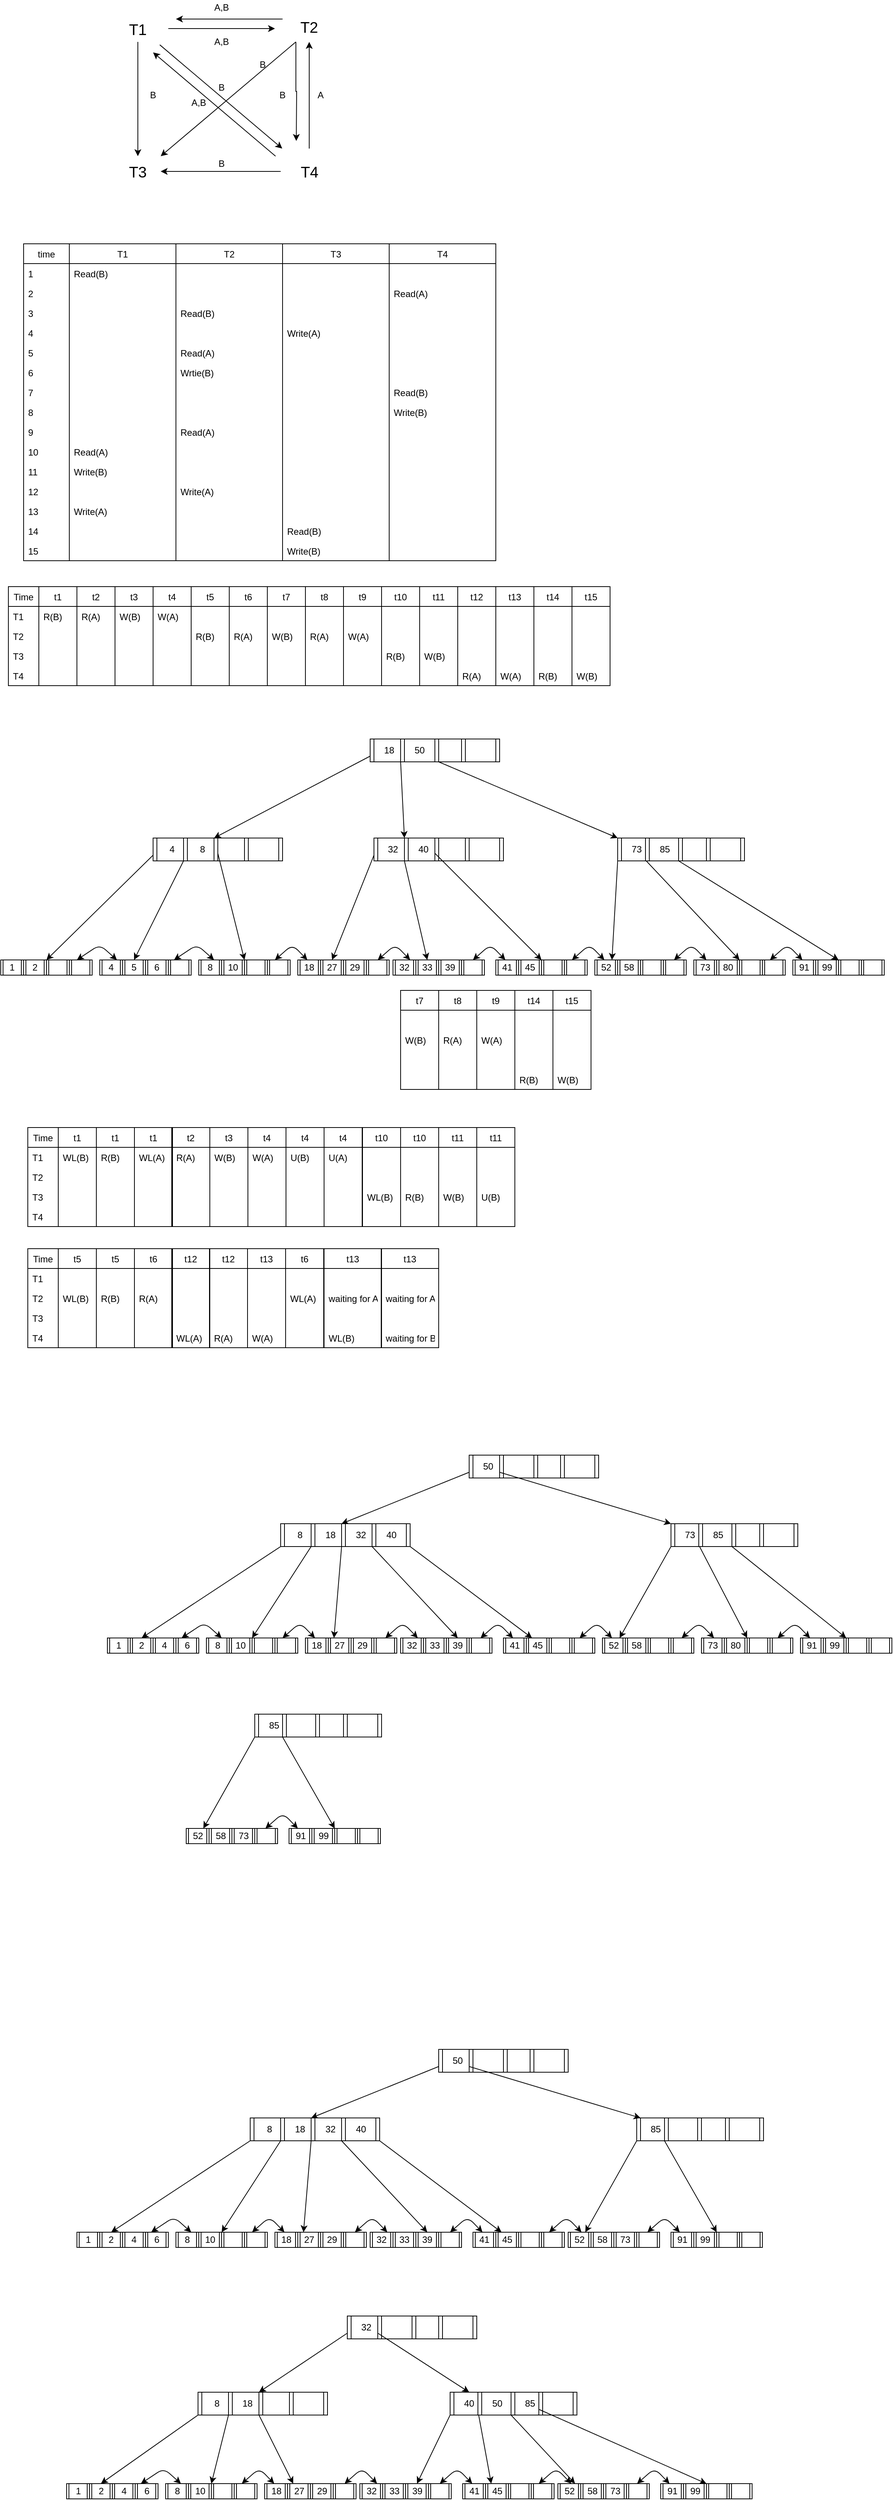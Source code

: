<mxfile version="14.5.10" type="github">
  <diagram id="Fgm_h7O3pYdPoo2L2BLx" name="Page-1">
    <mxGraphModel dx="1278" dy="580" grid="1" gridSize="10" guides="1" tooltips="1" connect="1" arrows="1" fold="1" page="1" pageScale="1" pageWidth="827" pageHeight="1169" math="0" shadow="0">
      <root>
        <mxCell id="0" />
        <mxCell id="1" parent="0" />
        <mxCell id="Ti2Iviw0w2BretP2s4dY-1" value="&lt;font style=&quot;font-size: 20px&quot;&gt;T3&lt;/font&gt;" style="text;html=1;strokeColor=none;fillColor=none;align=center;verticalAlign=middle;whiteSpace=wrap;rounded=0;" parent="1" vertex="1">
          <mxGeometry x="150" y="255" width="60" height="40" as="geometry" />
        </mxCell>
        <mxCell id="Ti2Iviw0w2BretP2s4dY-12" style="edgeStyle=orthogonalEdgeStyle;rounded=0;orthogonalLoop=1;jettySize=auto;html=1;" parent="1" source="Ti2Iviw0w2BretP2s4dY-2" target="Ti2Iviw0w2BretP2s4dY-4" edge="1">
          <mxGeometry relative="1" as="geometry" />
        </mxCell>
        <mxCell id="Ti2Iviw0w2BretP2s4dY-28" style="edgeStyle=orthogonalEdgeStyle;rounded=0;orthogonalLoop=1;jettySize=auto;html=1;" parent="1" source="Ti2Iviw0w2BretP2s4dY-2" target="Ti2Iviw0w2BretP2s4dY-1" edge="1">
          <mxGeometry relative="1" as="geometry" />
        </mxCell>
        <mxCell id="Ti2Iviw0w2BretP2s4dY-2" value="&lt;font style=&quot;font-size: 20px&quot;&gt;T4&lt;/font&gt;" style="text;html=1;strokeColor=none;fillColor=none;align=center;verticalAlign=middle;whiteSpace=wrap;rounded=0;" parent="1" vertex="1">
          <mxGeometry x="367.5" y="245" width="75" height="60" as="geometry" />
        </mxCell>
        <mxCell id="Ti2Iviw0w2BretP2s4dY-10" style="edgeStyle=orthogonalEdgeStyle;rounded=0;orthogonalLoop=1;jettySize=auto;html=1;" parent="1" source="Ti2Iviw0w2BretP2s4dY-3" edge="1">
          <mxGeometry relative="1" as="geometry">
            <mxPoint x="360" y="87.5" as="targetPoint" />
          </mxGeometry>
        </mxCell>
        <mxCell id="Ti2Iviw0w2BretP2s4dY-22" style="edgeStyle=orthogonalEdgeStyle;rounded=0;orthogonalLoop=1;jettySize=auto;html=1;" parent="1" source="Ti2Iviw0w2BretP2s4dY-3" target="Ti2Iviw0w2BretP2s4dY-1" edge="1">
          <mxGeometry relative="1" as="geometry" />
        </mxCell>
        <mxCell id="Ti2Iviw0w2BretP2s4dY-3" value="&lt;font style=&quot;font-size: 20px&quot;&gt;T1&lt;/font&gt;" style="text;html=1;strokeColor=none;fillColor=none;align=center;verticalAlign=middle;whiteSpace=wrap;rounded=0;" parent="1" vertex="1">
          <mxGeometry x="140" y="70" width="80" height="35" as="geometry" />
        </mxCell>
        <mxCell id="Ti2Iviw0w2BretP2s4dY-14" style="edgeStyle=orthogonalEdgeStyle;rounded=0;orthogonalLoop=1;jettySize=auto;html=1;exitX=0.25;exitY=1;exitDx=0;exitDy=0;" parent="1" source="Ti2Iviw0w2BretP2s4dY-4" edge="1">
          <mxGeometry relative="1" as="geometry">
            <mxPoint x="388" y="235" as="targetPoint" />
          </mxGeometry>
        </mxCell>
        <mxCell id="Ti2Iviw0w2BretP2s4dY-19" style="edgeStyle=orthogonalEdgeStyle;rounded=0;orthogonalLoop=1;jettySize=auto;html=1;exitX=0;exitY=0.25;exitDx=0;exitDy=0;" parent="1" source="Ti2Iviw0w2BretP2s4dY-4" edge="1">
          <mxGeometry relative="1" as="geometry">
            <mxPoint x="230" y="75" as="targetPoint" />
          </mxGeometry>
        </mxCell>
        <mxCell id="Ti2Iviw0w2BretP2s4dY-4" value="&lt;font style=&quot;font-size: 20px&quot;&gt;T2&lt;/font&gt;" style="text;html=1;strokeColor=none;fillColor=none;align=center;verticalAlign=middle;whiteSpace=wrap;rounded=0;" parent="1" vertex="1">
          <mxGeometry x="370" y="65" width="70" height="40" as="geometry" />
        </mxCell>
        <mxCell id="Ti2Iviw0w2BretP2s4dY-11" value="A,B" style="text;html=1;strokeColor=none;fillColor=none;align=center;verticalAlign=middle;whiteSpace=wrap;rounded=0;" parent="1" vertex="1">
          <mxGeometry x="270" y="95" width="40" height="20" as="geometry" />
        </mxCell>
        <mxCell id="Ti2Iviw0w2BretP2s4dY-13" value="A" style="text;html=1;strokeColor=none;fillColor=none;align=center;verticalAlign=middle;whiteSpace=wrap;rounded=0;" parent="1" vertex="1">
          <mxGeometry x="400" y="165" width="40" height="20" as="geometry" />
        </mxCell>
        <mxCell id="Ti2Iviw0w2BretP2s4dY-15" value="B" style="text;html=1;strokeColor=none;fillColor=none;align=center;verticalAlign=middle;whiteSpace=wrap;rounded=0;" parent="1" vertex="1">
          <mxGeometry x="350" y="165" width="40" height="20" as="geometry" />
        </mxCell>
        <mxCell id="Ti2Iviw0w2BretP2s4dY-17" value="" style="endArrow=classic;html=1;exitX=0.86;exitY=1.109;exitDx=0;exitDy=0;exitPerimeter=0;" parent="1" source="Ti2Iviw0w2BretP2s4dY-3" target="Ti2Iviw0w2BretP2s4dY-2" edge="1">
          <mxGeometry width="50" height="50" relative="1" as="geometry">
            <mxPoint x="350" y="175" as="sourcePoint" />
            <mxPoint x="300" y="225" as="targetPoint" />
          </mxGeometry>
        </mxCell>
        <mxCell id="Ti2Iviw0w2BretP2s4dY-18" value="B" style="text;html=1;strokeColor=none;fillColor=none;align=center;verticalAlign=middle;whiteSpace=wrap;rounded=0;" parent="1" vertex="1">
          <mxGeometry x="270" y="155" width="40" height="20" as="geometry" />
        </mxCell>
        <mxCell id="Ti2Iviw0w2BretP2s4dY-21" value="A,B" style="text;html=1;strokeColor=none;fillColor=none;align=center;verticalAlign=middle;whiteSpace=wrap;rounded=0;" parent="1" vertex="1">
          <mxGeometry x="270" y="50" width="40" height="20" as="geometry" />
        </mxCell>
        <mxCell id="Ti2Iviw0w2BretP2s4dY-23" value="B" style="text;html=1;strokeColor=none;fillColor=none;align=center;verticalAlign=middle;whiteSpace=wrap;rounded=0;" parent="1" vertex="1">
          <mxGeometry x="180" y="165" width="40" height="20" as="geometry" />
        </mxCell>
        <mxCell id="Ti2Iviw0w2BretP2s4dY-24" value="" style="endArrow=classic;html=1;exitX=0.86;exitY=1.109;exitDx=0;exitDy=0;exitPerimeter=0;" parent="1" edge="1">
          <mxGeometry width="50" height="50" relative="1" as="geometry">
            <mxPoint x="360.782" y="255" as="sourcePoint" />
            <mxPoint x="200" y="118.815" as="targetPoint" />
          </mxGeometry>
        </mxCell>
        <mxCell id="Ti2Iviw0w2BretP2s4dY-25" value="A,B" style="text;html=1;strokeColor=none;fillColor=none;align=center;verticalAlign=middle;whiteSpace=wrap;rounded=0;" parent="1" vertex="1">
          <mxGeometry x="240" y="175" width="40" height="20" as="geometry" />
        </mxCell>
        <mxCell id="Ti2Iviw0w2BretP2s4dY-26" value="" style="endArrow=classic;html=1;entryX=1;entryY=0;entryDx=0;entryDy=0;exitX=0.25;exitY=1;exitDx=0;exitDy=0;" parent="1" source="Ti2Iviw0w2BretP2s4dY-4" target="Ti2Iviw0w2BretP2s4dY-1" edge="1">
          <mxGeometry width="50" height="50" relative="1" as="geometry">
            <mxPoint x="300" y="225" as="sourcePoint" />
            <mxPoint x="350" y="175" as="targetPoint" />
          </mxGeometry>
        </mxCell>
        <mxCell id="Ti2Iviw0w2BretP2s4dY-27" value="B" style="text;html=1;strokeColor=none;fillColor=none;align=center;verticalAlign=middle;whiteSpace=wrap;rounded=0;" parent="1" vertex="1">
          <mxGeometry x="324" y="125" width="40" height="20" as="geometry" />
        </mxCell>
        <mxCell id="Ti2Iviw0w2BretP2s4dY-29" value="B" style="text;html=1;strokeColor=none;fillColor=none;align=center;verticalAlign=middle;whiteSpace=wrap;rounded=0;" parent="1" vertex="1">
          <mxGeometry x="270" y="255" width="40" height="20" as="geometry" />
        </mxCell>
        <mxCell id="aNPuIsvOyRwtclB3FF4n-1" value="T1" style="swimlane;fontStyle=0;childLayout=stackLayout;horizontal=1;startSize=26;fillColor=none;horizontalStack=0;resizeParent=1;resizeParentMax=0;resizeLast=0;collapsible=1;marginBottom=0;" parent="1" vertex="1">
          <mxGeometry x="90" y="370" width="140" height="416" as="geometry" />
        </mxCell>
        <mxCell id="aNPuIsvOyRwtclB3FF4n-2" value="Read(B)&#xa;&#xa;" style="text;strokeColor=none;fillColor=none;align=left;verticalAlign=top;spacingLeft=4;spacingRight=4;overflow=hidden;rotatable=0;points=[[0,0.5],[1,0.5]];portConstraint=eastwest;" parent="aNPuIsvOyRwtclB3FF4n-1" vertex="1">
          <mxGeometry y="26" width="140" height="26" as="geometry" />
        </mxCell>
        <mxCell id="aNPuIsvOyRwtclB3FF4n-3" value=" " style="text;strokeColor=none;fillColor=none;align=left;verticalAlign=top;spacingLeft=4;spacingRight=4;overflow=hidden;rotatable=0;points=[[0,0.5],[1,0.5]];portConstraint=eastwest;" parent="aNPuIsvOyRwtclB3FF4n-1" vertex="1">
          <mxGeometry y="52" width="140" height="26" as="geometry" />
        </mxCell>
        <mxCell id="aNPuIsvOyRwtclB3FF4n-17" value=" " style="text;strokeColor=none;fillColor=none;align=left;verticalAlign=top;spacingLeft=4;spacingRight=4;overflow=hidden;rotatable=0;points=[[0,0.5],[1,0.5]];portConstraint=eastwest;" parent="aNPuIsvOyRwtclB3FF4n-1" vertex="1">
          <mxGeometry y="78" width="140" height="26" as="geometry" />
        </mxCell>
        <mxCell id="aNPuIsvOyRwtclB3FF4n-4" value=" " style="text;strokeColor=none;fillColor=none;align=left;verticalAlign=top;spacingLeft=4;spacingRight=4;overflow=hidden;rotatable=0;points=[[0,0.5],[1,0.5]];portConstraint=eastwest;" parent="aNPuIsvOyRwtclB3FF4n-1" vertex="1">
          <mxGeometry y="104" width="140" height="26" as="geometry" />
        </mxCell>
        <mxCell id="aNPuIsvOyRwtclB3FF4n-18" value=" " style="text;strokeColor=none;fillColor=none;align=left;verticalAlign=top;spacingLeft=4;spacingRight=4;overflow=hidden;rotatable=0;points=[[0,0.5],[1,0.5]];portConstraint=eastwest;" parent="aNPuIsvOyRwtclB3FF4n-1" vertex="1">
          <mxGeometry y="130" width="140" height="26" as="geometry" />
        </mxCell>
        <mxCell id="aNPuIsvOyRwtclB3FF4n-19" value=" " style="text;strokeColor=none;fillColor=none;align=left;verticalAlign=top;spacingLeft=4;spacingRight=4;overflow=hidden;rotatable=0;points=[[0,0.5],[1,0.5]];portConstraint=eastwest;" parent="aNPuIsvOyRwtclB3FF4n-1" vertex="1">
          <mxGeometry y="156" width="140" height="26" as="geometry" />
        </mxCell>
        <mxCell id="aNPuIsvOyRwtclB3FF4n-20" value=" " style="text;strokeColor=none;fillColor=none;align=left;verticalAlign=top;spacingLeft=4;spacingRight=4;overflow=hidden;rotatable=0;points=[[0,0.5],[1,0.5]];portConstraint=eastwest;" parent="aNPuIsvOyRwtclB3FF4n-1" vertex="1">
          <mxGeometry y="182" width="140" height="26" as="geometry" />
        </mxCell>
        <mxCell id="aNPuIsvOyRwtclB3FF4n-58" value=" " style="text;strokeColor=none;fillColor=none;align=left;verticalAlign=top;spacingLeft=4;spacingRight=4;overflow=hidden;rotatable=0;points=[[0,0.5],[1,0.5]];portConstraint=eastwest;" parent="aNPuIsvOyRwtclB3FF4n-1" vertex="1">
          <mxGeometry y="208" width="140" height="26" as="geometry" />
        </mxCell>
        <mxCell id="aNPuIsvOyRwtclB3FF4n-65" value=" " style="text;strokeColor=none;fillColor=none;align=left;verticalAlign=top;spacingLeft=4;spacingRight=4;overflow=hidden;rotatable=0;points=[[0,0.5],[1,0.5]];portConstraint=eastwest;" parent="aNPuIsvOyRwtclB3FF4n-1" vertex="1">
          <mxGeometry y="234" width="140" height="26" as="geometry" />
        </mxCell>
        <mxCell id="aNPuIsvOyRwtclB3FF4n-60" value="Read(A)" style="text;strokeColor=none;fillColor=none;align=left;verticalAlign=top;spacingLeft=4;spacingRight=4;overflow=hidden;rotatable=0;points=[[0,0.5],[1,0.5]];portConstraint=eastwest;" parent="aNPuIsvOyRwtclB3FF4n-1" vertex="1">
          <mxGeometry y="260" width="140" height="26" as="geometry" />
        </mxCell>
        <mxCell id="aNPuIsvOyRwtclB3FF4n-66" value="Write(B)" style="text;strokeColor=none;fillColor=none;align=left;verticalAlign=top;spacingLeft=4;spacingRight=4;overflow=hidden;rotatable=0;points=[[0,0.5],[1,0.5]];portConstraint=eastwest;" parent="aNPuIsvOyRwtclB3FF4n-1" vertex="1">
          <mxGeometry y="286" width="140" height="26" as="geometry" />
        </mxCell>
        <mxCell id="aNPuIsvOyRwtclB3FF4n-73" value=" " style="text;strokeColor=none;fillColor=none;align=left;verticalAlign=top;spacingLeft=4;spacingRight=4;overflow=hidden;rotatable=0;points=[[0,0.5],[1,0.5]];portConstraint=eastwest;" parent="aNPuIsvOyRwtclB3FF4n-1" vertex="1">
          <mxGeometry y="312" width="140" height="26" as="geometry" />
        </mxCell>
        <mxCell id="aNPuIsvOyRwtclB3FF4n-77" value="Write(A)" style="text;strokeColor=none;fillColor=none;align=left;verticalAlign=top;spacingLeft=4;spacingRight=4;overflow=hidden;rotatable=0;points=[[0,0.5],[1,0.5]];portConstraint=eastwest;" parent="aNPuIsvOyRwtclB3FF4n-1" vertex="1">
          <mxGeometry y="338" width="140" height="26" as="geometry" />
        </mxCell>
        <mxCell id="aNPuIsvOyRwtclB3FF4n-87" value=" " style="text;strokeColor=none;fillColor=none;align=left;verticalAlign=top;spacingLeft=4;spacingRight=4;overflow=hidden;rotatable=0;points=[[0,0.5],[1,0.5]];portConstraint=eastwest;" parent="aNPuIsvOyRwtclB3FF4n-1" vertex="1">
          <mxGeometry y="364" width="140" height="26" as="geometry" />
        </mxCell>
        <mxCell id="aNPuIsvOyRwtclB3FF4n-88" value=" " style="text;strokeColor=none;fillColor=none;align=left;verticalAlign=top;spacingLeft=4;spacingRight=4;overflow=hidden;rotatable=0;points=[[0,0.5],[1,0.5]];portConstraint=eastwest;" parent="aNPuIsvOyRwtclB3FF4n-1" vertex="1">
          <mxGeometry y="390" width="140" height="26" as="geometry" />
        </mxCell>
        <mxCell id="aNPuIsvOyRwtclB3FF4n-30" value="T2" style="swimlane;fontStyle=0;childLayout=stackLayout;horizontal=1;startSize=26;fillColor=none;horizontalStack=0;resizeParent=1;resizeParentMax=0;resizeLast=0;collapsible=1;marginBottom=0;" parent="1" vertex="1">
          <mxGeometry x="230" y="370" width="140" height="416" as="geometry" />
        </mxCell>
        <mxCell id="aNPuIsvOyRwtclB3FF4n-31" value=" " style="text;strokeColor=none;fillColor=none;align=left;verticalAlign=top;spacingLeft=4;spacingRight=4;overflow=hidden;rotatable=0;points=[[0,0.5],[1,0.5]];portConstraint=eastwest;" parent="aNPuIsvOyRwtclB3FF4n-30" vertex="1">
          <mxGeometry y="26" width="140" height="26" as="geometry" />
        </mxCell>
        <mxCell id="aNPuIsvOyRwtclB3FF4n-32" value=" " style="text;strokeColor=none;fillColor=none;align=left;verticalAlign=top;spacingLeft=4;spacingRight=4;overflow=hidden;rotatable=0;points=[[0,0.5],[1,0.5]];portConstraint=eastwest;" parent="aNPuIsvOyRwtclB3FF4n-30" vertex="1">
          <mxGeometry y="52" width="140" height="26" as="geometry" />
        </mxCell>
        <mxCell id="aNPuIsvOyRwtclB3FF4n-33" value="Read(B)" style="text;strokeColor=none;fillColor=none;align=left;verticalAlign=top;spacingLeft=4;spacingRight=4;overflow=hidden;rotatable=0;points=[[0,0.5],[1,0.5]];portConstraint=eastwest;" parent="aNPuIsvOyRwtclB3FF4n-30" vertex="1">
          <mxGeometry y="78" width="140" height="26" as="geometry" />
        </mxCell>
        <mxCell id="aNPuIsvOyRwtclB3FF4n-34" value=" " style="text;strokeColor=none;fillColor=none;align=left;verticalAlign=top;spacingLeft=4;spacingRight=4;overflow=hidden;rotatable=0;points=[[0,0.5],[1,0.5]];portConstraint=eastwest;" parent="aNPuIsvOyRwtclB3FF4n-30" vertex="1">
          <mxGeometry y="104" width="140" height="26" as="geometry" />
        </mxCell>
        <mxCell id="aNPuIsvOyRwtclB3FF4n-35" value="Read(A)" style="text;strokeColor=none;fillColor=none;align=left;verticalAlign=top;spacingLeft=4;spacingRight=4;overflow=hidden;rotatable=0;points=[[0,0.5],[1,0.5]];portConstraint=eastwest;" parent="aNPuIsvOyRwtclB3FF4n-30" vertex="1">
          <mxGeometry y="130" width="140" height="26" as="geometry" />
        </mxCell>
        <mxCell id="aNPuIsvOyRwtclB3FF4n-36" value="Wrtie(B)" style="text;strokeColor=none;fillColor=none;align=left;verticalAlign=top;spacingLeft=4;spacingRight=4;overflow=hidden;rotatable=0;points=[[0,0.5],[1,0.5]];portConstraint=eastwest;" parent="aNPuIsvOyRwtclB3FF4n-30" vertex="1">
          <mxGeometry y="156" width="140" height="26" as="geometry" />
        </mxCell>
        <mxCell id="aNPuIsvOyRwtclB3FF4n-37" value=" " style="text;strokeColor=none;fillColor=none;align=left;verticalAlign=top;spacingLeft=4;spacingRight=4;overflow=hidden;rotatable=0;points=[[0,0.5],[1,0.5]];portConstraint=eastwest;" parent="aNPuIsvOyRwtclB3FF4n-30" vertex="1">
          <mxGeometry y="182" width="140" height="26" as="geometry" />
        </mxCell>
        <mxCell id="aNPuIsvOyRwtclB3FF4n-57" value=" " style="text;strokeColor=none;fillColor=none;align=left;verticalAlign=top;spacingLeft=4;spacingRight=4;overflow=hidden;rotatable=0;points=[[0,0.5],[1,0.5]];portConstraint=eastwest;" parent="aNPuIsvOyRwtclB3FF4n-30" vertex="1">
          <mxGeometry y="208" width="140" height="26" as="geometry" />
        </mxCell>
        <mxCell id="aNPuIsvOyRwtclB3FF4n-63" value="Read(A)" style="text;strokeColor=none;fillColor=none;align=left;verticalAlign=top;spacingLeft=4;spacingRight=4;overflow=hidden;rotatable=0;points=[[0,0.5],[1,0.5]];portConstraint=eastwest;" parent="aNPuIsvOyRwtclB3FF4n-30" vertex="1">
          <mxGeometry y="234" width="140" height="26" as="geometry" />
        </mxCell>
        <mxCell id="aNPuIsvOyRwtclB3FF4n-67" value=" " style="text;strokeColor=none;fillColor=none;align=left;verticalAlign=top;spacingLeft=4;spacingRight=4;overflow=hidden;rotatable=0;points=[[0,0.5],[1,0.5]];portConstraint=eastwest;" parent="aNPuIsvOyRwtclB3FF4n-30" vertex="1">
          <mxGeometry y="260" width="140" height="26" as="geometry" />
        </mxCell>
        <mxCell id="aNPuIsvOyRwtclB3FF4n-68" value=" " style="text;strokeColor=none;fillColor=none;align=left;verticalAlign=top;spacingLeft=4;spacingRight=4;overflow=hidden;rotatable=0;points=[[0,0.5],[1,0.5]];portConstraint=eastwest;" parent="aNPuIsvOyRwtclB3FF4n-30" vertex="1">
          <mxGeometry y="286" width="140" height="26" as="geometry" />
        </mxCell>
        <mxCell id="aNPuIsvOyRwtclB3FF4n-69" value="Write(A)" style="text;strokeColor=none;fillColor=none;align=left;verticalAlign=top;spacingLeft=4;spacingRight=4;overflow=hidden;rotatable=0;points=[[0,0.5],[1,0.5]];portConstraint=eastwest;" parent="aNPuIsvOyRwtclB3FF4n-30" vertex="1">
          <mxGeometry y="312" width="140" height="26" as="geometry" />
        </mxCell>
        <mxCell id="aNPuIsvOyRwtclB3FF4n-80" value=" " style="text;strokeColor=none;fillColor=none;align=left;verticalAlign=top;spacingLeft=4;spacingRight=4;overflow=hidden;rotatable=0;points=[[0,0.5],[1,0.5]];portConstraint=eastwest;" parent="aNPuIsvOyRwtclB3FF4n-30" vertex="1">
          <mxGeometry y="338" width="140" height="26" as="geometry" />
        </mxCell>
        <mxCell id="aNPuIsvOyRwtclB3FF4n-85" value=" " style="text;strokeColor=none;fillColor=none;align=left;verticalAlign=top;spacingLeft=4;spacingRight=4;overflow=hidden;rotatable=0;points=[[0,0.5],[1,0.5]];portConstraint=eastwest;" parent="aNPuIsvOyRwtclB3FF4n-30" vertex="1">
          <mxGeometry y="364" width="140" height="26" as="geometry" />
        </mxCell>
        <mxCell id="aNPuIsvOyRwtclB3FF4n-86" value=" " style="text;strokeColor=none;fillColor=none;align=left;verticalAlign=top;spacingLeft=4;spacingRight=4;overflow=hidden;rotatable=0;points=[[0,0.5],[1,0.5]];portConstraint=eastwest;" parent="aNPuIsvOyRwtclB3FF4n-30" vertex="1">
          <mxGeometry y="390" width="140" height="26" as="geometry" />
        </mxCell>
        <mxCell id="aNPuIsvOyRwtclB3FF4n-39" value="T3" style="swimlane;fontStyle=0;childLayout=stackLayout;horizontal=1;startSize=26;fillColor=none;horizontalStack=0;resizeParent=1;resizeParentMax=0;resizeLast=0;collapsible=1;marginBottom=0;" parent="1" vertex="1">
          <mxGeometry x="370" y="370" width="140" height="416" as="geometry" />
        </mxCell>
        <mxCell id="aNPuIsvOyRwtclB3FF4n-40" value=" " style="text;strokeColor=none;fillColor=none;align=left;verticalAlign=top;spacingLeft=4;spacingRight=4;overflow=hidden;rotatable=0;points=[[0,0.5],[1,0.5]];portConstraint=eastwest;" parent="aNPuIsvOyRwtclB3FF4n-39" vertex="1">
          <mxGeometry y="26" width="140" height="26" as="geometry" />
        </mxCell>
        <mxCell id="aNPuIsvOyRwtclB3FF4n-41" value=" " style="text;strokeColor=none;fillColor=none;align=left;verticalAlign=top;spacingLeft=4;spacingRight=4;overflow=hidden;rotatable=0;points=[[0,0.5],[1,0.5]];portConstraint=eastwest;" parent="aNPuIsvOyRwtclB3FF4n-39" vertex="1">
          <mxGeometry y="52" width="140" height="26" as="geometry" />
        </mxCell>
        <mxCell id="aNPuIsvOyRwtclB3FF4n-42" value=" " style="text;strokeColor=none;fillColor=none;align=left;verticalAlign=top;spacingLeft=4;spacingRight=4;overflow=hidden;rotatable=0;points=[[0,0.5],[1,0.5]];portConstraint=eastwest;" parent="aNPuIsvOyRwtclB3FF4n-39" vertex="1">
          <mxGeometry y="78" width="140" height="26" as="geometry" />
        </mxCell>
        <mxCell id="aNPuIsvOyRwtclB3FF4n-43" value="Write(A)" style="text;strokeColor=none;fillColor=none;align=left;verticalAlign=top;spacingLeft=4;spacingRight=4;overflow=hidden;rotatable=0;points=[[0,0.5],[1,0.5]];portConstraint=eastwest;" parent="aNPuIsvOyRwtclB3FF4n-39" vertex="1">
          <mxGeometry y="104" width="140" height="26" as="geometry" />
        </mxCell>
        <mxCell id="aNPuIsvOyRwtclB3FF4n-44" value=" " style="text;strokeColor=none;fillColor=none;align=left;verticalAlign=top;spacingLeft=4;spacingRight=4;overflow=hidden;rotatable=0;points=[[0,0.5],[1,0.5]];portConstraint=eastwest;" parent="aNPuIsvOyRwtclB3FF4n-39" vertex="1">
          <mxGeometry y="130" width="140" height="26" as="geometry" />
        </mxCell>
        <mxCell id="aNPuIsvOyRwtclB3FF4n-45" value=" " style="text;strokeColor=none;fillColor=none;align=left;verticalAlign=top;spacingLeft=4;spacingRight=4;overflow=hidden;rotatable=0;points=[[0,0.5],[1,0.5]];portConstraint=eastwest;" parent="aNPuIsvOyRwtclB3FF4n-39" vertex="1">
          <mxGeometry y="156" width="140" height="26" as="geometry" />
        </mxCell>
        <mxCell id="aNPuIsvOyRwtclB3FF4n-46" value=" " style="text;strokeColor=none;fillColor=none;align=left;verticalAlign=top;spacingLeft=4;spacingRight=4;overflow=hidden;rotatable=0;points=[[0,0.5],[1,0.5]];portConstraint=eastwest;" parent="aNPuIsvOyRwtclB3FF4n-39" vertex="1">
          <mxGeometry y="182" width="140" height="26" as="geometry" />
        </mxCell>
        <mxCell id="aNPuIsvOyRwtclB3FF4n-56" value=" " style="text;strokeColor=none;fillColor=none;align=left;verticalAlign=top;spacingLeft=4;spacingRight=4;overflow=hidden;rotatable=0;points=[[0,0.5],[1,0.5]];portConstraint=eastwest;" parent="aNPuIsvOyRwtclB3FF4n-39" vertex="1">
          <mxGeometry y="208" width="140" height="26" as="geometry" />
        </mxCell>
        <mxCell id="aNPuIsvOyRwtclB3FF4n-61" value=" " style="text;strokeColor=none;fillColor=none;align=left;verticalAlign=top;spacingLeft=4;spacingRight=4;overflow=hidden;rotatable=0;points=[[0,0.5],[1,0.5]];portConstraint=eastwest;" parent="aNPuIsvOyRwtclB3FF4n-39" vertex="1">
          <mxGeometry y="234" width="140" height="26" as="geometry" />
        </mxCell>
        <mxCell id="aNPuIsvOyRwtclB3FF4n-70" value=" " style="text;strokeColor=none;fillColor=none;align=left;verticalAlign=top;spacingLeft=4;spacingRight=4;overflow=hidden;rotatable=0;points=[[0,0.5],[1,0.5]];portConstraint=eastwest;" parent="aNPuIsvOyRwtclB3FF4n-39" vertex="1">
          <mxGeometry y="260" width="140" height="26" as="geometry" />
        </mxCell>
        <mxCell id="aNPuIsvOyRwtclB3FF4n-71" value=" " style="text;strokeColor=none;fillColor=none;align=left;verticalAlign=top;spacingLeft=4;spacingRight=4;overflow=hidden;rotatable=0;points=[[0,0.5],[1,0.5]];portConstraint=eastwest;" parent="aNPuIsvOyRwtclB3FF4n-39" vertex="1">
          <mxGeometry y="286" width="140" height="26" as="geometry" />
        </mxCell>
        <mxCell id="aNPuIsvOyRwtclB3FF4n-72" value=" " style="text;strokeColor=none;fillColor=none;align=left;verticalAlign=top;spacingLeft=4;spacingRight=4;overflow=hidden;rotatable=0;points=[[0,0.5],[1,0.5]];portConstraint=eastwest;" parent="aNPuIsvOyRwtclB3FF4n-39" vertex="1">
          <mxGeometry y="312" width="140" height="26" as="geometry" />
        </mxCell>
        <mxCell id="aNPuIsvOyRwtclB3FF4n-78" value=" " style="text;strokeColor=none;fillColor=none;align=left;verticalAlign=top;spacingLeft=4;spacingRight=4;overflow=hidden;rotatable=0;points=[[0,0.5],[1,0.5]];portConstraint=eastwest;" parent="aNPuIsvOyRwtclB3FF4n-39" vertex="1">
          <mxGeometry y="338" width="140" height="26" as="geometry" />
        </mxCell>
        <mxCell id="aNPuIsvOyRwtclB3FF4n-79" value="Read(B)" style="text;strokeColor=none;fillColor=none;align=left;verticalAlign=top;spacingLeft=4;spacingRight=4;overflow=hidden;rotatable=0;points=[[0,0.5],[1,0.5]];portConstraint=eastwest;" parent="aNPuIsvOyRwtclB3FF4n-39" vertex="1">
          <mxGeometry y="364" width="140" height="26" as="geometry" />
        </mxCell>
        <mxCell id="aNPuIsvOyRwtclB3FF4n-81" value="Write(B)" style="text;strokeColor=none;fillColor=none;align=left;verticalAlign=top;spacingLeft=4;spacingRight=4;overflow=hidden;rotatable=0;points=[[0,0.5],[1,0.5]];portConstraint=eastwest;" parent="aNPuIsvOyRwtclB3FF4n-39" vertex="1">
          <mxGeometry y="390" width="140" height="26" as="geometry" />
        </mxCell>
        <mxCell id="aNPuIsvOyRwtclB3FF4n-47" value="T4" style="swimlane;fontStyle=0;childLayout=stackLayout;horizontal=1;startSize=26;fillColor=none;horizontalStack=0;resizeParent=1;resizeParentMax=0;resizeLast=0;collapsible=1;marginBottom=0;" parent="1" vertex="1">
          <mxGeometry x="510" y="370" width="140" height="416" as="geometry" />
        </mxCell>
        <mxCell id="aNPuIsvOyRwtclB3FF4n-48" value=" " style="text;strokeColor=none;fillColor=none;align=left;verticalAlign=top;spacingLeft=4;spacingRight=4;overflow=hidden;rotatable=0;points=[[0,0.5],[1,0.5]];portConstraint=eastwest;" parent="aNPuIsvOyRwtclB3FF4n-47" vertex="1">
          <mxGeometry y="26" width="140" height="26" as="geometry" />
        </mxCell>
        <mxCell id="aNPuIsvOyRwtclB3FF4n-49" value="Read(A)" style="text;strokeColor=none;fillColor=none;align=left;verticalAlign=top;spacingLeft=4;spacingRight=4;overflow=hidden;rotatable=0;points=[[0,0.5],[1,0.5]];portConstraint=eastwest;" parent="aNPuIsvOyRwtclB3FF4n-47" vertex="1">
          <mxGeometry y="52" width="140" height="26" as="geometry" />
        </mxCell>
        <mxCell id="aNPuIsvOyRwtclB3FF4n-50" value=" " style="text;strokeColor=none;fillColor=none;align=left;verticalAlign=top;spacingLeft=4;spacingRight=4;overflow=hidden;rotatable=0;points=[[0,0.5],[1,0.5]];portConstraint=eastwest;" parent="aNPuIsvOyRwtclB3FF4n-47" vertex="1">
          <mxGeometry y="78" width="140" height="26" as="geometry" />
        </mxCell>
        <mxCell id="aNPuIsvOyRwtclB3FF4n-51" value=" " style="text;strokeColor=none;fillColor=none;align=left;verticalAlign=top;spacingLeft=4;spacingRight=4;overflow=hidden;rotatable=0;points=[[0,0.5],[1,0.5]];portConstraint=eastwest;" parent="aNPuIsvOyRwtclB3FF4n-47" vertex="1">
          <mxGeometry y="104" width="140" height="26" as="geometry" />
        </mxCell>
        <mxCell id="aNPuIsvOyRwtclB3FF4n-52" value=" " style="text;strokeColor=none;fillColor=none;align=left;verticalAlign=top;spacingLeft=4;spacingRight=4;overflow=hidden;rotatable=0;points=[[0,0.5],[1,0.5]];portConstraint=eastwest;" parent="aNPuIsvOyRwtclB3FF4n-47" vertex="1">
          <mxGeometry y="130" width="140" height="26" as="geometry" />
        </mxCell>
        <mxCell id="aNPuIsvOyRwtclB3FF4n-53" value=" " style="text;strokeColor=none;fillColor=none;align=left;verticalAlign=top;spacingLeft=4;spacingRight=4;overflow=hidden;rotatable=0;points=[[0,0.5],[1,0.5]];portConstraint=eastwest;" parent="aNPuIsvOyRwtclB3FF4n-47" vertex="1">
          <mxGeometry y="156" width="140" height="26" as="geometry" />
        </mxCell>
        <mxCell id="aNPuIsvOyRwtclB3FF4n-54" value="Read(B)" style="text;strokeColor=none;fillColor=none;align=left;verticalAlign=top;spacingLeft=4;spacingRight=4;overflow=hidden;rotatable=0;points=[[0,0.5],[1,0.5]];portConstraint=eastwest;" parent="aNPuIsvOyRwtclB3FF4n-47" vertex="1">
          <mxGeometry y="182" width="140" height="26" as="geometry" />
        </mxCell>
        <mxCell id="aNPuIsvOyRwtclB3FF4n-55" value="Write(B)" style="text;strokeColor=none;fillColor=none;align=left;verticalAlign=top;spacingLeft=4;spacingRight=4;overflow=hidden;rotatable=0;points=[[0,0.5],[1,0.5]];portConstraint=eastwest;" parent="aNPuIsvOyRwtclB3FF4n-47" vertex="1">
          <mxGeometry y="208" width="140" height="26" as="geometry" />
        </mxCell>
        <mxCell id="aNPuIsvOyRwtclB3FF4n-64" value=" " style="text;strokeColor=none;fillColor=none;align=left;verticalAlign=top;spacingLeft=4;spacingRight=4;overflow=hidden;rotatable=0;points=[[0,0.5],[1,0.5]];portConstraint=eastwest;" parent="aNPuIsvOyRwtclB3FF4n-47" vertex="1">
          <mxGeometry y="234" width="140" height="26" as="geometry" />
        </mxCell>
        <mxCell id="aNPuIsvOyRwtclB3FF4n-74" value=" " style="text;strokeColor=none;fillColor=none;align=left;verticalAlign=top;spacingLeft=4;spacingRight=4;overflow=hidden;rotatable=0;points=[[0,0.5],[1,0.5]];portConstraint=eastwest;" parent="aNPuIsvOyRwtclB3FF4n-47" vertex="1">
          <mxGeometry y="260" width="140" height="26" as="geometry" />
        </mxCell>
        <mxCell id="aNPuIsvOyRwtclB3FF4n-75" value=" " style="text;strokeColor=none;fillColor=none;align=left;verticalAlign=top;spacingLeft=4;spacingRight=4;overflow=hidden;rotatable=0;points=[[0,0.5],[1,0.5]];portConstraint=eastwest;" parent="aNPuIsvOyRwtclB3FF4n-47" vertex="1">
          <mxGeometry y="286" width="140" height="26" as="geometry" />
        </mxCell>
        <mxCell id="aNPuIsvOyRwtclB3FF4n-76" value=" " style="text;strokeColor=none;fillColor=none;align=left;verticalAlign=top;spacingLeft=4;spacingRight=4;overflow=hidden;rotatable=0;points=[[0,0.5],[1,0.5]];portConstraint=eastwest;" parent="aNPuIsvOyRwtclB3FF4n-47" vertex="1">
          <mxGeometry y="312" width="140" height="26" as="geometry" />
        </mxCell>
        <mxCell id="aNPuIsvOyRwtclB3FF4n-82" value=" " style="text;strokeColor=none;fillColor=none;align=left;verticalAlign=top;spacingLeft=4;spacingRight=4;overflow=hidden;rotatable=0;points=[[0,0.5],[1,0.5]];portConstraint=eastwest;" parent="aNPuIsvOyRwtclB3FF4n-47" vertex="1">
          <mxGeometry y="338" width="140" height="26" as="geometry" />
        </mxCell>
        <mxCell id="aNPuIsvOyRwtclB3FF4n-83" value=" " style="text;strokeColor=none;fillColor=none;align=left;verticalAlign=top;spacingLeft=4;spacingRight=4;overflow=hidden;rotatable=0;points=[[0,0.5],[1,0.5]];portConstraint=eastwest;" parent="aNPuIsvOyRwtclB3FF4n-47" vertex="1">
          <mxGeometry y="364" width="140" height="26" as="geometry" />
        </mxCell>
        <mxCell id="aNPuIsvOyRwtclB3FF4n-84" value=" " style="text;strokeColor=none;fillColor=none;align=left;verticalAlign=top;spacingLeft=4;spacingRight=4;overflow=hidden;rotatable=0;points=[[0,0.5],[1,0.5]];portConstraint=eastwest;" parent="aNPuIsvOyRwtclB3FF4n-47" vertex="1">
          <mxGeometry y="390" width="140" height="26" as="geometry" />
        </mxCell>
        <mxCell id="aNPuIsvOyRwtclB3FF4n-89" value="time" style="swimlane;fontStyle=0;childLayout=stackLayout;horizontal=1;startSize=26;fillColor=none;horizontalStack=0;resizeParent=1;resizeParentMax=0;resizeLast=0;collapsible=1;marginBottom=0;" parent="1" vertex="1">
          <mxGeometry x="30" y="370" width="60" height="416" as="geometry" />
        </mxCell>
        <mxCell id="aNPuIsvOyRwtclB3FF4n-90" value="1" style="text;strokeColor=none;fillColor=none;align=left;verticalAlign=top;spacingLeft=4;spacingRight=4;overflow=hidden;rotatable=0;points=[[0,0.5],[1,0.5]];portConstraint=eastwest;" parent="aNPuIsvOyRwtclB3FF4n-89" vertex="1">
          <mxGeometry y="26" width="60" height="26" as="geometry" />
        </mxCell>
        <mxCell id="aNPuIsvOyRwtclB3FF4n-91" value="2" style="text;strokeColor=none;fillColor=none;align=left;verticalAlign=top;spacingLeft=4;spacingRight=4;overflow=hidden;rotatable=0;points=[[0,0.5],[1,0.5]];portConstraint=eastwest;" parent="aNPuIsvOyRwtclB3FF4n-89" vertex="1">
          <mxGeometry y="52" width="60" height="26" as="geometry" />
        </mxCell>
        <mxCell id="aNPuIsvOyRwtclB3FF4n-92" value="3" style="text;strokeColor=none;fillColor=none;align=left;verticalAlign=top;spacingLeft=4;spacingRight=4;overflow=hidden;rotatable=0;points=[[0,0.5],[1,0.5]];portConstraint=eastwest;" parent="aNPuIsvOyRwtclB3FF4n-89" vertex="1">
          <mxGeometry y="78" width="60" height="26" as="geometry" />
        </mxCell>
        <mxCell id="aNPuIsvOyRwtclB3FF4n-93" value="4" style="text;strokeColor=none;fillColor=none;align=left;verticalAlign=top;spacingLeft=4;spacingRight=4;overflow=hidden;rotatable=0;points=[[0,0.5],[1,0.5]];portConstraint=eastwest;" parent="aNPuIsvOyRwtclB3FF4n-89" vertex="1">
          <mxGeometry y="104" width="60" height="26" as="geometry" />
        </mxCell>
        <mxCell id="aNPuIsvOyRwtclB3FF4n-94" value="5" style="text;strokeColor=none;fillColor=none;align=left;verticalAlign=top;spacingLeft=4;spacingRight=4;overflow=hidden;rotatable=0;points=[[0,0.5],[1,0.5]];portConstraint=eastwest;" parent="aNPuIsvOyRwtclB3FF4n-89" vertex="1">
          <mxGeometry y="130" width="60" height="26" as="geometry" />
        </mxCell>
        <mxCell id="aNPuIsvOyRwtclB3FF4n-95" value="6" style="text;strokeColor=none;fillColor=none;align=left;verticalAlign=top;spacingLeft=4;spacingRight=4;overflow=hidden;rotatable=0;points=[[0,0.5],[1,0.5]];portConstraint=eastwest;" parent="aNPuIsvOyRwtclB3FF4n-89" vertex="1">
          <mxGeometry y="156" width="60" height="26" as="geometry" />
        </mxCell>
        <mxCell id="aNPuIsvOyRwtclB3FF4n-96" value="7" style="text;strokeColor=none;fillColor=none;align=left;verticalAlign=top;spacingLeft=4;spacingRight=4;overflow=hidden;rotatable=0;points=[[0,0.5],[1,0.5]];portConstraint=eastwest;" parent="aNPuIsvOyRwtclB3FF4n-89" vertex="1">
          <mxGeometry y="182" width="60" height="26" as="geometry" />
        </mxCell>
        <mxCell id="aNPuIsvOyRwtclB3FF4n-97" value="8" style="text;strokeColor=none;fillColor=none;align=left;verticalAlign=top;spacingLeft=4;spacingRight=4;overflow=hidden;rotatable=0;points=[[0,0.5],[1,0.5]];portConstraint=eastwest;" parent="aNPuIsvOyRwtclB3FF4n-89" vertex="1">
          <mxGeometry y="208" width="60" height="26" as="geometry" />
        </mxCell>
        <mxCell id="aNPuIsvOyRwtclB3FF4n-98" value="9" style="text;strokeColor=none;fillColor=none;align=left;verticalAlign=top;spacingLeft=4;spacingRight=4;overflow=hidden;rotatable=0;points=[[0,0.5],[1,0.5]];portConstraint=eastwest;" parent="aNPuIsvOyRwtclB3FF4n-89" vertex="1">
          <mxGeometry y="234" width="60" height="26" as="geometry" />
        </mxCell>
        <mxCell id="aNPuIsvOyRwtclB3FF4n-99" value="10" style="text;strokeColor=none;fillColor=none;align=left;verticalAlign=top;spacingLeft=4;spacingRight=4;overflow=hidden;rotatable=0;points=[[0,0.5],[1,0.5]];portConstraint=eastwest;" parent="aNPuIsvOyRwtclB3FF4n-89" vertex="1">
          <mxGeometry y="260" width="60" height="26" as="geometry" />
        </mxCell>
        <mxCell id="aNPuIsvOyRwtclB3FF4n-100" value="11" style="text;strokeColor=none;fillColor=none;align=left;verticalAlign=top;spacingLeft=4;spacingRight=4;overflow=hidden;rotatable=0;points=[[0,0.5],[1,0.5]];portConstraint=eastwest;" parent="aNPuIsvOyRwtclB3FF4n-89" vertex="1">
          <mxGeometry y="286" width="60" height="26" as="geometry" />
        </mxCell>
        <mxCell id="aNPuIsvOyRwtclB3FF4n-101" value="12" style="text;strokeColor=none;fillColor=none;align=left;verticalAlign=top;spacingLeft=4;spacingRight=4;overflow=hidden;rotatable=0;points=[[0,0.5],[1,0.5]];portConstraint=eastwest;" parent="aNPuIsvOyRwtclB3FF4n-89" vertex="1">
          <mxGeometry y="312" width="60" height="26" as="geometry" />
        </mxCell>
        <mxCell id="aNPuIsvOyRwtclB3FF4n-102" value="13" style="text;strokeColor=none;fillColor=none;align=left;verticalAlign=top;spacingLeft=4;spacingRight=4;overflow=hidden;rotatable=0;points=[[0,0.5],[1,0.5]];portConstraint=eastwest;" parent="aNPuIsvOyRwtclB3FF4n-89" vertex="1">
          <mxGeometry y="338" width="60" height="26" as="geometry" />
        </mxCell>
        <mxCell id="aNPuIsvOyRwtclB3FF4n-103" value="14" style="text;strokeColor=none;fillColor=none;align=left;verticalAlign=top;spacingLeft=4;spacingRight=4;overflow=hidden;rotatable=0;points=[[0,0.5],[1,0.5]];portConstraint=eastwest;" parent="aNPuIsvOyRwtclB3FF4n-89" vertex="1">
          <mxGeometry y="364" width="60" height="26" as="geometry" />
        </mxCell>
        <mxCell id="aNPuIsvOyRwtclB3FF4n-104" value="15" style="text;strokeColor=none;fillColor=none;align=left;verticalAlign=top;spacingLeft=4;spacingRight=4;overflow=hidden;rotatable=0;points=[[0,0.5],[1,0.5]];portConstraint=eastwest;" parent="aNPuIsvOyRwtclB3FF4n-89" vertex="1">
          <mxGeometry y="390" width="60" height="26" as="geometry" />
        </mxCell>
        <mxCell id="aNPuIsvOyRwtclB3FF4n-105" value="Time" style="swimlane;fontStyle=0;childLayout=stackLayout;horizontal=1;startSize=26;fillColor=none;horizontalStack=0;resizeParent=1;resizeParentMax=0;resizeLast=0;collapsible=1;marginBottom=0;" parent="1" vertex="1">
          <mxGeometry x="10" y="820" width="40" height="130" as="geometry" />
        </mxCell>
        <mxCell id="aNPuIsvOyRwtclB3FF4n-106" value="T1" style="text;strokeColor=none;fillColor=none;align=left;verticalAlign=top;spacingLeft=4;spacingRight=4;overflow=hidden;rotatable=0;points=[[0,0.5],[1,0.5]];portConstraint=eastwest;" parent="aNPuIsvOyRwtclB3FF4n-105" vertex="1">
          <mxGeometry y="26" width="40" height="26" as="geometry" />
        </mxCell>
        <mxCell id="aNPuIsvOyRwtclB3FF4n-107" value="T2" style="text;strokeColor=none;fillColor=none;align=left;verticalAlign=top;spacingLeft=4;spacingRight=4;overflow=hidden;rotatable=0;points=[[0,0.5],[1,0.5]];portConstraint=eastwest;" parent="aNPuIsvOyRwtclB3FF4n-105" vertex="1">
          <mxGeometry y="52" width="40" height="26" as="geometry" />
        </mxCell>
        <mxCell id="aNPuIsvOyRwtclB3FF4n-108" value="T3" style="text;strokeColor=none;fillColor=none;align=left;verticalAlign=top;spacingLeft=4;spacingRight=4;overflow=hidden;rotatable=0;points=[[0,0.5],[1,0.5]];portConstraint=eastwest;" parent="aNPuIsvOyRwtclB3FF4n-105" vertex="1">
          <mxGeometry y="78" width="40" height="26" as="geometry" />
        </mxCell>
        <mxCell id="aNPuIsvOyRwtclB3FF4n-109" value="T4" style="text;strokeColor=none;fillColor=none;align=left;verticalAlign=top;spacingLeft=4;spacingRight=4;overflow=hidden;rotatable=0;points=[[0,0.5],[1,0.5]];portConstraint=eastwest;" parent="aNPuIsvOyRwtclB3FF4n-105" vertex="1">
          <mxGeometry y="104" width="40" height="26" as="geometry" />
        </mxCell>
        <mxCell id="aNPuIsvOyRwtclB3FF4n-135" value="t1" style="swimlane;fontStyle=0;childLayout=stackLayout;horizontal=1;startSize=26;fillColor=none;horizontalStack=0;resizeParent=1;resizeParentMax=0;resizeLast=0;collapsible=1;marginBottom=0;" parent="1" vertex="1">
          <mxGeometry x="50" y="820" width="50" height="130" as="geometry" />
        </mxCell>
        <mxCell id="aNPuIsvOyRwtclB3FF4n-136" value="R(B)" style="text;strokeColor=none;fillColor=none;align=left;verticalAlign=top;spacingLeft=4;spacingRight=4;overflow=hidden;rotatable=0;points=[[0,0.5],[1,0.5]];portConstraint=eastwest;" parent="aNPuIsvOyRwtclB3FF4n-135" vertex="1">
          <mxGeometry y="26" width="50" height="26" as="geometry" />
        </mxCell>
        <mxCell id="aNPuIsvOyRwtclB3FF4n-137" value=" " style="text;strokeColor=none;fillColor=none;align=left;verticalAlign=top;spacingLeft=4;spacingRight=4;overflow=hidden;rotatable=0;points=[[0,0.5],[1,0.5]];portConstraint=eastwest;" parent="aNPuIsvOyRwtclB3FF4n-135" vertex="1">
          <mxGeometry y="52" width="50" height="26" as="geometry" />
        </mxCell>
        <mxCell id="aNPuIsvOyRwtclB3FF4n-138" value=" " style="text;strokeColor=none;fillColor=none;align=left;verticalAlign=top;spacingLeft=4;spacingRight=4;overflow=hidden;rotatable=0;points=[[0,0.5],[1,0.5]];portConstraint=eastwest;" parent="aNPuIsvOyRwtclB3FF4n-135" vertex="1">
          <mxGeometry y="78" width="50" height="26" as="geometry" />
        </mxCell>
        <mxCell id="aNPuIsvOyRwtclB3FF4n-139" value=" " style="text;strokeColor=none;fillColor=none;align=left;verticalAlign=top;spacingLeft=4;spacingRight=4;overflow=hidden;rotatable=0;points=[[0,0.5],[1,0.5]];portConstraint=eastwest;" parent="aNPuIsvOyRwtclB3FF4n-135" vertex="1">
          <mxGeometry y="104" width="50" height="26" as="geometry" />
        </mxCell>
        <mxCell id="aNPuIsvOyRwtclB3FF4n-180" value="t2" style="swimlane;fontStyle=0;childLayout=stackLayout;horizontal=1;startSize=26;fillColor=none;horizontalStack=0;resizeParent=1;resizeParentMax=0;resizeLast=0;collapsible=1;marginBottom=0;" parent="1" vertex="1">
          <mxGeometry x="100" y="820" width="50" height="130" as="geometry" />
        </mxCell>
        <mxCell id="aNPuIsvOyRwtclB3FF4n-181" value="R(A)" style="text;strokeColor=none;fillColor=none;align=left;verticalAlign=top;spacingLeft=4;spacingRight=4;overflow=hidden;rotatable=0;points=[[0,0.5],[1,0.5]];portConstraint=eastwest;" parent="aNPuIsvOyRwtclB3FF4n-180" vertex="1">
          <mxGeometry y="26" width="50" height="26" as="geometry" />
        </mxCell>
        <mxCell id="aNPuIsvOyRwtclB3FF4n-182" value=" " style="text;strokeColor=none;fillColor=none;align=left;verticalAlign=top;spacingLeft=4;spacingRight=4;overflow=hidden;rotatable=0;points=[[0,0.5],[1,0.5]];portConstraint=eastwest;" parent="aNPuIsvOyRwtclB3FF4n-180" vertex="1">
          <mxGeometry y="52" width="50" height="26" as="geometry" />
        </mxCell>
        <mxCell id="aNPuIsvOyRwtclB3FF4n-183" value=" " style="text;strokeColor=none;fillColor=none;align=left;verticalAlign=top;spacingLeft=4;spacingRight=4;overflow=hidden;rotatable=0;points=[[0,0.5],[1,0.5]];portConstraint=eastwest;" parent="aNPuIsvOyRwtclB3FF4n-180" vertex="1">
          <mxGeometry y="78" width="50" height="26" as="geometry" />
        </mxCell>
        <mxCell id="aNPuIsvOyRwtclB3FF4n-184" value=" " style="text;strokeColor=none;fillColor=none;align=left;verticalAlign=top;spacingLeft=4;spacingRight=4;overflow=hidden;rotatable=0;points=[[0,0.5],[1,0.5]];portConstraint=eastwest;" parent="aNPuIsvOyRwtclB3FF4n-180" vertex="1">
          <mxGeometry y="104" width="50" height="26" as="geometry" />
        </mxCell>
        <mxCell id="aNPuIsvOyRwtclB3FF4n-185" value="t3" style="swimlane;fontStyle=0;childLayout=stackLayout;horizontal=1;startSize=26;fillColor=none;horizontalStack=0;resizeParent=1;resizeParentMax=0;resizeLast=0;collapsible=1;marginBottom=0;" parent="1" vertex="1">
          <mxGeometry x="150" y="820" width="50" height="130" as="geometry" />
        </mxCell>
        <mxCell id="aNPuIsvOyRwtclB3FF4n-186" value="W(B)" style="text;strokeColor=none;fillColor=none;align=left;verticalAlign=top;spacingLeft=4;spacingRight=4;overflow=hidden;rotatable=0;points=[[0,0.5],[1,0.5]];portConstraint=eastwest;" parent="aNPuIsvOyRwtclB3FF4n-185" vertex="1">
          <mxGeometry y="26" width="50" height="26" as="geometry" />
        </mxCell>
        <mxCell id="aNPuIsvOyRwtclB3FF4n-187" value=" " style="text;strokeColor=none;fillColor=none;align=left;verticalAlign=top;spacingLeft=4;spacingRight=4;overflow=hidden;rotatable=0;points=[[0,0.5],[1,0.5]];portConstraint=eastwest;" parent="aNPuIsvOyRwtclB3FF4n-185" vertex="1">
          <mxGeometry y="52" width="50" height="26" as="geometry" />
        </mxCell>
        <mxCell id="aNPuIsvOyRwtclB3FF4n-188" value=" " style="text;strokeColor=none;fillColor=none;align=left;verticalAlign=top;spacingLeft=4;spacingRight=4;overflow=hidden;rotatable=0;points=[[0,0.5],[1,0.5]];portConstraint=eastwest;" parent="aNPuIsvOyRwtclB3FF4n-185" vertex="1">
          <mxGeometry y="78" width="50" height="26" as="geometry" />
        </mxCell>
        <mxCell id="aNPuIsvOyRwtclB3FF4n-189" value=" " style="text;strokeColor=none;fillColor=none;align=left;verticalAlign=top;spacingLeft=4;spacingRight=4;overflow=hidden;rotatable=0;points=[[0,0.5],[1,0.5]];portConstraint=eastwest;" parent="aNPuIsvOyRwtclB3FF4n-185" vertex="1">
          <mxGeometry y="104" width="50" height="26" as="geometry" />
        </mxCell>
        <mxCell id="aNPuIsvOyRwtclB3FF4n-190" value="t4" style="swimlane;fontStyle=0;childLayout=stackLayout;horizontal=1;startSize=26;fillColor=none;horizontalStack=0;resizeParent=1;resizeParentMax=0;resizeLast=0;collapsible=1;marginBottom=0;" parent="1" vertex="1">
          <mxGeometry x="200" y="820" width="50" height="130" as="geometry" />
        </mxCell>
        <mxCell id="aNPuIsvOyRwtclB3FF4n-191" value="W(A)" style="text;strokeColor=none;fillColor=none;align=left;verticalAlign=top;spacingLeft=4;spacingRight=4;overflow=hidden;rotatable=0;points=[[0,0.5],[1,0.5]];portConstraint=eastwest;" parent="aNPuIsvOyRwtclB3FF4n-190" vertex="1">
          <mxGeometry y="26" width="50" height="26" as="geometry" />
        </mxCell>
        <mxCell id="aNPuIsvOyRwtclB3FF4n-192" value=" " style="text;strokeColor=none;fillColor=none;align=left;verticalAlign=top;spacingLeft=4;spacingRight=4;overflow=hidden;rotatable=0;points=[[0,0.5],[1,0.5]];portConstraint=eastwest;" parent="aNPuIsvOyRwtclB3FF4n-190" vertex="1">
          <mxGeometry y="52" width="50" height="26" as="geometry" />
        </mxCell>
        <mxCell id="aNPuIsvOyRwtclB3FF4n-193" value=" " style="text;strokeColor=none;fillColor=none;align=left;verticalAlign=top;spacingLeft=4;spacingRight=4;overflow=hidden;rotatable=0;points=[[0,0.5],[1,0.5]];portConstraint=eastwest;" parent="aNPuIsvOyRwtclB3FF4n-190" vertex="1">
          <mxGeometry y="78" width="50" height="26" as="geometry" />
        </mxCell>
        <mxCell id="aNPuIsvOyRwtclB3FF4n-194" value=" " style="text;strokeColor=none;fillColor=none;align=left;verticalAlign=top;spacingLeft=4;spacingRight=4;overflow=hidden;rotatable=0;points=[[0,0.5],[1,0.5]];portConstraint=eastwest;" parent="aNPuIsvOyRwtclB3FF4n-190" vertex="1">
          <mxGeometry y="104" width="50" height="26" as="geometry" />
        </mxCell>
        <mxCell id="aNPuIsvOyRwtclB3FF4n-195" value="t5" style="swimlane;fontStyle=0;childLayout=stackLayout;horizontal=1;startSize=26;fillColor=none;horizontalStack=0;resizeParent=1;resizeParentMax=0;resizeLast=0;collapsible=1;marginBottom=0;" parent="1" vertex="1">
          <mxGeometry x="250" y="820" width="50" height="130" as="geometry" />
        </mxCell>
        <mxCell id="aNPuIsvOyRwtclB3FF4n-196" value=" " style="text;strokeColor=none;fillColor=none;align=left;verticalAlign=top;spacingLeft=4;spacingRight=4;overflow=hidden;rotatable=0;points=[[0,0.5],[1,0.5]];portConstraint=eastwest;" parent="aNPuIsvOyRwtclB3FF4n-195" vertex="1">
          <mxGeometry y="26" width="50" height="26" as="geometry" />
        </mxCell>
        <mxCell id="aNPuIsvOyRwtclB3FF4n-197" value="R(B)" style="text;strokeColor=none;fillColor=none;align=left;verticalAlign=top;spacingLeft=4;spacingRight=4;overflow=hidden;rotatable=0;points=[[0,0.5],[1,0.5]];portConstraint=eastwest;" parent="aNPuIsvOyRwtclB3FF4n-195" vertex="1">
          <mxGeometry y="52" width="50" height="26" as="geometry" />
        </mxCell>
        <mxCell id="aNPuIsvOyRwtclB3FF4n-198" value=" " style="text;strokeColor=none;fillColor=none;align=left;verticalAlign=top;spacingLeft=4;spacingRight=4;overflow=hidden;rotatable=0;points=[[0,0.5],[1,0.5]];portConstraint=eastwest;" parent="aNPuIsvOyRwtclB3FF4n-195" vertex="1">
          <mxGeometry y="78" width="50" height="26" as="geometry" />
        </mxCell>
        <mxCell id="aNPuIsvOyRwtclB3FF4n-199" value=" " style="text;strokeColor=none;fillColor=none;align=left;verticalAlign=top;spacingLeft=4;spacingRight=4;overflow=hidden;rotatable=0;points=[[0,0.5],[1,0.5]];portConstraint=eastwest;" parent="aNPuIsvOyRwtclB3FF4n-195" vertex="1">
          <mxGeometry y="104" width="50" height="26" as="geometry" />
        </mxCell>
        <mxCell id="aNPuIsvOyRwtclB3FF4n-200" value="t6" style="swimlane;fontStyle=0;childLayout=stackLayout;horizontal=1;startSize=26;fillColor=none;horizontalStack=0;resizeParent=1;resizeParentMax=0;resizeLast=0;collapsible=1;marginBottom=0;" parent="1" vertex="1">
          <mxGeometry x="300" y="820" width="50" height="130" as="geometry" />
        </mxCell>
        <mxCell id="aNPuIsvOyRwtclB3FF4n-201" value=" " style="text;strokeColor=none;fillColor=none;align=left;verticalAlign=top;spacingLeft=4;spacingRight=4;overflow=hidden;rotatable=0;points=[[0,0.5],[1,0.5]];portConstraint=eastwest;" parent="aNPuIsvOyRwtclB3FF4n-200" vertex="1">
          <mxGeometry y="26" width="50" height="26" as="geometry" />
        </mxCell>
        <mxCell id="aNPuIsvOyRwtclB3FF4n-202" value="R(A)" style="text;strokeColor=none;fillColor=none;align=left;verticalAlign=top;spacingLeft=4;spacingRight=4;overflow=hidden;rotatable=0;points=[[0,0.5],[1,0.5]];portConstraint=eastwest;" parent="aNPuIsvOyRwtclB3FF4n-200" vertex="1">
          <mxGeometry y="52" width="50" height="26" as="geometry" />
        </mxCell>
        <mxCell id="aNPuIsvOyRwtclB3FF4n-203" value=" " style="text;strokeColor=none;fillColor=none;align=left;verticalAlign=top;spacingLeft=4;spacingRight=4;overflow=hidden;rotatable=0;points=[[0,0.5],[1,0.5]];portConstraint=eastwest;" parent="aNPuIsvOyRwtclB3FF4n-200" vertex="1">
          <mxGeometry y="78" width="50" height="26" as="geometry" />
        </mxCell>
        <mxCell id="aNPuIsvOyRwtclB3FF4n-204" value=" " style="text;strokeColor=none;fillColor=none;align=left;verticalAlign=top;spacingLeft=4;spacingRight=4;overflow=hidden;rotatable=0;points=[[0,0.5],[1,0.5]];portConstraint=eastwest;" parent="aNPuIsvOyRwtclB3FF4n-200" vertex="1">
          <mxGeometry y="104" width="50" height="26" as="geometry" />
        </mxCell>
        <mxCell id="aNPuIsvOyRwtclB3FF4n-205" value="t7" style="swimlane;fontStyle=0;childLayout=stackLayout;horizontal=1;startSize=26;fillColor=none;horizontalStack=0;resizeParent=1;resizeParentMax=0;resizeLast=0;collapsible=1;marginBottom=0;" parent="1" vertex="1">
          <mxGeometry x="350" y="820" width="50" height="130" as="geometry" />
        </mxCell>
        <mxCell id="aNPuIsvOyRwtclB3FF4n-206" value=" " style="text;strokeColor=none;fillColor=none;align=left;verticalAlign=top;spacingLeft=4;spacingRight=4;overflow=hidden;rotatable=0;points=[[0,0.5],[1,0.5]];portConstraint=eastwest;" parent="aNPuIsvOyRwtclB3FF4n-205" vertex="1">
          <mxGeometry y="26" width="50" height="26" as="geometry" />
        </mxCell>
        <mxCell id="aNPuIsvOyRwtclB3FF4n-207" value="W(B)" style="text;strokeColor=none;fillColor=none;align=left;verticalAlign=top;spacingLeft=4;spacingRight=4;overflow=hidden;rotatable=0;points=[[0,0.5],[1,0.5]];portConstraint=eastwest;" parent="aNPuIsvOyRwtclB3FF4n-205" vertex="1">
          <mxGeometry y="52" width="50" height="26" as="geometry" />
        </mxCell>
        <mxCell id="aNPuIsvOyRwtclB3FF4n-208" value=" " style="text;strokeColor=none;fillColor=none;align=left;verticalAlign=top;spacingLeft=4;spacingRight=4;overflow=hidden;rotatable=0;points=[[0,0.5],[1,0.5]];portConstraint=eastwest;" parent="aNPuIsvOyRwtclB3FF4n-205" vertex="1">
          <mxGeometry y="78" width="50" height="26" as="geometry" />
        </mxCell>
        <mxCell id="aNPuIsvOyRwtclB3FF4n-209" value=" " style="text;strokeColor=none;fillColor=none;align=left;verticalAlign=top;spacingLeft=4;spacingRight=4;overflow=hidden;rotatable=0;points=[[0,0.5],[1,0.5]];portConstraint=eastwest;" parent="aNPuIsvOyRwtclB3FF4n-205" vertex="1">
          <mxGeometry y="104" width="50" height="26" as="geometry" />
        </mxCell>
        <mxCell id="aNPuIsvOyRwtclB3FF4n-210" value="t8" style="swimlane;fontStyle=0;childLayout=stackLayout;horizontal=1;startSize=26;fillColor=none;horizontalStack=0;resizeParent=1;resizeParentMax=0;resizeLast=0;collapsible=1;marginBottom=0;" parent="1" vertex="1">
          <mxGeometry x="400" y="820" width="50" height="130" as="geometry" />
        </mxCell>
        <mxCell id="aNPuIsvOyRwtclB3FF4n-211" value=" " style="text;strokeColor=none;fillColor=none;align=left;verticalAlign=top;spacingLeft=4;spacingRight=4;overflow=hidden;rotatable=0;points=[[0,0.5],[1,0.5]];portConstraint=eastwest;" parent="aNPuIsvOyRwtclB3FF4n-210" vertex="1">
          <mxGeometry y="26" width="50" height="26" as="geometry" />
        </mxCell>
        <mxCell id="aNPuIsvOyRwtclB3FF4n-212" value="R(A)" style="text;strokeColor=none;fillColor=none;align=left;verticalAlign=top;spacingLeft=4;spacingRight=4;overflow=hidden;rotatable=0;points=[[0,0.5],[1,0.5]];portConstraint=eastwest;" parent="aNPuIsvOyRwtclB3FF4n-210" vertex="1">
          <mxGeometry y="52" width="50" height="26" as="geometry" />
        </mxCell>
        <mxCell id="aNPuIsvOyRwtclB3FF4n-213" value=" " style="text;strokeColor=none;fillColor=none;align=left;verticalAlign=top;spacingLeft=4;spacingRight=4;overflow=hidden;rotatable=0;points=[[0,0.5],[1,0.5]];portConstraint=eastwest;" parent="aNPuIsvOyRwtclB3FF4n-210" vertex="1">
          <mxGeometry y="78" width="50" height="26" as="geometry" />
        </mxCell>
        <mxCell id="aNPuIsvOyRwtclB3FF4n-214" value=" " style="text;strokeColor=none;fillColor=none;align=left;verticalAlign=top;spacingLeft=4;spacingRight=4;overflow=hidden;rotatable=0;points=[[0,0.5],[1,0.5]];portConstraint=eastwest;" parent="aNPuIsvOyRwtclB3FF4n-210" vertex="1">
          <mxGeometry y="104" width="50" height="26" as="geometry" />
        </mxCell>
        <mxCell id="aNPuIsvOyRwtclB3FF4n-215" value="t9" style="swimlane;fontStyle=0;childLayout=stackLayout;horizontal=1;startSize=26;fillColor=none;horizontalStack=0;resizeParent=1;resizeParentMax=0;resizeLast=0;collapsible=1;marginBottom=0;" parent="1" vertex="1">
          <mxGeometry x="450" y="820" width="50" height="130" as="geometry" />
        </mxCell>
        <mxCell id="aNPuIsvOyRwtclB3FF4n-216" value=" " style="text;strokeColor=none;fillColor=none;align=left;verticalAlign=top;spacingLeft=4;spacingRight=4;overflow=hidden;rotatable=0;points=[[0,0.5],[1,0.5]];portConstraint=eastwest;" parent="aNPuIsvOyRwtclB3FF4n-215" vertex="1">
          <mxGeometry y="26" width="50" height="26" as="geometry" />
        </mxCell>
        <mxCell id="aNPuIsvOyRwtclB3FF4n-217" value="W(A)" style="text;strokeColor=none;fillColor=none;align=left;verticalAlign=top;spacingLeft=4;spacingRight=4;overflow=hidden;rotatable=0;points=[[0,0.5],[1,0.5]];portConstraint=eastwest;" parent="aNPuIsvOyRwtclB3FF4n-215" vertex="1">
          <mxGeometry y="52" width="50" height="26" as="geometry" />
        </mxCell>
        <mxCell id="aNPuIsvOyRwtclB3FF4n-218" value=" " style="text;strokeColor=none;fillColor=none;align=left;verticalAlign=top;spacingLeft=4;spacingRight=4;overflow=hidden;rotatable=0;points=[[0,0.5],[1,0.5]];portConstraint=eastwest;" parent="aNPuIsvOyRwtclB3FF4n-215" vertex="1">
          <mxGeometry y="78" width="50" height="26" as="geometry" />
        </mxCell>
        <mxCell id="aNPuIsvOyRwtclB3FF4n-219" value=" " style="text;strokeColor=none;fillColor=none;align=left;verticalAlign=top;spacingLeft=4;spacingRight=4;overflow=hidden;rotatable=0;points=[[0,0.5],[1,0.5]];portConstraint=eastwest;" parent="aNPuIsvOyRwtclB3FF4n-215" vertex="1">
          <mxGeometry y="104" width="50" height="26" as="geometry" />
        </mxCell>
        <mxCell id="aNPuIsvOyRwtclB3FF4n-220" value="t10" style="swimlane;fontStyle=0;childLayout=stackLayout;horizontal=1;startSize=26;fillColor=none;horizontalStack=0;resizeParent=1;resizeParentMax=0;resizeLast=0;collapsible=1;marginBottom=0;" parent="1" vertex="1">
          <mxGeometry x="500" y="820" width="50" height="130" as="geometry" />
        </mxCell>
        <mxCell id="aNPuIsvOyRwtclB3FF4n-221" value=" " style="text;strokeColor=none;fillColor=none;align=left;verticalAlign=top;spacingLeft=4;spacingRight=4;overflow=hidden;rotatable=0;points=[[0,0.5],[1,0.5]];portConstraint=eastwest;" parent="aNPuIsvOyRwtclB3FF4n-220" vertex="1">
          <mxGeometry y="26" width="50" height="26" as="geometry" />
        </mxCell>
        <mxCell id="aNPuIsvOyRwtclB3FF4n-222" value=" " style="text;strokeColor=none;fillColor=none;align=left;verticalAlign=top;spacingLeft=4;spacingRight=4;overflow=hidden;rotatable=0;points=[[0,0.5],[1,0.5]];portConstraint=eastwest;" parent="aNPuIsvOyRwtclB3FF4n-220" vertex="1">
          <mxGeometry y="52" width="50" height="26" as="geometry" />
        </mxCell>
        <mxCell id="aNPuIsvOyRwtclB3FF4n-223" value="R(B)" style="text;strokeColor=none;fillColor=none;align=left;verticalAlign=top;spacingLeft=4;spacingRight=4;overflow=hidden;rotatable=0;points=[[0,0.5],[1,0.5]];portConstraint=eastwest;" parent="aNPuIsvOyRwtclB3FF4n-220" vertex="1">
          <mxGeometry y="78" width="50" height="26" as="geometry" />
        </mxCell>
        <mxCell id="aNPuIsvOyRwtclB3FF4n-224" value=" " style="text;strokeColor=none;fillColor=none;align=left;verticalAlign=top;spacingLeft=4;spacingRight=4;overflow=hidden;rotatable=0;points=[[0,0.5],[1,0.5]];portConstraint=eastwest;" parent="aNPuIsvOyRwtclB3FF4n-220" vertex="1">
          <mxGeometry y="104" width="50" height="26" as="geometry" />
        </mxCell>
        <mxCell id="aNPuIsvOyRwtclB3FF4n-225" value="t11" style="swimlane;fontStyle=0;childLayout=stackLayout;horizontal=1;startSize=26;fillColor=none;horizontalStack=0;resizeParent=1;resizeParentMax=0;resizeLast=0;collapsible=1;marginBottom=0;" parent="1" vertex="1">
          <mxGeometry x="550" y="820" width="50" height="130" as="geometry" />
        </mxCell>
        <mxCell id="aNPuIsvOyRwtclB3FF4n-226" value=" " style="text;strokeColor=none;fillColor=none;align=left;verticalAlign=top;spacingLeft=4;spacingRight=4;overflow=hidden;rotatable=0;points=[[0,0.5],[1,0.5]];portConstraint=eastwest;" parent="aNPuIsvOyRwtclB3FF4n-225" vertex="1">
          <mxGeometry y="26" width="50" height="26" as="geometry" />
        </mxCell>
        <mxCell id="aNPuIsvOyRwtclB3FF4n-227" value=" " style="text;strokeColor=none;fillColor=none;align=left;verticalAlign=top;spacingLeft=4;spacingRight=4;overflow=hidden;rotatable=0;points=[[0,0.5],[1,0.5]];portConstraint=eastwest;" parent="aNPuIsvOyRwtclB3FF4n-225" vertex="1">
          <mxGeometry y="52" width="50" height="26" as="geometry" />
        </mxCell>
        <mxCell id="aNPuIsvOyRwtclB3FF4n-228" value="W(B)" style="text;strokeColor=none;fillColor=none;align=left;verticalAlign=top;spacingLeft=4;spacingRight=4;overflow=hidden;rotatable=0;points=[[0,0.5],[1,0.5]];portConstraint=eastwest;" parent="aNPuIsvOyRwtclB3FF4n-225" vertex="1">
          <mxGeometry y="78" width="50" height="26" as="geometry" />
        </mxCell>
        <mxCell id="aNPuIsvOyRwtclB3FF4n-229" value=" " style="text;strokeColor=none;fillColor=none;align=left;verticalAlign=top;spacingLeft=4;spacingRight=4;overflow=hidden;rotatable=0;points=[[0,0.5],[1,0.5]];portConstraint=eastwest;" parent="aNPuIsvOyRwtclB3FF4n-225" vertex="1">
          <mxGeometry y="104" width="50" height="26" as="geometry" />
        </mxCell>
        <mxCell id="aNPuIsvOyRwtclB3FF4n-230" value="t12" style="swimlane;fontStyle=0;childLayout=stackLayout;horizontal=1;startSize=26;fillColor=none;horizontalStack=0;resizeParent=1;resizeParentMax=0;resizeLast=0;collapsible=1;marginBottom=0;" parent="1" vertex="1">
          <mxGeometry x="600" y="820" width="50" height="130" as="geometry" />
        </mxCell>
        <mxCell id="aNPuIsvOyRwtclB3FF4n-231" value=" " style="text;strokeColor=none;fillColor=none;align=left;verticalAlign=top;spacingLeft=4;spacingRight=4;overflow=hidden;rotatable=0;points=[[0,0.5],[1,0.5]];portConstraint=eastwest;" parent="aNPuIsvOyRwtclB3FF4n-230" vertex="1">
          <mxGeometry y="26" width="50" height="26" as="geometry" />
        </mxCell>
        <mxCell id="aNPuIsvOyRwtclB3FF4n-232" value=" " style="text;strokeColor=none;fillColor=none;align=left;verticalAlign=top;spacingLeft=4;spacingRight=4;overflow=hidden;rotatable=0;points=[[0,0.5],[1,0.5]];portConstraint=eastwest;" parent="aNPuIsvOyRwtclB3FF4n-230" vertex="1">
          <mxGeometry y="52" width="50" height="26" as="geometry" />
        </mxCell>
        <mxCell id="aNPuIsvOyRwtclB3FF4n-233" value=" " style="text;strokeColor=none;fillColor=none;align=left;verticalAlign=top;spacingLeft=4;spacingRight=4;overflow=hidden;rotatable=0;points=[[0,0.5],[1,0.5]];portConstraint=eastwest;" parent="aNPuIsvOyRwtclB3FF4n-230" vertex="1">
          <mxGeometry y="78" width="50" height="26" as="geometry" />
        </mxCell>
        <mxCell id="aNPuIsvOyRwtclB3FF4n-234" value="R(A)" style="text;strokeColor=none;fillColor=none;align=left;verticalAlign=top;spacingLeft=4;spacingRight=4;overflow=hidden;rotatable=0;points=[[0,0.5],[1,0.5]];portConstraint=eastwest;" parent="aNPuIsvOyRwtclB3FF4n-230" vertex="1">
          <mxGeometry y="104" width="50" height="26" as="geometry" />
        </mxCell>
        <mxCell id="aNPuIsvOyRwtclB3FF4n-235" value="t13" style="swimlane;fontStyle=0;childLayout=stackLayout;horizontal=1;startSize=26;fillColor=none;horizontalStack=0;resizeParent=1;resizeParentMax=0;resizeLast=0;collapsible=1;marginBottom=0;" parent="1" vertex="1">
          <mxGeometry x="650" y="820" width="50" height="130" as="geometry" />
        </mxCell>
        <mxCell id="aNPuIsvOyRwtclB3FF4n-236" value=" " style="text;strokeColor=none;fillColor=none;align=left;verticalAlign=top;spacingLeft=4;spacingRight=4;overflow=hidden;rotatable=0;points=[[0,0.5],[1,0.5]];portConstraint=eastwest;" parent="aNPuIsvOyRwtclB3FF4n-235" vertex="1">
          <mxGeometry y="26" width="50" height="26" as="geometry" />
        </mxCell>
        <mxCell id="aNPuIsvOyRwtclB3FF4n-237" value=" " style="text;strokeColor=none;fillColor=none;align=left;verticalAlign=top;spacingLeft=4;spacingRight=4;overflow=hidden;rotatable=0;points=[[0,0.5],[1,0.5]];portConstraint=eastwest;" parent="aNPuIsvOyRwtclB3FF4n-235" vertex="1">
          <mxGeometry y="52" width="50" height="26" as="geometry" />
        </mxCell>
        <mxCell id="aNPuIsvOyRwtclB3FF4n-238" value=" " style="text;strokeColor=none;fillColor=none;align=left;verticalAlign=top;spacingLeft=4;spacingRight=4;overflow=hidden;rotatable=0;points=[[0,0.5],[1,0.5]];portConstraint=eastwest;" parent="aNPuIsvOyRwtclB3FF4n-235" vertex="1">
          <mxGeometry y="78" width="50" height="26" as="geometry" />
        </mxCell>
        <mxCell id="aNPuIsvOyRwtclB3FF4n-239" value="W(A)" style="text;strokeColor=none;fillColor=none;align=left;verticalAlign=top;spacingLeft=4;spacingRight=4;overflow=hidden;rotatable=0;points=[[0,0.5],[1,0.5]];portConstraint=eastwest;" parent="aNPuIsvOyRwtclB3FF4n-235" vertex="1">
          <mxGeometry y="104" width="50" height="26" as="geometry" />
        </mxCell>
        <mxCell id="aNPuIsvOyRwtclB3FF4n-240" value="t14" style="swimlane;fontStyle=0;childLayout=stackLayout;horizontal=1;startSize=26;fillColor=none;horizontalStack=0;resizeParent=1;resizeParentMax=0;resizeLast=0;collapsible=1;marginBottom=0;" parent="1" vertex="1">
          <mxGeometry x="700" y="820" width="50" height="130" as="geometry" />
        </mxCell>
        <mxCell id="aNPuIsvOyRwtclB3FF4n-241" value=" " style="text;strokeColor=none;fillColor=none;align=left;verticalAlign=top;spacingLeft=4;spacingRight=4;overflow=hidden;rotatable=0;points=[[0,0.5],[1,0.5]];portConstraint=eastwest;" parent="aNPuIsvOyRwtclB3FF4n-240" vertex="1">
          <mxGeometry y="26" width="50" height="26" as="geometry" />
        </mxCell>
        <mxCell id="aNPuIsvOyRwtclB3FF4n-242" value=" " style="text;strokeColor=none;fillColor=none;align=left;verticalAlign=top;spacingLeft=4;spacingRight=4;overflow=hidden;rotatable=0;points=[[0,0.5],[1,0.5]];portConstraint=eastwest;" parent="aNPuIsvOyRwtclB3FF4n-240" vertex="1">
          <mxGeometry y="52" width="50" height="26" as="geometry" />
        </mxCell>
        <mxCell id="aNPuIsvOyRwtclB3FF4n-243" value=" " style="text;strokeColor=none;fillColor=none;align=left;verticalAlign=top;spacingLeft=4;spacingRight=4;overflow=hidden;rotatable=0;points=[[0,0.5],[1,0.5]];portConstraint=eastwest;" parent="aNPuIsvOyRwtclB3FF4n-240" vertex="1">
          <mxGeometry y="78" width="50" height="26" as="geometry" />
        </mxCell>
        <mxCell id="aNPuIsvOyRwtclB3FF4n-244" value="R(B)" style="text;strokeColor=none;fillColor=none;align=left;verticalAlign=top;spacingLeft=4;spacingRight=4;overflow=hidden;rotatable=0;points=[[0,0.5],[1,0.5]];portConstraint=eastwest;" parent="aNPuIsvOyRwtclB3FF4n-240" vertex="1">
          <mxGeometry y="104" width="50" height="26" as="geometry" />
        </mxCell>
        <mxCell id="aNPuIsvOyRwtclB3FF4n-245" value="t15" style="swimlane;fontStyle=0;childLayout=stackLayout;horizontal=1;startSize=26;fillColor=none;horizontalStack=0;resizeParent=1;resizeParentMax=0;resizeLast=0;collapsible=1;marginBottom=0;" parent="1" vertex="1">
          <mxGeometry x="750" y="820" width="50" height="130" as="geometry" />
        </mxCell>
        <mxCell id="aNPuIsvOyRwtclB3FF4n-246" value=" " style="text;strokeColor=none;fillColor=none;align=left;verticalAlign=top;spacingLeft=4;spacingRight=4;overflow=hidden;rotatable=0;points=[[0,0.5],[1,0.5]];portConstraint=eastwest;" parent="aNPuIsvOyRwtclB3FF4n-245" vertex="1">
          <mxGeometry y="26" width="50" height="26" as="geometry" />
        </mxCell>
        <mxCell id="aNPuIsvOyRwtclB3FF4n-247" value=" " style="text;strokeColor=none;fillColor=none;align=left;verticalAlign=top;spacingLeft=4;spacingRight=4;overflow=hidden;rotatable=0;points=[[0,0.5],[1,0.5]];portConstraint=eastwest;" parent="aNPuIsvOyRwtclB3FF4n-245" vertex="1">
          <mxGeometry y="52" width="50" height="26" as="geometry" />
        </mxCell>
        <mxCell id="aNPuIsvOyRwtclB3FF4n-248" value=" " style="text;strokeColor=none;fillColor=none;align=left;verticalAlign=top;spacingLeft=4;spacingRight=4;overflow=hidden;rotatable=0;points=[[0,0.5],[1,0.5]];portConstraint=eastwest;" parent="aNPuIsvOyRwtclB3FF4n-245" vertex="1">
          <mxGeometry y="78" width="50" height="26" as="geometry" />
        </mxCell>
        <mxCell id="aNPuIsvOyRwtclB3FF4n-249" value="W(B)" style="text;strokeColor=none;fillColor=none;align=left;verticalAlign=top;spacingLeft=4;spacingRight=4;overflow=hidden;rotatable=0;points=[[0,0.5],[1,0.5]];portConstraint=eastwest;" parent="aNPuIsvOyRwtclB3FF4n-245" vertex="1">
          <mxGeometry y="104" width="50" height="26" as="geometry" />
        </mxCell>
        <mxCell id="vyYHHYGKmrQP9Ax6ZB1P-18" value="73" style="shape=process;whiteSpace=wrap;html=1;backgroundOutline=1;" parent="1" vertex="1">
          <mxGeometry x="810" y="1150" width="50" height="30" as="geometry" />
        </mxCell>
        <mxCell id="vyYHHYGKmrQP9Ax6ZB1P-19" value="85" style="shape=process;whiteSpace=wrap;html=1;backgroundOutline=1;" parent="1" vertex="1">
          <mxGeometry x="846.5" y="1150" width="50" height="30" as="geometry" />
        </mxCell>
        <mxCell id="vyYHHYGKmrQP9Ax6ZB1P-20" value="4" style="shape=process;whiteSpace=wrap;html=1;backgroundOutline=1;" parent="1" vertex="1">
          <mxGeometry x="200" y="1150" width="50" height="30" as="geometry" />
        </mxCell>
        <mxCell id="vyYHHYGKmrQP9Ax6ZB1P-21" value="8" style="shape=process;whiteSpace=wrap;html=1;backgroundOutline=1;" parent="1" vertex="1">
          <mxGeometry x="240" y="1150" width="50" height="30" as="geometry" />
        </mxCell>
        <mxCell id="vyYHHYGKmrQP9Ax6ZB1P-28" value="18" style="shape=process;whiteSpace=wrap;html=1;backgroundOutline=1;" parent="1" vertex="1">
          <mxGeometry x="485" y="1020" width="50" height="30" as="geometry" />
        </mxCell>
        <mxCell id="vyYHHYGKmrQP9Ax6ZB1P-29" value="50" style="shape=process;whiteSpace=wrap;html=1;backgroundOutline=1;" parent="1" vertex="1">
          <mxGeometry x="525" y="1020" width="50" height="30" as="geometry" />
        </mxCell>
        <mxCell id="vyYHHYGKmrQP9Ax6ZB1P-32" value="32" style="shape=process;whiteSpace=wrap;html=1;backgroundOutline=1;" parent="1" vertex="1">
          <mxGeometry x="490" y="1150" width="50" height="30" as="geometry" />
        </mxCell>
        <mxCell id="vyYHHYGKmrQP9Ax6ZB1P-33" value="40" style="shape=process;whiteSpace=wrap;html=1;backgroundOutline=1;" parent="1" vertex="1">
          <mxGeometry x="530" y="1150" width="50" height="30" as="geometry" />
        </mxCell>
        <mxCell id="vyYHHYGKmrQP9Ax6ZB1P-35" value="1" style="shape=process;whiteSpace=wrap;html=1;backgroundOutline=1;" parent="1" vertex="1">
          <mxGeometry y="1310" width="30" height="20" as="geometry" />
        </mxCell>
        <mxCell id="vyYHHYGKmrQP9Ax6ZB1P-36" value="2" style="shape=process;whiteSpace=wrap;html=1;backgroundOutline=1;" parent="1" vertex="1">
          <mxGeometry x="30" y="1310" width="30" height="20" as="geometry" />
        </mxCell>
        <mxCell id="vyYHHYGKmrQP9Ax6ZB1P-41" value="" style="shape=process;whiteSpace=wrap;html=1;backgroundOutline=1;" parent="1" vertex="1">
          <mxGeometry x="60" y="1310" width="30" height="20" as="geometry" />
        </mxCell>
        <mxCell id="vyYHHYGKmrQP9Ax6ZB1P-42" value="" style="shape=process;whiteSpace=wrap;html=1;backgroundOutline=1;" parent="1" vertex="1">
          <mxGeometry x="90" y="1310" width="30" height="20" as="geometry" />
        </mxCell>
        <mxCell id="vyYHHYGKmrQP9Ax6ZB1P-55" value="4" style="shape=process;whiteSpace=wrap;html=1;backgroundOutline=1;" parent="1" vertex="1">
          <mxGeometry x="130" y="1310" width="30" height="20" as="geometry" />
        </mxCell>
        <mxCell id="vyYHHYGKmrQP9Ax6ZB1P-56" value="5" style="shape=process;whiteSpace=wrap;html=1;backgroundOutline=1;" parent="1" vertex="1">
          <mxGeometry x="160" y="1310" width="30" height="20" as="geometry" />
        </mxCell>
        <mxCell id="vyYHHYGKmrQP9Ax6ZB1P-57" value="6" style="shape=process;whiteSpace=wrap;html=1;backgroundOutline=1;" parent="1" vertex="1">
          <mxGeometry x="190" y="1310" width="30" height="20" as="geometry" />
        </mxCell>
        <mxCell id="vyYHHYGKmrQP9Ax6ZB1P-58" value="" style="shape=process;whiteSpace=wrap;html=1;backgroundOutline=1;" parent="1" vertex="1">
          <mxGeometry x="220" y="1310" width="30" height="20" as="geometry" />
        </mxCell>
        <mxCell id="vyYHHYGKmrQP9Ax6ZB1P-59" value="8" style="shape=process;whiteSpace=wrap;html=1;backgroundOutline=1;" parent="1" vertex="1">
          <mxGeometry x="260" y="1310" width="30" height="20" as="geometry" />
        </mxCell>
        <mxCell id="vyYHHYGKmrQP9Ax6ZB1P-60" value="10" style="shape=process;whiteSpace=wrap;html=1;backgroundOutline=1;" parent="1" vertex="1">
          <mxGeometry x="290" y="1310" width="30" height="20" as="geometry" />
        </mxCell>
        <mxCell id="vyYHHYGKmrQP9Ax6ZB1P-61" value="" style="shape=process;whiteSpace=wrap;html=1;backgroundOutline=1;" parent="1" vertex="1">
          <mxGeometry x="320" y="1310" width="30" height="20" as="geometry" />
        </mxCell>
        <mxCell id="vyYHHYGKmrQP9Ax6ZB1P-62" value="" style="shape=process;whiteSpace=wrap;html=1;backgroundOutline=1;" parent="1" vertex="1">
          <mxGeometry x="350" y="1310" width="30" height="20" as="geometry" />
        </mxCell>
        <mxCell id="vyYHHYGKmrQP9Ax6ZB1P-63" value="18" style="shape=process;whiteSpace=wrap;html=1;backgroundOutline=1;" parent="1" vertex="1">
          <mxGeometry x="390" y="1310" width="30" height="20" as="geometry" />
        </mxCell>
        <mxCell id="vyYHHYGKmrQP9Ax6ZB1P-64" value="27" style="shape=process;whiteSpace=wrap;html=1;backgroundOutline=1;" parent="1" vertex="1">
          <mxGeometry x="420" y="1310" width="30" height="20" as="geometry" />
        </mxCell>
        <mxCell id="vyYHHYGKmrQP9Ax6ZB1P-65" value="29" style="shape=process;whiteSpace=wrap;html=1;backgroundOutline=1;" parent="1" vertex="1">
          <mxGeometry x="450" y="1310" width="30" height="20" as="geometry" />
        </mxCell>
        <mxCell id="vyYHHYGKmrQP9Ax6ZB1P-66" value="" style="shape=process;whiteSpace=wrap;html=1;backgroundOutline=1;" parent="1" vertex="1">
          <mxGeometry x="480" y="1310" width="30" height="20" as="geometry" />
        </mxCell>
        <mxCell id="vyYHHYGKmrQP9Ax6ZB1P-67" value="32" style="shape=process;whiteSpace=wrap;html=1;backgroundOutline=1;" parent="1" vertex="1">
          <mxGeometry x="515" y="1310" width="30" height="20" as="geometry" />
        </mxCell>
        <mxCell id="vyYHHYGKmrQP9Ax6ZB1P-68" value="33" style="shape=process;whiteSpace=wrap;html=1;backgroundOutline=1;" parent="1" vertex="1">
          <mxGeometry x="545" y="1310" width="30" height="20" as="geometry" />
        </mxCell>
        <mxCell id="vyYHHYGKmrQP9Ax6ZB1P-69" value="39" style="shape=process;whiteSpace=wrap;html=1;backgroundOutline=1;" parent="1" vertex="1">
          <mxGeometry x="575" y="1310" width="30" height="20" as="geometry" />
        </mxCell>
        <mxCell id="vyYHHYGKmrQP9Ax6ZB1P-70" value="" style="shape=process;whiteSpace=wrap;html=1;backgroundOutline=1;" parent="1" vertex="1">
          <mxGeometry x="605" y="1310" width="30" height="20" as="geometry" />
        </mxCell>
        <mxCell id="vyYHHYGKmrQP9Ax6ZB1P-71" value="41" style="shape=process;whiteSpace=wrap;html=1;backgroundOutline=1;" parent="1" vertex="1">
          <mxGeometry x="650" y="1310" width="30" height="20" as="geometry" />
        </mxCell>
        <mxCell id="vyYHHYGKmrQP9Ax6ZB1P-72" value="45" style="shape=process;whiteSpace=wrap;html=1;backgroundOutline=1;" parent="1" vertex="1">
          <mxGeometry x="680" y="1310" width="30" height="20" as="geometry" />
        </mxCell>
        <mxCell id="vyYHHYGKmrQP9Ax6ZB1P-73" value="" style="shape=process;whiteSpace=wrap;html=1;backgroundOutline=1;" parent="1" vertex="1">
          <mxGeometry x="710" y="1310" width="30" height="20" as="geometry" />
        </mxCell>
        <mxCell id="vyYHHYGKmrQP9Ax6ZB1P-74" value="" style="shape=process;whiteSpace=wrap;html=1;backgroundOutline=1;" parent="1" vertex="1">
          <mxGeometry x="740" y="1310" width="30" height="20" as="geometry" />
        </mxCell>
        <mxCell id="vyYHHYGKmrQP9Ax6ZB1P-75" value="52" style="shape=process;whiteSpace=wrap;html=1;backgroundOutline=1;" parent="1" vertex="1">
          <mxGeometry x="780" y="1310" width="30" height="20" as="geometry" />
        </mxCell>
        <mxCell id="vyYHHYGKmrQP9Ax6ZB1P-76" value="58" style="shape=process;whiteSpace=wrap;html=1;backgroundOutline=1;" parent="1" vertex="1">
          <mxGeometry x="810" y="1310" width="30" height="20" as="geometry" />
        </mxCell>
        <mxCell id="vyYHHYGKmrQP9Ax6ZB1P-77" value="" style="shape=process;whiteSpace=wrap;html=1;backgroundOutline=1;" parent="1" vertex="1">
          <mxGeometry x="840" y="1310" width="30" height="20" as="geometry" />
        </mxCell>
        <mxCell id="vyYHHYGKmrQP9Ax6ZB1P-78" value="" style="shape=process;whiteSpace=wrap;html=1;backgroundOutline=1;" parent="1" vertex="1">
          <mxGeometry x="870" y="1310" width="30" height="20" as="geometry" />
        </mxCell>
        <mxCell id="vyYHHYGKmrQP9Ax6ZB1P-79" value="73" style="shape=process;whiteSpace=wrap;html=1;backgroundOutline=1;" parent="1" vertex="1">
          <mxGeometry x="910" y="1310" width="30" height="20" as="geometry" />
        </mxCell>
        <mxCell id="vyYHHYGKmrQP9Ax6ZB1P-80" value="80" style="shape=process;whiteSpace=wrap;html=1;backgroundOutline=1;" parent="1" vertex="1">
          <mxGeometry x="940" y="1310" width="30" height="20" as="geometry" />
        </mxCell>
        <mxCell id="vyYHHYGKmrQP9Ax6ZB1P-81" value="" style="shape=process;whiteSpace=wrap;html=1;backgroundOutline=1;" parent="1" vertex="1">
          <mxGeometry x="970" y="1310" width="30" height="20" as="geometry" />
        </mxCell>
        <mxCell id="vyYHHYGKmrQP9Ax6ZB1P-82" value="" style="shape=process;whiteSpace=wrap;html=1;backgroundOutline=1;" parent="1" vertex="1">
          <mxGeometry x="1000" y="1310" width="30" height="20" as="geometry" />
        </mxCell>
        <mxCell id="vyYHHYGKmrQP9Ax6ZB1P-83" value="91" style="shape=process;whiteSpace=wrap;html=1;backgroundOutline=1;" parent="1" vertex="1">
          <mxGeometry x="1040" y="1310" width="30" height="20" as="geometry" />
        </mxCell>
        <mxCell id="vyYHHYGKmrQP9Ax6ZB1P-84" value="99" style="shape=process;whiteSpace=wrap;html=1;backgroundOutline=1;" parent="1" vertex="1">
          <mxGeometry x="1070" y="1310" width="30" height="20" as="geometry" />
        </mxCell>
        <mxCell id="vyYHHYGKmrQP9Ax6ZB1P-85" value="" style="shape=process;whiteSpace=wrap;html=1;backgroundOutline=1;" parent="1" vertex="1">
          <mxGeometry x="1100" y="1310" width="30" height="20" as="geometry" />
        </mxCell>
        <mxCell id="vyYHHYGKmrQP9Ax6ZB1P-86" value="" style="shape=process;whiteSpace=wrap;html=1;backgroundOutline=1;" parent="1" vertex="1">
          <mxGeometry x="1130" y="1310" width="30" height="20" as="geometry" />
        </mxCell>
        <mxCell id="vyYHHYGKmrQP9Ax6ZB1P-87" value="" style="endArrow=classic;html=1;exitX=0;exitY=0.75;exitDx=0;exitDy=0;entryX=0;entryY=0;entryDx=0;entryDy=0;" parent="1" source="vyYHHYGKmrQP9Ax6ZB1P-28" target="vyYHHYGKmrQP9Ax6ZB1P-88" edge="1">
          <mxGeometry width="50" height="50" relative="1" as="geometry">
            <mxPoint x="570" y="1250" as="sourcePoint" />
            <mxPoint x="410" y="1230" as="targetPoint" />
          </mxGeometry>
        </mxCell>
        <mxCell id="vyYHHYGKmrQP9Ax6ZB1P-88" value="" style="shape=process;whiteSpace=wrap;html=1;backgroundOutline=1;" parent="1" vertex="1">
          <mxGeometry x="280" y="1150" width="50" height="30" as="geometry" />
        </mxCell>
        <mxCell id="vyYHHYGKmrQP9Ax6ZB1P-89" value="" style="shape=process;whiteSpace=wrap;html=1;backgroundOutline=1;" parent="1" vertex="1">
          <mxGeometry x="320" y="1150" width="50" height="30" as="geometry" />
        </mxCell>
        <mxCell id="vyYHHYGKmrQP9Ax6ZB1P-90" value="" style="shape=process;whiteSpace=wrap;html=1;backgroundOutline=1;" parent="1" vertex="1">
          <mxGeometry x="570" y="1150" width="50" height="30" as="geometry" />
        </mxCell>
        <mxCell id="vyYHHYGKmrQP9Ax6ZB1P-91" value="" style="shape=process;whiteSpace=wrap;html=1;backgroundOutline=1;" parent="1" vertex="1">
          <mxGeometry x="610" y="1150" width="50" height="30" as="geometry" />
        </mxCell>
        <mxCell id="vyYHHYGKmrQP9Ax6ZB1P-92" value="" style="shape=process;whiteSpace=wrap;html=1;backgroundOutline=1;" parent="1" vertex="1">
          <mxGeometry x="890" y="1150" width="50" height="30" as="geometry" />
        </mxCell>
        <mxCell id="vyYHHYGKmrQP9Ax6ZB1P-93" value="" style="shape=process;whiteSpace=wrap;html=1;backgroundOutline=1;" parent="1" vertex="1">
          <mxGeometry x="926.5" y="1150" width="50" height="30" as="geometry" />
        </mxCell>
        <mxCell id="vyYHHYGKmrQP9Ax6ZB1P-94" value="" style="endArrow=classic;html=1;exitX=0;exitY=0.75;exitDx=0;exitDy=0;entryX=0;entryY=0;entryDx=0;entryDy=0;" parent="1" source="vyYHHYGKmrQP9Ax6ZB1P-20" target="vyYHHYGKmrQP9Ax6ZB1P-41" edge="1">
          <mxGeometry width="50" height="50" relative="1" as="geometry">
            <mxPoint x="570" y="1250" as="sourcePoint" />
            <mxPoint x="120" y="1220" as="targetPoint" />
          </mxGeometry>
        </mxCell>
        <mxCell id="vyYHHYGKmrQP9Ax6ZB1P-95" value="" style="endArrow=classic;html=1;exitX=0;exitY=1;exitDx=0;exitDy=0;entryX=0.5;entryY=0;entryDx=0;entryDy=0;" parent="1" source="vyYHHYGKmrQP9Ax6ZB1P-21" target="vyYHHYGKmrQP9Ax6ZB1P-56" edge="1">
          <mxGeometry width="50" height="50" relative="1" as="geometry">
            <mxPoint x="570" y="1250" as="sourcePoint" />
            <mxPoint x="180" y="1300" as="targetPoint" />
          </mxGeometry>
        </mxCell>
        <mxCell id="vyYHHYGKmrQP9Ax6ZB1P-98" value="" style="endArrow=classic;startArrow=classic;html=1;entryX=0.75;entryY=0;entryDx=0;entryDy=0;" parent="1" target="vyYHHYGKmrQP9Ax6ZB1P-55" edge="1">
          <mxGeometry width="50" height="50" relative="1" as="geometry">
            <mxPoint x="100" y="1310" as="sourcePoint" />
            <mxPoint x="150" y="1260" as="targetPoint" />
            <Array as="points">
              <mxPoint x="130" y="1290" />
            </Array>
          </mxGeometry>
        </mxCell>
        <mxCell id="vyYHHYGKmrQP9Ax6ZB1P-99" value="" style="endArrow=classic;startArrow=classic;html=1;entryX=0.75;entryY=0;entryDx=0;entryDy=0;" parent="1" edge="1">
          <mxGeometry width="50" height="50" relative="1" as="geometry">
            <mxPoint x="227.5" y="1310" as="sourcePoint" />
            <mxPoint x="280" y="1310" as="targetPoint" />
            <Array as="points">
              <mxPoint x="257.5" y="1290" />
            </Array>
          </mxGeometry>
        </mxCell>
        <mxCell id="vyYHHYGKmrQP9Ax6ZB1P-101" value="" style="endArrow=classic;html=1;exitX=0;exitY=1;exitDx=0;exitDy=0;entryX=1;entryY=0;entryDx=0;entryDy=0;" parent="1" target="vyYHHYGKmrQP9Ax6ZB1P-60" edge="1">
          <mxGeometry width="50" height="50" relative="1" as="geometry">
            <mxPoint x="285.0" y="1170" as="sourcePoint" />
            <mxPoint x="220.0" y="1300" as="targetPoint" />
          </mxGeometry>
        </mxCell>
        <mxCell id="vyYHHYGKmrQP9Ax6ZB1P-102" value="" style="endArrow=classic;startArrow=classic;html=1;entryX=0.75;entryY=0;entryDx=0;entryDy=0;exitX=0.5;exitY=0;exitDx=0;exitDy=0;" parent="1" source="vyYHHYGKmrQP9Ax6ZB1P-66" target="vyYHHYGKmrQP9Ax6ZB1P-67" edge="1">
          <mxGeometry width="50" height="50" relative="1" as="geometry">
            <mxPoint x="487.5" y="1310" as="sourcePoint" />
            <mxPoint x="540" y="1310" as="targetPoint" />
            <Array as="points">
              <mxPoint x="518" y="1290" />
            </Array>
          </mxGeometry>
        </mxCell>
        <mxCell id="vyYHHYGKmrQP9Ax6ZB1P-103" value="" style="endArrow=classic;startArrow=classic;html=1;entryX=0.75;entryY=0;entryDx=0;entryDy=0;exitX=0.5;exitY=0;exitDx=0;exitDy=0;" parent="1" edge="1">
          <mxGeometry width="50" height="50" relative="1" as="geometry">
            <mxPoint x="620" y="1310" as="sourcePoint" />
            <mxPoint x="662.5" y="1310" as="targetPoint" />
            <Array as="points">
              <mxPoint x="643" y="1290" />
            </Array>
          </mxGeometry>
        </mxCell>
        <mxCell id="vyYHHYGKmrQP9Ax6ZB1P-104" value="" style="endArrow=classic;startArrow=classic;html=1;entryX=0.75;entryY=0;entryDx=0;entryDy=0;exitX=0.5;exitY=0;exitDx=0;exitDy=0;" parent="1" edge="1">
          <mxGeometry width="50" height="50" relative="1" as="geometry">
            <mxPoint x="360" y="1310" as="sourcePoint" />
            <mxPoint x="402.5" y="1310" as="targetPoint" />
            <Array as="points">
              <mxPoint x="383" y="1290" />
            </Array>
          </mxGeometry>
        </mxCell>
        <mxCell id="vyYHHYGKmrQP9Ax6ZB1P-106" value="" style="endArrow=classic;startArrow=classic;html=1;entryX=0.75;entryY=0;entryDx=0;entryDy=0;exitX=0.5;exitY=0;exitDx=0;exitDy=0;" parent="1" edge="1">
          <mxGeometry width="50" height="50" relative="1" as="geometry">
            <mxPoint x="884" y="1310" as="sourcePoint" />
            <mxPoint x="926.5" y="1310" as="targetPoint" />
            <Array as="points">
              <mxPoint x="907" y="1290" />
            </Array>
          </mxGeometry>
        </mxCell>
        <mxCell id="vyYHHYGKmrQP9Ax6ZB1P-107" value="" style="endArrow=classic;startArrow=classic;html=1;entryX=0.75;entryY=0;entryDx=0;entryDy=0;exitX=0.5;exitY=0;exitDx=0;exitDy=0;" parent="1" edge="1">
          <mxGeometry width="50" height="50" relative="1" as="geometry">
            <mxPoint x="750" y="1310" as="sourcePoint" />
            <mxPoint x="792.5" y="1310" as="targetPoint" />
            <Array as="points">
              <mxPoint x="773" y="1290" />
            </Array>
          </mxGeometry>
        </mxCell>
        <mxCell id="vyYHHYGKmrQP9Ax6ZB1P-109" value="" style="endArrow=classic;startArrow=classic;html=1;entryX=0.75;entryY=0;entryDx=0;entryDy=0;exitX=0.5;exitY=0;exitDx=0;exitDy=0;" parent="1" edge="1">
          <mxGeometry width="50" height="50" relative="1" as="geometry">
            <mxPoint x="1010" y="1310" as="sourcePoint" />
            <mxPoint x="1052.5" y="1310" as="targetPoint" />
            <Array as="points">
              <mxPoint x="1033" y="1290" />
            </Array>
          </mxGeometry>
        </mxCell>
        <mxCell id="vyYHHYGKmrQP9Ax6ZB1P-110" value="" style="endArrow=classic;html=1;exitX=0;exitY=0.75;exitDx=0;exitDy=0;entryX=0.5;entryY=0;entryDx=0;entryDy=0;" parent="1" source="vyYHHYGKmrQP9Ax6ZB1P-32" target="vyYHHYGKmrQP9Ax6ZB1P-64" edge="1">
          <mxGeometry width="50" height="50" relative="1" as="geometry">
            <mxPoint x="580" y="1180" as="sourcePoint" />
            <mxPoint x="440" y="1300" as="targetPoint" />
          </mxGeometry>
        </mxCell>
        <mxCell id="vyYHHYGKmrQP9Ax6ZB1P-111" value="" style="endArrow=classic;html=1;exitX=0;exitY=1;exitDx=0;exitDy=0;entryX=0.5;entryY=0;entryDx=0;entryDy=0;" parent="1" source="vyYHHYGKmrQP9Ax6ZB1P-33" target="vyYHHYGKmrQP9Ax6ZB1P-68" edge="1">
          <mxGeometry width="50" height="50" relative="1" as="geometry">
            <mxPoint x="500" y="1182.5" as="sourcePoint" />
            <mxPoint x="445" y="1320" as="targetPoint" />
          </mxGeometry>
        </mxCell>
        <mxCell id="vyYHHYGKmrQP9Ax6ZB1P-112" value="" style="endArrow=classic;html=1;exitX=0;exitY=1;exitDx=0;exitDy=0;entryX=0;entryY=0;entryDx=0;entryDy=0;" parent="1" target="vyYHHYGKmrQP9Ax6ZB1P-73" edge="1">
          <mxGeometry width="50" height="50" relative="1" as="geometry">
            <mxPoint x="570" y="1170" as="sourcePoint" />
            <mxPoint x="600" y="1300" as="targetPoint" />
          </mxGeometry>
        </mxCell>
        <mxCell id="vyYHHYGKmrQP9Ax6ZB1P-113" value="" style="endArrow=classic;html=1;entryX=0;entryY=0;entryDx=0;entryDy=0;exitX=1;exitY=1;exitDx=0;exitDy=0;" parent="1" source="vyYHHYGKmrQP9Ax6ZB1P-29" target="vyYHHYGKmrQP9Ax6ZB1P-18" edge="1">
          <mxGeometry width="50" height="50" relative="1" as="geometry">
            <mxPoint x="580" y="1180" as="sourcePoint" />
            <mxPoint x="630" y="1130" as="targetPoint" />
          </mxGeometry>
        </mxCell>
        <mxCell id="vyYHHYGKmrQP9Ax6ZB1P-114" value="" style="endArrow=classic;html=1;exitX=0;exitY=1;exitDx=0;exitDy=0;entryX=0;entryY=0;entryDx=0;entryDy=0;" parent="1" source="vyYHHYGKmrQP9Ax6ZB1P-29" target="vyYHHYGKmrQP9Ax6ZB1P-33" edge="1">
          <mxGeometry width="50" height="50" relative="1" as="geometry">
            <mxPoint x="580" y="1180" as="sourcePoint" />
            <mxPoint x="540" y="1130" as="targetPoint" />
          </mxGeometry>
        </mxCell>
        <mxCell id="vyYHHYGKmrQP9Ax6ZB1P-115" value="" style="endArrow=classic;html=1;entryX=0.75;entryY=0;entryDx=0;entryDy=0;exitX=0;exitY=1;exitDx=0;exitDy=0;" parent="1" source="vyYHHYGKmrQP9Ax6ZB1P-18" target="vyYHHYGKmrQP9Ax6ZB1P-75" edge="1">
          <mxGeometry width="50" height="50" relative="1" as="geometry">
            <mxPoint x="580" y="1180" as="sourcePoint" />
            <mxPoint x="630" y="1130" as="targetPoint" />
          </mxGeometry>
        </mxCell>
        <mxCell id="vyYHHYGKmrQP9Ax6ZB1P-116" value="" style="endArrow=classic;html=1;entryX=1;entryY=0;entryDx=0;entryDy=0;exitX=0.75;exitY=1;exitDx=0;exitDy=0;" parent="1" source="vyYHHYGKmrQP9Ax6ZB1P-18" target="vyYHHYGKmrQP9Ax6ZB1P-80" edge="1">
          <mxGeometry width="50" height="50" relative="1" as="geometry">
            <mxPoint x="820" y="1190" as="sourcePoint" />
            <mxPoint x="812.5" y="1320" as="targetPoint" />
          </mxGeometry>
        </mxCell>
        <mxCell id="vyYHHYGKmrQP9Ax6ZB1P-117" value="" style="endArrow=classic;html=1;entryX=1;entryY=0;entryDx=0;entryDy=0;exitX=0;exitY=1;exitDx=0;exitDy=0;" parent="1" source="vyYHHYGKmrQP9Ax6ZB1P-92" target="vyYHHYGKmrQP9Ax6ZB1P-84" edge="1">
          <mxGeometry width="50" height="50" relative="1" as="geometry">
            <mxPoint x="857.5" y="1190" as="sourcePoint" />
            <mxPoint x="980" y="1320" as="targetPoint" />
          </mxGeometry>
        </mxCell>
        <mxCell id="mpToHJLLQVyTRmGrkQDV-1" value="" style="shape=process;whiteSpace=wrap;html=1;backgroundOutline=1;" parent="1" vertex="1">
          <mxGeometry x="570" y="1020" width="50" height="30" as="geometry" />
        </mxCell>
        <mxCell id="mpToHJLLQVyTRmGrkQDV-2" value="" style="shape=process;whiteSpace=wrap;html=1;backgroundOutline=1;" parent="1" vertex="1">
          <mxGeometry x="605" y="1020" width="50" height="30" as="geometry" />
        </mxCell>
        <mxCell id="3xL5LsjhiBL6OlGgvNZy-1" value="Time" style="swimlane;fontStyle=0;childLayout=stackLayout;horizontal=1;startSize=26;fillColor=none;horizontalStack=0;resizeParent=1;resizeParentMax=0;resizeLast=0;collapsible=1;marginBottom=0;" vertex="1" parent="1">
          <mxGeometry x="35.5" y="1530" width="40" height="130" as="geometry" />
        </mxCell>
        <mxCell id="3xL5LsjhiBL6OlGgvNZy-2" value="T1" style="text;strokeColor=none;fillColor=none;align=left;verticalAlign=top;spacingLeft=4;spacingRight=4;overflow=hidden;rotatable=0;points=[[0,0.5],[1,0.5]];portConstraint=eastwest;" vertex="1" parent="3xL5LsjhiBL6OlGgvNZy-1">
          <mxGeometry y="26" width="40" height="26" as="geometry" />
        </mxCell>
        <mxCell id="3xL5LsjhiBL6OlGgvNZy-3" value="T2" style="text;strokeColor=none;fillColor=none;align=left;verticalAlign=top;spacingLeft=4;spacingRight=4;overflow=hidden;rotatable=0;points=[[0,0.5],[1,0.5]];portConstraint=eastwest;" vertex="1" parent="3xL5LsjhiBL6OlGgvNZy-1">
          <mxGeometry y="52" width="40" height="26" as="geometry" />
        </mxCell>
        <mxCell id="3xL5LsjhiBL6OlGgvNZy-4" value="T3" style="text;strokeColor=none;fillColor=none;align=left;verticalAlign=top;spacingLeft=4;spacingRight=4;overflow=hidden;rotatable=0;points=[[0,0.5],[1,0.5]];portConstraint=eastwest;" vertex="1" parent="3xL5LsjhiBL6OlGgvNZy-1">
          <mxGeometry y="78" width="40" height="26" as="geometry" />
        </mxCell>
        <mxCell id="3xL5LsjhiBL6OlGgvNZy-5" value="T4" style="text;strokeColor=none;fillColor=none;align=left;verticalAlign=top;spacingLeft=4;spacingRight=4;overflow=hidden;rotatable=0;points=[[0,0.5],[1,0.5]];portConstraint=eastwest;" vertex="1" parent="3xL5LsjhiBL6OlGgvNZy-1">
          <mxGeometry y="104" width="40" height="26" as="geometry" />
        </mxCell>
        <mxCell id="3xL5LsjhiBL6OlGgvNZy-6" value="t1" style="swimlane;fontStyle=0;childLayout=stackLayout;horizontal=1;startSize=26;fillColor=none;horizontalStack=0;resizeParent=1;resizeParentMax=0;resizeLast=0;collapsible=1;marginBottom=0;" vertex="1" parent="1">
          <mxGeometry x="75.5" y="1530" width="50" height="130" as="geometry" />
        </mxCell>
        <mxCell id="3xL5LsjhiBL6OlGgvNZy-7" value="WL(B)" style="text;strokeColor=none;fillColor=none;align=left;verticalAlign=top;spacingLeft=4;spacingRight=4;overflow=hidden;rotatable=0;points=[[0,0.5],[1,0.5]];portConstraint=eastwest;" vertex="1" parent="3xL5LsjhiBL6OlGgvNZy-6">
          <mxGeometry y="26" width="50" height="26" as="geometry" />
        </mxCell>
        <mxCell id="3xL5LsjhiBL6OlGgvNZy-8" value=" " style="text;strokeColor=none;fillColor=none;align=left;verticalAlign=top;spacingLeft=4;spacingRight=4;overflow=hidden;rotatable=0;points=[[0,0.5],[1,0.5]];portConstraint=eastwest;" vertex="1" parent="3xL5LsjhiBL6OlGgvNZy-6">
          <mxGeometry y="52" width="50" height="26" as="geometry" />
        </mxCell>
        <mxCell id="3xL5LsjhiBL6OlGgvNZy-9" value=" " style="text;strokeColor=none;fillColor=none;align=left;verticalAlign=top;spacingLeft=4;spacingRight=4;overflow=hidden;rotatable=0;points=[[0,0.5],[1,0.5]];portConstraint=eastwest;" vertex="1" parent="3xL5LsjhiBL6OlGgvNZy-6">
          <mxGeometry y="78" width="50" height="26" as="geometry" />
        </mxCell>
        <mxCell id="3xL5LsjhiBL6OlGgvNZy-10" value=" " style="text;strokeColor=none;fillColor=none;align=left;verticalAlign=top;spacingLeft=4;spacingRight=4;overflow=hidden;rotatable=0;points=[[0,0.5],[1,0.5]];portConstraint=eastwest;" vertex="1" parent="3xL5LsjhiBL6OlGgvNZy-6">
          <mxGeometry y="104" width="50" height="26" as="geometry" />
        </mxCell>
        <mxCell id="3xL5LsjhiBL6OlGgvNZy-11" value="t2" style="swimlane;fontStyle=0;childLayout=stackLayout;horizontal=1;startSize=26;fillColor=none;horizontalStack=0;resizeParent=1;resizeParentMax=0;resizeLast=0;collapsible=1;marginBottom=0;" vertex="1" parent="1">
          <mxGeometry x="224.5" y="1530" width="50" height="130" as="geometry" />
        </mxCell>
        <mxCell id="3xL5LsjhiBL6OlGgvNZy-12" value="R(A)" style="text;strokeColor=none;fillColor=none;align=left;verticalAlign=top;spacingLeft=4;spacingRight=4;overflow=hidden;rotatable=0;points=[[0,0.5],[1,0.5]];portConstraint=eastwest;" vertex="1" parent="3xL5LsjhiBL6OlGgvNZy-11">
          <mxGeometry y="26" width="50" height="26" as="geometry" />
        </mxCell>
        <mxCell id="3xL5LsjhiBL6OlGgvNZy-13" value=" " style="text;strokeColor=none;fillColor=none;align=left;verticalAlign=top;spacingLeft=4;spacingRight=4;overflow=hidden;rotatable=0;points=[[0,0.5],[1,0.5]];portConstraint=eastwest;" vertex="1" parent="3xL5LsjhiBL6OlGgvNZy-11">
          <mxGeometry y="52" width="50" height="26" as="geometry" />
        </mxCell>
        <mxCell id="3xL5LsjhiBL6OlGgvNZy-14" value=" " style="text;strokeColor=none;fillColor=none;align=left;verticalAlign=top;spacingLeft=4;spacingRight=4;overflow=hidden;rotatable=0;points=[[0,0.5],[1,0.5]];portConstraint=eastwest;" vertex="1" parent="3xL5LsjhiBL6OlGgvNZy-11">
          <mxGeometry y="78" width="50" height="26" as="geometry" />
        </mxCell>
        <mxCell id="3xL5LsjhiBL6OlGgvNZy-15" value=" " style="text;strokeColor=none;fillColor=none;align=left;verticalAlign=top;spacingLeft=4;spacingRight=4;overflow=hidden;rotatable=0;points=[[0,0.5],[1,0.5]];portConstraint=eastwest;" vertex="1" parent="3xL5LsjhiBL6OlGgvNZy-11">
          <mxGeometry y="104" width="50" height="26" as="geometry" />
        </mxCell>
        <mxCell id="3xL5LsjhiBL6OlGgvNZy-16" value="t3" style="swimlane;fontStyle=0;childLayout=stackLayout;horizontal=1;startSize=26;fillColor=none;horizontalStack=0;resizeParent=1;resizeParentMax=0;resizeLast=0;collapsible=1;marginBottom=0;" vertex="1" parent="1">
          <mxGeometry x="274.5" y="1530" width="50" height="130" as="geometry" />
        </mxCell>
        <mxCell id="3xL5LsjhiBL6OlGgvNZy-17" value="W(B)" style="text;strokeColor=none;fillColor=none;align=left;verticalAlign=top;spacingLeft=4;spacingRight=4;overflow=hidden;rotatable=0;points=[[0,0.5],[1,0.5]];portConstraint=eastwest;" vertex="1" parent="3xL5LsjhiBL6OlGgvNZy-16">
          <mxGeometry y="26" width="50" height="26" as="geometry" />
        </mxCell>
        <mxCell id="3xL5LsjhiBL6OlGgvNZy-18" value=" " style="text;strokeColor=none;fillColor=none;align=left;verticalAlign=top;spacingLeft=4;spacingRight=4;overflow=hidden;rotatable=0;points=[[0,0.5],[1,0.5]];portConstraint=eastwest;" vertex="1" parent="3xL5LsjhiBL6OlGgvNZy-16">
          <mxGeometry y="52" width="50" height="26" as="geometry" />
        </mxCell>
        <mxCell id="3xL5LsjhiBL6OlGgvNZy-19" value=" " style="text;strokeColor=none;fillColor=none;align=left;verticalAlign=top;spacingLeft=4;spacingRight=4;overflow=hidden;rotatable=0;points=[[0,0.5],[1,0.5]];portConstraint=eastwest;" vertex="1" parent="3xL5LsjhiBL6OlGgvNZy-16">
          <mxGeometry y="78" width="50" height="26" as="geometry" />
        </mxCell>
        <mxCell id="3xL5LsjhiBL6OlGgvNZy-20" value=" " style="text;strokeColor=none;fillColor=none;align=left;verticalAlign=top;spacingLeft=4;spacingRight=4;overflow=hidden;rotatable=0;points=[[0,0.5],[1,0.5]];portConstraint=eastwest;" vertex="1" parent="3xL5LsjhiBL6OlGgvNZy-16">
          <mxGeometry y="104" width="50" height="26" as="geometry" />
        </mxCell>
        <mxCell id="3xL5LsjhiBL6OlGgvNZy-21" value="t4" style="swimlane;fontStyle=0;childLayout=stackLayout;horizontal=1;startSize=26;fillColor=none;horizontalStack=0;resizeParent=1;resizeParentMax=0;resizeLast=0;collapsible=1;marginBottom=0;" vertex="1" parent="1">
          <mxGeometry x="324.5" y="1530" width="50" height="130" as="geometry" />
        </mxCell>
        <mxCell id="3xL5LsjhiBL6OlGgvNZy-22" value="W(A)" style="text;strokeColor=none;fillColor=none;align=left;verticalAlign=top;spacingLeft=4;spacingRight=4;overflow=hidden;rotatable=0;points=[[0,0.5],[1,0.5]];portConstraint=eastwest;" vertex="1" parent="3xL5LsjhiBL6OlGgvNZy-21">
          <mxGeometry y="26" width="50" height="26" as="geometry" />
        </mxCell>
        <mxCell id="3xL5LsjhiBL6OlGgvNZy-23" value=" " style="text;strokeColor=none;fillColor=none;align=left;verticalAlign=top;spacingLeft=4;spacingRight=4;overflow=hidden;rotatable=0;points=[[0,0.5],[1,0.5]];portConstraint=eastwest;" vertex="1" parent="3xL5LsjhiBL6OlGgvNZy-21">
          <mxGeometry y="52" width="50" height="26" as="geometry" />
        </mxCell>
        <mxCell id="3xL5LsjhiBL6OlGgvNZy-24" value=" " style="text;strokeColor=none;fillColor=none;align=left;verticalAlign=top;spacingLeft=4;spacingRight=4;overflow=hidden;rotatable=0;points=[[0,0.5],[1,0.5]];portConstraint=eastwest;" vertex="1" parent="3xL5LsjhiBL6OlGgvNZy-21">
          <mxGeometry y="78" width="50" height="26" as="geometry" />
        </mxCell>
        <mxCell id="3xL5LsjhiBL6OlGgvNZy-25" value=" " style="text;strokeColor=none;fillColor=none;align=left;verticalAlign=top;spacingLeft=4;spacingRight=4;overflow=hidden;rotatable=0;points=[[0,0.5],[1,0.5]];portConstraint=eastwest;" vertex="1" parent="3xL5LsjhiBL6OlGgvNZy-21">
          <mxGeometry y="104" width="50" height="26" as="geometry" />
        </mxCell>
        <mxCell id="3xL5LsjhiBL6OlGgvNZy-26" value="t5" style="swimlane;fontStyle=0;childLayout=stackLayout;horizontal=1;startSize=26;fillColor=none;horizontalStack=0;resizeParent=1;resizeParentMax=0;resizeLast=0;collapsible=1;marginBottom=0;" vertex="1" parent="1">
          <mxGeometry x="125.5" y="1689" width="50" height="130" as="geometry" />
        </mxCell>
        <mxCell id="3xL5LsjhiBL6OlGgvNZy-27" value=" " style="text;strokeColor=none;fillColor=none;align=left;verticalAlign=top;spacingLeft=4;spacingRight=4;overflow=hidden;rotatable=0;points=[[0,0.5],[1,0.5]];portConstraint=eastwest;" vertex="1" parent="3xL5LsjhiBL6OlGgvNZy-26">
          <mxGeometry y="26" width="50" height="26" as="geometry" />
        </mxCell>
        <mxCell id="3xL5LsjhiBL6OlGgvNZy-28" value="R(B)" style="text;strokeColor=none;fillColor=none;align=left;verticalAlign=top;spacingLeft=4;spacingRight=4;overflow=hidden;rotatable=0;points=[[0,0.5],[1,0.5]];portConstraint=eastwest;" vertex="1" parent="3xL5LsjhiBL6OlGgvNZy-26">
          <mxGeometry y="52" width="50" height="26" as="geometry" />
        </mxCell>
        <mxCell id="3xL5LsjhiBL6OlGgvNZy-29" value=" " style="text;strokeColor=none;fillColor=none;align=left;verticalAlign=top;spacingLeft=4;spacingRight=4;overflow=hidden;rotatable=0;points=[[0,0.5],[1,0.5]];portConstraint=eastwest;" vertex="1" parent="3xL5LsjhiBL6OlGgvNZy-26">
          <mxGeometry y="78" width="50" height="26" as="geometry" />
        </mxCell>
        <mxCell id="3xL5LsjhiBL6OlGgvNZy-30" value=" " style="text;strokeColor=none;fillColor=none;align=left;verticalAlign=top;spacingLeft=4;spacingRight=4;overflow=hidden;rotatable=0;points=[[0,0.5],[1,0.5]];portConstraint=eastwest;" vertex="1" parent="3xL5LsjhiBL6OlGgvNZy-26">
          <mxGeometry y="104" width="50" height="26" as="geometry" />
        </mxCell>
        <mxCell id="3xL5LsjhiBL6OlGgvNZy-31" value="t6" style="swimlane;fontStyle=0;childLayout=stackLayout;horizontal=1;startSize=26;fillColor=none;horizontalStack=0;resizeParent=1;resizeParentMax=0;resizeLast=0;collapsible=1;marginBottom=0;" vertex="1" parent="1">
          <mxGeometry x="175.5" y="1689" width="50" height="130" as="geometry" />
        </mxCell>
        <mxCell id="3xL5LsjhiBL6OlGgvNZy-32" value=" " style="text;strokeColor=none;fillColor=none;align=left;verticalAlign=top;spacingLeft=4;spacingRight=4;overflow=hidden;rotatable=0;points=[[0,0.5],[1,0.5]];portConstraint=eastwest;" vertex="1" parent="3xL5LsjhiBL6OlGgvNZy-31">
          <mxGeometry y="26" width="50" height="26" as="geometry" />
        </mxCell>
        <mxCell id="3xL5LsjhiBL6OlGgvNZy-33" value="R(A)" style="text;strokeColor=none;fillColor=none;align=left;verticalAlign=top;spacingLeft=4;spacingRight=4;overflow=hidden;rotatable=0;points=[[0,0.5],[1,0.5]];portConstraint=eastwest;" vertex="1" parent="3xL5LsjhiBL6OlGgvNZy-31">
          <mxGeometry y="52" width="50" height="26" as="geometry" />
        </mxCell>
        <mxCell id="3xL5LsjhiBL6OlGgvNZy-34" value=" " style="text;strokeColor=none;fillColor=none;align=left;verticalAlign=top;spacingLeft=4;spacingRight=4;overflow=hidden;rotatable=0;points=[[0,0.5],[1,0.5]];portConstraint=eastwest;" vertex="1" parent="3xL5LsjhiBL6OlGgvNZy-31">
          <mxGeometry y="78" width="50" height="26" as="geometry" />
        </mxCell>
        <mxCell id="3xL5LsjhiBL6OlGgvNZy-35" value=" " style="text;strokeColor=none;fillColor=none;align=left;verticalAlign=top;spacingLeft=4;spacingRight=4;overflow=hidden;rotatable=0;points=[[0,0.5],[1,0.5]];portConstraint=eastwest;" vertex="1" parent="3xL5LsjhiBL6OlGgvNZy-31">
          <mxGeometry y="104" width="50" height="26" as="geometry" />
        </mxCell>
        <mxCell id="3xL5LsjhiBL6OlGgvNZy-36" value="t7" style="swimlane;fontStyle=0;childLayout=stackLayout;horizontal=1;startSize=26;fillColor=none;horizontalStack=0;resizeParent=1;resizeParentMax=0;resizeLast=0;collapsible=1;marginBottom=0;" vertex="1" parent="1">
          <mxGeometry x="525" y="1350" width="50" height="130" as="geometry" />
        </mxCell>
        <mxCell id="3xL5LsjhiBL6OlGgvNZy-37" value=" " style="text;strokeColor=none;fillColor=none;align=left;verticalAlign=top;spacingLeft=4;spacingRight=4;overflow=hidden;rotatable=0;points=[[0,0.5],[1,0.5]];portConstraint=eastwest;" vertex="1" parent="3xL5LsjhiBL6OlGgvNZy-36">
          <mxGeometry y="26" width="50" height="26" as="geometry" />
        </mxCell>
        <mxCell id="3xL5LsjhiBL6OlGgvNZy-38" value="W(B)" style="text;strokeColor=none;fillColor=none;align=left;verticalAlign=top;spacingLeft=4;spacingRight=4;overflow=hidden;rotatable=0;points=[[0,0.5],[1,0.5]];portConstraint=eastwest;" vertex="1" parent="3xL5LsjhiBL6OlGgvNZy-36">
          <mxGeometry y="52" width="50" height="26" as="geometry" />
        </mxCell>
        <mxCell id="3xL5LsjhiBL6OlGgvNZy-39" value=" " style="text;strokeColor=none;fillColor=none;align=left;verticalAlign=top;spacingLeft=4;spacingRight=4;overflow=hidden;rotatable=0;points=[[0,0.5],[1,0.5]];portConstraint=eastwest;" vertex="1" parent="3xL5LsjhiBL6OlGgvNZy-36">
          <mxGeometry y="78" width="50" height="26" as="geometry" />
        </mxCell>
        <mxCell id="3xL5LsjhiBL6OlGgvNZy-40" value=" " style="text;strokeColor=none;fillColor=none;align=left;verticalAlign=top;spacingLeft=4;spacingRight=4;overflow=hidden;rotatable=0;points=[[0,0.5],[1,0.5]];portConstraint=eastwest;" vertex="1" parent="3xL5LsjhiBL6OlGgvNZy-36">
          <mxGeometry y="104" width="50" height="26" as="geometry" />
        </mxCell>
        <mxCell id="3xL5LsjhiBL6OlGgvNZy-41" value="t8" style="swimlane;fontStyle=0;childLayout=stackLayout;horizontal=1;startSize=26;fillColor=none;horizontalStack=0;resizeParent=1;resizeParentMax=0;resizeLast=0;collapsible=1;marginBottom=0;" vertex="1" parent="1">
          <mxGeometry x="575" y="1350" width="50" height="130" as="geometry" />
        </mxCell>
        <mxCell id="3xL5LsjhiBL6OlGgvNZy-42" value=" " style="text;strokeColor=none;fillColor=none;align=left;verticalAlign=top;spacingLeft=4;spacingRight=4;overflow=hidden;rotatable=0;points=[[0,0.5],[1,0.5]];portConstraint=eastwest;" vertex="1" parent="3xL5LsjhiBL6OlGgvNZy-41">
          <mxGeometry y="26" width="50" height="26" as="geometry" />
        </mxCell>
        <mxCell id="3xL5LsjhiBL6OlGgvNZy-43" value="R(A)" style="text;strokeColor=none;fillColor=none;align=left;verticalAlign=top;spacingLeft=4;spacingRight=4;overflow=hidden;rotatable=0;points=[[0,0.5],[1,0.5]];portConstraint=eastwest;" vertex="1" parent="3xL5LsjhiBL6OlGgvNZy-41">
          <mxGeometry y="52" width="50" height="26" as="geometry" />
        </mxCell>
        <mxCell id="3xL5LsjhiBL6OlGgvNZy-44" value=" " style="text;strokeColor=none;fillColor=none;align=left;verticalAlign=top;spacingLeft=4;spacingRight=4;overflow=hidden;rotatable=0;points=[[0,0.5],[1,0.5]];portConstraint=eastwest;" vertex="1" parent="3xL5LsjhiBL6OlGgvNZy-41">
          <mxGeometry y="78" width="50" height="26" as="geometry" />
        </mxCell>
        <mxCell id="3xL5LsjhiBL6OlGgvNZy-45" value=" " style="text;strokeColor=none;fillColor=none;align=left;verticalAlign=top;spacingLeft=4;spacingRight=4;overflow=hidden;rotatable=0;points=[[0,0.5],[1,0.5]];portConstraint=eastwest;" vertex="1" parent="3xL5LsjhiBL6OlGgvNZy-41">
          <mxGeometry y="104" width="50" height="26" as="geometry" />
        </mxCell>
        <mxCell id="3xL5LsjhiBL6OlGgvNZy-46" value="t9" style="swimlane;fontStyle=0;childLayout=stackLayout;horizontal=1;startSize=26;fillColor=none;horizontalStack=0;resizeParent=1;resizeParentMax=0;resizeLast=0;collapsible=1;marginBottom=0;" vertex="1" parent="1">
          <mxGeometry x="625" y="1350" width="50" height="130" as="geometry" />
        </mxCell>
        <mxCell id="3xL5LsjhiBL6OlGgvNZy-47" value=" " style="text;strokeColor=none;fillColor=none;align=left;verticalAlign=top;spacingLeft=4;spacingRight=4;overflow=hidden;rotatable=0;points=[[0,0.5],[1,0.5]];portConstraint=eastwest;" vertex="1" parent="3xL5LsjhiBL6OlGgvNZy-46">
          <mxGeometry y="26" width="50" height="26" as="geometry" />
        </mxCell>
        <mxCell id="3xL5LsjhiBL6OlGgvNZy-48" value="W(A)" style="text;strokeColor=none;fillColor=none;align=left;verticalAlign=top;spacingLeft=4;spacingRight=4;overflow=hidden;rotatable=0;points=[[0,0.5],[1,0.5]];portConstraint=eastwest;" vertex="1" parent="3xL5LsjhiBL6OlGgvNZy-46">
          <mxGeometry y="52" width="50" height="26" as="geometry" />
        </mxCell>
        <mxCell id="3xL5LsjhiBL6OlGgvNZy-49" value=" " style="text;strokeColor=none;fillColor=none;align=left;verticalAlign=top;spacingLeft=4;spacingRight=4;overflow=hidden;rotatable=0;points=[[0,0.5],[1,0.5]];portConstraint=eastwest;" vertex="1" parent="3xL5LsjhiBL6OlGgvNZy-46">
          <mxGeometry y="78" width="50" height="26" as="geometry" />
        </mxCell>
        <mxCell id="3xL5LsjhiBL6OlGgvNZy-50" value=" " style="text;strokeColor=none;fillColor=none;align=left;verticalAlign=top;spacingLeft=4;spacingRight=4;overflow=hidden;rotatable=0;points=[[0,0.5],[1,0.5]];portConstraint=eastwest;" vertex="1" parent="3xL5LsjhiBL6OlGgvNZy-46">
          <mxGeometry y="104" width="50" height="26" as="geometry" />
        </mxCell>
        <mxCell id="3xL5LsjhiBL6OlGgvNZy-51" value="t10" style="swimlane;fontStyle=0;childLayout=stackLayout;horizontal=1;startSize=26;fillColor=none;horizontalStack=0;resizeParent=1;resizeParentMax=0;resizeLast=0;collapsible=1;marginBottom=0;" vertex="1" parent="1">
          <mxGeometry x="525" y="1530" width="50" height="130" as="geometry" />
        </mxCell>
        <mxCell id="3xL5LsjhiBL6OlGgvNZy-52" value=" " style="text;strokeColor=none;fillColor=none;align=left;verticalAlign=top;spacingLeft=4;spacingRight=4;overflow=hidden;rotatable=0;points=[[0,0.5],[1,0.5]];portConstraint=eastwest;" vertex="1" parent="3xL5LsjhiBL6OlGgvNZy-51">
          <mxGeometry y="26" width="50" height="26" as="geometry" />
        </mxCell>
        <mxCell id="3xL5LsjhiBL6OlGgvNZy-53" value=" " style="text;strokeColor=none;fillColor=none;align=left;verticalAlign=top;spacingLeft=4;spacingRight=4;overflow=hidden;rotatable=0;points=[[0,0.5],[1,0.5]];portConstraint=eastwest;" vertex="1" parent="3xL5LsjhiBL6OlGgvNZy-51">
          <mxGeometry y="52" width="50" height="26" as="geometry" />
        </mxCell>
        <mxCell id="3xL5LsjhiBL6OlGgvNZy-54" value="R(B)" style="text;strokeColor=none;fillColor=none;align=left;verticalAlign=top;spacingLeft=4;spacingRight=4;overflow=hidden;rotatable=0;points=[[0,0.5],[1,0.5]];portConstraint=eastwest;" vertex="1" parent="3xL5LsjhiBL6OlGgvNZy-51">
          <mxGeometry y="78" width="50" height="26" as="geometry" />
        </mxCell>
        <mxCell id="3xL5LsjhiBL6OlGgvNZy-55" value=" " style="text;strokeColor=none;fillColor=none;align=left;verticalAlign=top;spacingLeft=4;spacingRight=4;overflow=hidden;rotatable=0;points=[[0,0.5],[1,0.5]];portConstraint=eastwest;" vertex="1" parent="3xL5LsjhiBL6OlGgvNZy-51">
          <mxGeometry y="104" width="50" height="26" as="geometry" />
        </mxCell>
        <mxCell id="3xL5LsjhiBL6OlGgvNZy-56" value="t11" style="swimlane;fontStyle=0;childLayout=stackLayout;horizontal=1;startSize=26;fillColor=none;horizontalStack=0;resizeParent=1;resizeParentMax=0;resizeLast=0;collapsible=1;marginBottom=0;" vertex="1" parent="1">
          <mxGeometry x="575" y="1530" width="50" height="130" as="geometry" />
        </mxCell>
        <mxCell id="3xL5LsjhiBL6OlGgvNZy-57" value=" " style="text;strokeColor=none;fillColor=none;align=left;verticalAlign=top;spacingLeft=4;spacingRight=4;overflow=hidden;rotatable=0;points=[[0,0.5],[1,0.5]];portConstraint=eastwest;" vertex="1" parent="3xL5LsjhiBL6OlGgvNZy-56">
          <mxGeometry y="26" width="50" height="26" as="geometry" />
        </mxCell>
        <mxCell id="3xL5LsjhiBL6OlGgvNZy-58" value=" " style="text;strokeColor=none;fillColor=none;align=left;verticalAlign=top;spacingLeft=4;spacingRight=4;overflow=hidden;rotatable=0;points=[[0,0.5],[1,0.5]];portConstraint=eastwest;" vertex="1" parent="3xL5LsjhiBL6OlGgvNZy-56">
          <mxGeometry y="52" width="50" height="26" as="geometry" />
        </mxCell>
        <mxCell id="3xL5LsjhiBL6OlGgvNZy-59" value="W(B)" style="text;strokeColor=none;fillColor=none;align=left;verticalAlign=top;spacingLeft=4;spacingRight=4;overflow=hidden;rotatable=0;points=[[0,0.5],[1,0.5]];portConstraint=eastwest;" vertex="1" parent="3xL5LsjhiBL6OlGgvNZy-56">
          <mxGeometry y="78" width="50" height="26" as="geometry" />
        </mxCell>
        <mxCell id="3xL5LsjhiBL6OlGgvNZy-60" value=" " style="text;strokeColor=none;fillColor=none;align=left;verticalAlign=top;spacingLeft=4;spacingRight=4;overflow=hidden;rotatable=0;points=[[0,0.5],[1,0.5]];portConstraint=eastwest;" vertex="1" parent="3xL5LsjhiBL6OlGgvNZy-56">
          <mxGeometry y="104" width="50" height="26" as="geometry" />
        </mxCell>
        <mxCell id="3xL5LsjhiBL6OlGgvNZy-61" value="t12" style="swimlane;fontStyle=0;childLayout=stackLayout;horizontal=1;startSize=26;fillColor=none;horizontalStack=0;resizeParent=1;resizeParentMax=0;resizeLast=0;collapsible=1;marginBottom=0;" vertex="1" parent="1">
          <mxGeometry x="274" y="1689" width="50" height="130" as="geometry" />
        </mxCell>
        <mxCell id="3xL5LsjhiBL6OlGgvNZy-62" value=" " style="text;strokeColor=none;fillColor=none;align=left;verticalAlign=top;spacingLeft=4;spacingRight=4;overflow=hidden;rotatable=0;points=[[0,0.5],[1,0.5]];portConstraint=eastwest;" vertex="1" parent="3xL5LsjhiBL6OlGgvNZy-61">
          <mxGeometry y="26" width="50" height="26" as="geometry" />
        </mxCell>
        <mxCell id="3xL5LsjhiBL6OlGgvNZy-63" value=" " style="text;strokeColor=none;fillColor=none;align=left;verticalAlign=top;spacingLeft=4;spacingRight=4;overflow=hidden;rotatable=0;points=[[0,0.5],[1,0.5]];portConstraint=eastwest;" vertex="1" parent="3xL5LsjhiBL6OlGgvNZy-61">
          <mxGeometry y="52" width="50" height="26" as="geometry" />
        </mxCell>
        <mxCell id="3xL5LsjhiBL6OlGgvNZy-64" value=" " style="text;strokeColor=none;fillColor=none;align=left;verticalAlign=top;spacingLeft=4;spacingRight=4;overflow=hidden;rotatable=0;points=[[0,0.5],[1,0.5]];portConstraint=eastwest;" vertex="1" parent="3xL5LsjhiBL6OlGgvNZy-61">
          <mxGeometry y="78" width="50" height="26" as="geometry" />
        </mxCell>
        <mxCell id="3xL5LsjhiBL6OlGgvNZy-65" value="R(A)" style="text;strokeColor=none;fillColor=none;align=left;verticalAlign=top;spacingLeft=4;spacingRight=4;overflow=hidden;rotatable=0;points=[[0,0.5],[1,0.5]];portConstraint=eastwest;" vertex="1" parent="3xL5LsjhiBL6OlGgvNZy-61">
          <mxGeometry y="104" width="50" height="26" as="geometry" />
        </mxCell>
        <mxCell id="3xL5LsjhiBL6OlGgvNZy-66" value="t13" style="swimlane;fontStyle=0;childLayout=stackLayout;horizontal=1;startSize=26;fillColor=none;horizontalStack=0;resizeParent=1;resizeParentMax=0;resizeLast=0;collapsible=1;marginBottom=0;" vertex="1" parent="1">
          <mxGeometry x="324" y="1689" width="50" height="130" as="geometry" />
        </mxCell>
        <mxCell id="3xL5LsjhiBL6OlGgvNZy-67" value=" " style="text;strokeColor=none;fillColor=none;align=left;verticalAlign=top;spacingLeft=4;spacingRight=4;overflow=hidden;rotatable=0;points=[[0,0.5],[1,0.5]];portConstraint=eastwest;" vertex="1" parent="3xL5LsjhiBL6OlGgvNZy-66">
          <mxGeometry y="26" width="50" height="26" as="geometry" />
        </mxCell>
        <mxCell id="3xL5LsjhiBL6OlGgvNZy-68" value=" " style="text;strokeColor=none;fillColor=none;align=left;verticalAlign=top;spacingLeft=4;spacingRight=4;overflow=hidden;rotatable=0;points=[[0,0.5],[1,0.5]];portConstraint=eastwest;" vertex="1" parent="3xL5LsjhiBL6OlGgvNZy-66">
          <mxGeometry y="52" width="50" height="26" as="geometry" />
        </mxCell>
        <mxCell id="3xL5LsjhiBL6OlGgvNZy-69" value=" " style="text;strokeColor=none;fillColor=none;align=left;verticalAlign=top;spacingLeft=4;spacingRight=4;overflow=hidden;rotatable=0;points=[[0,0.5],[1,0.5]];portConstraint=eastwest;" vertex="1" parent="3xL5LsjhiBL6OlGgvNZy-66">
          <mxGeometry y="78" width="50" height="26" as="geometry" />
        </mxCell>
        <mxCell id="3xL5LsjhiBL6OlGgvNZy-70" value="W(A)" style="text;strokeColor=none;fillColor=none;align=left;verticalAlign=top;spacingLeft=4;spacingRight=4;overflow=hidden;rotatable=0;points=[[0,0.5],[1,0.5]];portConstraint=eastwest;" vertex="1" parent="3xL5LsjhiBL6OlGgvNZy-66">
          <mxGeometry y="104" width="50" height="26" as="geometry" />
        </mxCell>
        <mxCell id="3xL5LsjhiBL6OlGgvNZy-71" value="t14" style="swimlane;fontStyle=0;childLayout=stackLayout;horizontal=1;startSize=26;fillColor=none;horizontalStack=0;resizeParent=1;resizeParentMax=0;resizeLast=0;collapsible=1;marginBottom=0;" vertex="1" parent="1">
          <mxGeometry x="675" y="1350" width="50" height="130" as="geometry" />
        </mxCell>
        <mxCell id="3xL5LsjhiBL6OlGgvNZy-72" value=" " style="text;strokeColor=none;fillColor=none;align=left;verticalAlign=top;spacingLeft=4;spacingRight=4;overflow=hidden;rotatable=0;points=[[0,0.5],[1,0.5]];portConstraint=eastwest;" vertex="1" parent="3xL5LsjhiBL6OlGgvNZy-71">
          <mxGeometry y="26" width="50" height="26" as="geometry" />
        </mxCell>
        <mxCell id="3xL5LsjhiBL6OlGgvNZy-73" value=" " style="text;strokeColor=none;fillColor=none;align=left;verticalAlign=top;spacingLeft=4;spacingRight=4;overflow=hidden;rotatable=0;points=[[0,0.5],[1,0.5]];portConstraint=eastwest;" vertex="1" parent="3xL5LsjhiBL6OlGgvNZy-71">
          <mxGeometry y="52" width="50" height="26" as="geometry" />
        </mxCell>
        <mxCell id="3xL5LsjhiBL6OlGgvNZy-74" value=" " style="text;strokeColor=none;fillColor=none;align=left;verticalAlign=top;spacingLeft=4;spacingRight=4;overflow=hidden;rotatable=0;points=[[0,0.5],[1,0.5]];portConstraint=eastwest;" vertex="1" parent="3xL5LsjhiBL6OlGgvNZy-71">
          <mxGeometry y="78" width="50" height="26" as="geometry" />
        </mxCell>
        <mxCell id="3xL5LsjhiBL6OlGgvNZy-75" value="R(B)" style="text;strokeColor=none;fillColor=none;align=left;verticalAlign=top;spacingLeft=4;spacingRight=4;overflow=hidden;rotatable=0;points=[[0,0.5],[1,0.5]];portConstraint=eastwest;" vertex="1" parent="3xL5LsjhiBL6OlGgvNZy-71">
          <mxGeometry y="104" width="50" height="26" as="geometry" />
        </mxCell>
        <mxCell id="3xL5LsjhiBL6OlGgvNZy-76" value="t15" style="swimlane;fontStyle=0;childLayout=stackLayout;horizontal=1;startSize=26;fillColor=none;horizontalStack=0;resizeParent=1;resizeParentMax=0;resizeLast=0;collapsible=1;marginBottom=0;" vertex="1" parent="1">
          <mxGeometry x="725" y="1350" width="50" height="130" as="geometry" />
        </mxCell>
        <mxCell id="3xL5LsjhiBL6OlGgvNZy-77" value=" " style="text;strokeColor=none;fillColor=none;align=left;verticalAlign=top;spacingLeft=4;spacingRight=4;overflow=hidden;rotatable=0;points=[[0,0.5],[1,0.5]];portConstraint=eastwest;" vertex="1" parent="3xL5LsjhiBL6OlGgvNZy-76">
          <mxGeometry y="26" width="50" height="26" as="geometry" />
        </mxCell>
        <mxCell id="3xL5LsjhiBL6OlGgvNZy-78" value=" " style="text;strokeColor=none;fillColor=none;align=left;verticalAlign=top;spacingLeft=4;spacingRight=4;overflow=hidden;rotatable=0;points=[[0,0.5],[1,0.5]];portConstraint=eastwest;" vertex="1" parent="3xL5LsjhiBL6OlGgvNZy-76">
          <mxGeometry y="52" width="50" height="26" as="geometry" />
        </mxCell>
        <mxCell id="3xL5LsjhiBL6OlGgvNZy-79" value=" " style="text;strokeColor=none;fillColor=none;align=left;verticalAlign=top;spacingLeft=4;spacingRight=4;overflow=hidden;rotatable=0;points=[[0,0.5],[1,0.5]];portConstraint=eastwest;" vertex="1" parent="3xL5LsjhiBL6OlGgvNZy-76">
          <mxGeometry y="78" width="50" height="26" as="geometry" />
        </mxCell>
        <mxCell id="3xL5LsjhiBL6OlGgvNZy-80" value="W(B)" style="text;strokeColor=none;fillColor=none;align=left;verticalAlign=top;spacingLeft=4;spacingRight=4;overflow=hidden;rotatable=0;points=[[0,0.5],[1,0.5]];portConstraint=eastwest;" vertex="1" parent="3xL5LsjhiBL6OlGgvNZy-76">
          <mxGeometry y="104" width="50" height="26" as="geometry" />
        </mxCell>
        <mxCell id="3xL5LsjhiBL6OlGgvNZy-81" value="t1" style="swimlane;fontStyle=0;childLayout=stackLayout;horizontal=1;startSize=26;fillColor=none;horizontalStack=0;resizeParent=1;resizeParentMax=0;resizeLast=0;collapsible=1;marginBottom=0;" vertex="1" parent="1">
          <mxGeometry x="125.5" y="1530" width="50" height="130" as="geometry" />
        </mxCell>
        <mxCell id="3xL5LsjhiBL6OlGgvNZy-82" value="R(B)" style="text;strokeColor=none;fillColor=none;align=left;verticalAlign=top;spacingLeft=4;spacingRight=4;overflow=hidden;rotatable=0;points=[[0,0.5],[1,0.5]];portConstraint=eastwest;" vertex="1" parent="3xL5LsjhiBL6OlGgvNZy-81">
          <mxGeometry y="26" width="50" height="26" as="geometry" />
        </mxCell>
        <mxCell id="3xL5LsjhiBL6OlGgvNZy-83" value=" " style="text;strokeColor=none;fillColor=none;align=left;verticalAlign=top;spacingLeft=4;spacingRight=4;overflow=hidden;rotatable=0;points=[[0,0.5],[1,0.5]];portConstraint=eastwest;" vertex="1" parent="3xL5LsjhiBL6OlGgvNZy-81">
          <mxGeometry y="52" width="50" height="26" as="geometry" />
        </mxCell>
        <mxCell id="3xL5LsjhiBL6OlGgvNZy-84" value=" " style="text;strokeColor=none;fillColor=none;align=left;verticalAlign=top;spacingLeft=4;spacingRight=4;overflow=hidden;rotatable=0;points=[[0,0.5],[1,0.5]];portConstraint=eastwest;" vertex="1" parent="3xL5LsjhiBL6OlGgvNZy-81">
          <mxGeometry y="78" width="50" height="26" as="geometry" />
        </mxCell>
        <mxCell id="3xL5LsjhiBL6OlGgvNZy-85" value=" " style="text;strokeColor=none;fillColor=none;align=left;verticalAlign=top;spacingLeft=4;spacingRight=4;overflow=hidden;rotatable=0;points=[[0,0.5],[1,0.5]];portConstraint=eastwest;" vertex="1" parent="3xL5LsjhiBL6OlGgvNZy-81">
          <mxGeometry y="104" width="50" height="26" as="geometry" />
        </mxCell>
        <mxCell id="3xL5LsjhiBL6OlGgvNZy-86" value="t1" style="swimlane;fontStyle=0;childLayout=stackLayout;horizontal=1;startSize=26;fillColor=none;horizontalStack=0;resizeParent=1;resizeParentMax=0;resizeLast=0;collapsible=1;marginBottom=0;" vertex="1" parent="1">
          <mxGeometry x="175.5" y="1530" width="50" height="130" as="geometry" />
        </mxCell>
        <mxCell id="3xL5LsjhiBL6OlGgvNZy-87" value="WL(A)" style="text;strokeColor=none;fillColor=none;align=left;verticalAlign=top;spacingLeft=4;spacingRight=4;overflow=hidden;rotatable=0;points=[[0,0.5],[1,0.5]];portConstraint=eastwest;" vertex="1" parent="3xL5LsjhiBL6OlGgvNZy-86">
          <mxGeometry y="26" width="50" height="26" as="geometry" />
        </mxCell>
        <mxCell id="3xL5LsjhiBL6OlGgvNZy-88" value=" " style="text;strokeColor=none;fillColor=none;align=left;verticalAlign=top;spacingLeft=4;spacingRight=4;overflow=hidden;rotatable=0;points=[[0,0.5],[1,0.5]];portConstraint=eastwest;" vertex="1" parent="3xL5LsjhiBL6OlGgvNZy-86">
          <mxGeometry y="52" width="50" height="26" as="geometry" />
        </mxCell>
        <mxCell id="3xL5LsjhiBL6OlGgvNZy-89" value=" " style="text;strokeColor=none;fillColor=none;align=left;verticalAlign=top;spacingLeft=4;spacingRight=4;overflow=hidden;rotatable=0;points=[[0,0.5],[1,0.5]];portConstraint=eastwest;" vertex="1" parent="3xL5LsjhiBL6OlGgvNZy-86">
          <mxGeometry y="78" width="50" height="26" as="geometry" />
        </mxCell>
        <mxCell id="3xL5LsjhiBL6OlGgvNZy-90" value=" " style="text;strokeColor=none;fillColor=none;align=left;verticalAlign=top;spacingLeft=4;spacingRight=4;overflow=hidden;rotatable=0;points=[[0,0.5],[1,0.5]];portConstraint=eastwest;" vertex="1" parent="3xL5LsjhiBL6OlGgvNZy-86">
          <mxGeometry y="104" width="50" height="26" as="geometry" />
        </mxCell>
        <mxCell id="3xL5LsjhiBL6OlGgvNZy-91" value="t4" style="swimlane;fontStyle=0;childLayout=stackLayout;horizontal=1;startSize=26;fillColor=none;horizontalStack=0;resizeParent=1;resizeParentMax=0;resizeLast=0;collapsible=1;marginBottom=0;" vertex="1" parent="1">
          <mxGeometry x="374.5" y="1530" width="50" height="130" as="geometry" />
        </mxCell>
        <mxCell id="3xL5LsjhiBL6OlGgvNZy-92" value="U(B)" style="text;strokeColor=none;fillColor=none;align=left;verticalAlign=top;spacingLeft=4;spacingRight=4;overflow=hidden;rotatable=0;points=[[0,0.5],[1,0.5]];portConstraint=eastwest;" vertex="1" parent="3xL5LsjhiBL6OlGgvNZy-91">
          <mxGeometry y="26" width="50" height="26" as="geometry" />
        </mxCell>
        <mxCell id="3xL5LsjhiBL6OlGgvNZy-93" value=" " style="text;strokeColor=none;fillColor=none;align=left;verticalAlign=top;spacingLeft=4;spacingRight=4;overflow=hidden;rotatable=0;points=[[0,0.5],[1,0.5]];portConstraint=eastwest;" vertex="1" parent="3xL5LsjhiBL6OlGgvNZy-91">
          <mxGeometry y="52" width="50" height="26" as="geometry" />
        </mxCell>
        <mxCell id="3xL5LsjhiBL6OlGgvNZy-94" value=" " style="text;strokeColor=none;fillColor=none;align=left;verticalAlign=top;spacingLeft=4;spacingRight=4;overflow=hidden;rotatable=0;points=[[0,0.5],[1,0.5]];portConstraint=eastwest;" vertex="1" parent="3xL5LsjhiBL6OlGgvNZy-91">
          <mxGeometry y="78" width="50" height="26" as="geometry" />
        </mxCell>
        <mxCell id="3xL5LsjhiBL6OlGgvNZy-95" value=" " style="text;strokeColor=none;fillColor=none;align=left;verticalAlign=top;spacingLeft=4;spacingRight=4;overflow=hidden;rotatable=0;points=[[0,0.5],[1,0.5]];portConstraint=eastwest;" vertex="1" parent="3xL5LsjhiBL6OlGgvNZy-91">
          <mxGeometry y="104" width="50" height="26" as="geometry" />
        </mxCell>
        <mxCell id="3xL5LsjhiBL6OlGgvNZy-96" value="t4" style="swimlane;fontStyle=0;childLayout=stackLayout;horizontal=1;startSize=26;fillColor=none;horizontalStack=0;resizeParent=1;resizeParentMax=0;resizeLast=0;collapsible=1;marginBottom=0;" vertex="1" parent="1">
          <mxGeometry x="424.5" y="1530" width="50" height="130" as="geometry" />
        </mxCell>
        <mxCell id="3xL5LsjhiBL6OlGgvNZy-97" value="U(A)" style="text;strokeColor=none;fillColor=none;align=left;verticalAlign=top;spacingLeft=4;spacingRight=4;overflow=hidden;rotatable=0;points=[[0,0.5],[1,0.5]];portConstraint=eastwest;" vertex="1" parent="3xL5LsjhiBL6OlGgvNZy-96">
          <mxGeometry y="26" width="50" height="26" as="geometry" />
        </mxCell>
        <mxCell id="3xL5LsjhiBL6OlGgvNZy-98" value=" " style="text;strokeColor=none;fillColor=none;align=left;verticalAlign=top;spacingLeft=4;spacingRight=4;overflow=hidden;rotatable=0;points=[[0,0.5],[1,0.5]];portConstraint=eastwest;" vertex="1" parent="3xL5LsjhiBL6OlGgvNZy-96">
          <mxGeometry y="52" width="50" height="26" as="geometry" />
        </mxCell>
        <mxCell id="3xL5LsjhiBL6OlGgvNZy-99" value=" " style="text;strokeColor=none;fillColor=none;align=left;verticalAlign=top;spacingLeft=4;spacingRight=4;overflow=hidden;rotatable=0;points=[[0,0.5],[1,0.5]];portConstraint=eastwest;" vertex="1" parent="3xL5LsjhiBL6OlGgvNZy-96">
          <mxGeometry y="78" width="50" height="26" as="geometry" />
        </mxCell>
        <mxCell id="3xL5LsjhiBL6OlGgvNZy-100" value=" " style="text;strokeColor=none;fillColor=none;align=left;verticalAlign=top;spacingLeft=4;spacingRight=4;overflow=hidden;rotatable=0;points=[[0,0.5],[1,0.5]];portConstraint=eastwest;" vertex="1" parent="3xL5LsjhiBL6OlGgvNZy-96">
          <mxGeometry y="104" width="50" height="26" as="geometry" />
        </mxCell>
        <mxCell id="3xL5LsjhiBL6OlGgvNZy-101" value="t10" style="swimlane;fontStyle=0;childLayout=stackLayout;horizontal=1;startSize=26;fillColor=none;horizontalStack=0;resizeParent=1;resizeParentMax=0;resizeLast=0;collapsible=1;marginBottom=0;" vertex="1" parent="1">
          <mxGeometry x="475" y="1530" width="50" height="130" as="geometry" />
        </mxCell>
        <mxCell id="3xL5LsjhiBL6OlGgvNZy-102" value=" " style="text;strokeColor=none;fillColor=none;align=left;verticalAlign=top;spacingLeft=4;spacingRight=4;overflow=hidden;rotatable=0;points=[[0,0.5],[1,0.5]];portConstraint=eastwest;" vertex="1" parent="3xL5LsjhiBL6OlGgvNZy-101">
          <mxGeometry y="26" width="50" height="26" as="geometry" />
        </mxCell>
        <mxCell id="3xL5LsjhiBL6OlGgvNZy-103" value=" " style="text;strokeColor=none;fillColor=none;align=left;verticalAlign=top;spacingLeft=4;spacingRight=4;overflow=hidden;rotatable=0;points=[[0,0.5],[1,0.5]];portConstraint=eastwest;" vertex="1" parent="3xL5LsjhiBL6OlGgvNZy-101">
          <mxGeometry y="52" width="50" height="26" as="geometry" />
        </mxCell>
        <mxCell id="3xL5LsjhiBL6OlGgvNZy-104" value="WL(B)" style="text;strokeColor=none;fillColor=none;align=left;verticalAlign=top;spacingLeft=4;spacingRight=4;overflow=hidden;rotatable=0;points=[[0,0.5],[1,0.5]];portConstraint=eastwest;" vertex="1" parent="3xL5LsjhiBL6OlGgvNZy-101">
          <mxGeometry y="78" width="50" height="26" as="geometry" />
        </mxCell>
        <mxCell id="3xL5LsjhiBL6OlGgvNZy-105" value=" " style="text;strokeColor=none;fillColor=none;align=left;verticalAlign=top;spacingLeft=4;spacingRight=4;overflow=hidden;rotatable=0;points=[[0,0.5],[1,0.5]];portConstraint=eastwest;" vertex="1" parent="3xL5LsjhiBL6OlGgvNZy-101">
          <mxGeometry y="104" width="50" height="26" as="geometry" />
        </mxCell>
        <mxCell id="3xL5LsjhiBL6OlGgvNZy-106" value="t11" style="swimlane;fontStyle=0;childLayout=stackLayout;horizontal=1;startSize=26;fillColor=none;horizontalStack=0;resizeParent=1;resizeParentMax=0;resizeLast=0;collapsible=1;marginBottom=0;" vertex="1" parent="1">
          <mxGeometry x="625" y="1530" width="50" height="130" as="geometry" />
        </mxCell>
        <mxCell id="3xL5LsjhiBL6OlGgvNZy-107" value=" " style="text;strokeColor=none;fillColor=none;align=left;verticalAlign=top;spacingLeft=4;spacingRight=4;overflow=hidden;rotatable=0;points=[[0,0.5],[1,0.5]];portConstraint=eastwest;" vertex="1" parent="3xL5LsjhiBL6OlGgvNZy-106">
          <mxGeometry y="26" width="50" height="26" as="geometry" />
        </mxCell>
        <mxCell id="3xL5LsjhiBL6OlGgvNZy-108" value=" " style="text;strokeColor=none;fillColor=none;align=left;verticalAlign=top;spacingLeft=4;spacingRight=4;overflow=hidden;rotatable=0;points=[[0,0.5],[1,0.5]];portConstraint=eastwest;" vertex="1" parent="3xL5LsjhiBL6OlGgvNZy-106">
          <mxGeometry y="52" width="50" height="26" as="geometry" />
        </mxCell>
        <mxCell id="3xL5LsjhiBL6OlGgvNZy-109" value="U(B)" style="text;strokeColor=none;fillColor=none;align=left;verticalAlign=top;spacingLeft=4;spacingRight=4;overflow=hidden;rotatable=0;points=[[0,0.5],[1,0.5]];portConstraint=eastwest;" vertex="1" parent="3xL5LsjhiBL6OlGgvNZy-106">
          <mxGeometry y="78" width="50" height="26" as="geometry" />
        </mxCell>
        <mxCell id="3xL5LsjhiBL6OlGgvNZy-110" value=" " style="text;strokeColor=none;fillColor=none;align=left;verticalAlign=top;spacingLeft=4;spacingRight=4;overflow=hidden;rotatable=0;points=[[0,0.5],[1,0.5]];portConstraint=eastwest;" vertex="1" parent="3xL5LsjhiBL6OlGgvNZy-106">
          <mxGeometry y="104" width="50" height="26" as="geometry" />
        </mxCell>
        <mxCell id="3xL5LsjhiBL6OlGgvNZy-116" value="t5" style="swimlane;fontStyle=0;childLayout=stackLayout;horizontal=1;startSize=26;fillColor=none;horizontalStack=0;resizeParent=1;resizeParentMax=0;resizeLast=0;collapsible=1;marginBottom=0;" vertex="1" parent="1">
          <mxGeometry x="75.5" y="1689" width="50" height="130" as="geometry" />
        </mxCell>
        <mxCell id="3xL5LsjhiBL6OlGgvNZy-117" value=" " style="text;strokeColor=none;fillColor=none;align=left;verticalAlign=top;spacingLeft=4;spacingRight=4;overflow=hidden;rotatable=0;points=[[0,0.5],[1,0.5]];portConstraint=eastwest;" vertex="1" parent="3xL5LsjhiBL6OlGgvNZy-116">
          <mxGeometry y="26" width="50" height="26" as="geometry" />
        </mxCell>
        <mxCell id="3xL5LsjhiBL6OlGgvNZy-118" value="WL(B)" style="text;strokeColor=none;fillColor=none;align=left;verticalAlign=top;spacingLeft=4;spacingRight=4;overflow=hidden;rotatable=0;points=[[0,0.5],[1,0.5]];portConstraint=eastwest;" vertex="1" parent="3xL5LsjhiBL6OlGgvNZy-116">
          <mxGeometry y="52" width="50" height="26" as="geometry" />
        </mxCell>
        <mxCell id="3xL5LsjhiBL6OlGgvNZy-119" value=" " style="text;strokeColor=none;fillColor=none;align=left;verticalAlign=top;spacingLeft=4;spacingRight=4;overflow=hidden;rotatable=0;points=[[0,0.5],[1,0.5]];portConstraint=eastwest;" vertex="1" parent="3xL5LsjhiBL6OlGgvNZy-116">
          <mxGeometry y="78" width="50" height="26" as="geometry" />
        </mxCell>
        <mxCell id="3xL5LsjhiBL6OlGgvNZy-120" value=" " style="text;strokeColor=none;fillColor=none;align=left;verticalAlign=top;spacingLeft=4;spacingRight=4;overflow=hidden;rotatable=0;points=[[0,0.5],[1,0.5]];portConstraint=eastwest;" vertex="1" parent="3xL5LsjhiBL6OlGgvNZy-116">
          <mxGeometry y="104" width="50" height="26" as="geometry" />
        </mxCell>
        <mxCell id="3xL5LsjhiBL6OlGgvNZy-126" value="t12" style="swimlane;fontStyle=0;childLayout=stackLayout;horizontal=1;startSize=26;fillColor=none;horizontalStack=0;resizeParent=1;resizeParentMax=0;resizeLast=0;collapsible=1;marginBottom=0;" vertex="1" parent="1">
          <mxGeometry x="224.5" y="1689" width="50" height="130" as="geometry" />
        </mxCell>
        <mxCell id="3xL5LsjhiBL6OlGgvNZy-127" value=" " style="text;strokeColor=none;fillColor=none;align=left;verticalAlign=top;spacingLeft=4;spacingRight=4;overflow=hidden;rotatable=0;points=[[0,0.5],[1,0.5]];portConstraint=eastwest;" vertex="1" parent="3xL5LsjhiBL6OlGgvNZy-126">
          <mxGeometry y="26" width="50" height="26" as="geometry" />
        </mxCell>
        <mxCell id="3xL5LsjhiBL6OlGgvNZy-128" value=" " style="text;strokeColor=none;fillColor=none;align=left;verticalAlign=top;spacingLeft=4;spacingRight=4;overflow=hidden;rotatable=0;points=[[0,0.5],[1,0.5]];portConstraint=eastwest;" vertex="1" parent="3xL5LsjhiBL6OlGgvNZy-126">
          <mxGeometry y="52" width="50" height="26" as="geometry" />
        </mxCell>
        <mxCell id="3xL5LsjhiBL6OlGgvNZy-129" value=" " style="text;strokeColor=none;fillColor=none;align=left;verticalAlign=top;spacingLeft=4;spacingRight=4;overflow=hidden;rotatable=0;points=[[0,0.5],[1,0.5]];portConstraint=eastwest;" vertex="1" parent="3xL5LsjhiBL6OlGgvNZy-126">
          <mxGeometry y="78" width="50" height="26" as="geometry" />
        </mxCell>
        <mxCell id="3xL5LsjhiBL6OlGgvNZy-130" value="WL(A)" style="text;strokeColor=none;fillColor=none;align=left;verticalAlign=top;spacingLeft=4;spacingRight=4;overflow=hidden;rotatable=0;points=[[0,0.5],[1,0.5]];portConstraint=eastwest;" vertex="1" parent="3xL5LsjhiBL6OlGgvNZy-126">
          <mxGeometry y="104" width="50" height="26" as="geometry" />
        </mxCell>
        <mxCell id="3xL5LsjhiBL6OlGgvNZy-131" value="Time" style="swimlane;fontStyle=0;childLayout=stackLayout;horizontal=1;startSize=26;fillColor=none;horizontalStack=0;resizeParent=1;resizeParentMax=0;resizeLast=0;collapsible=1;marginBottom=0;" vertex="1" parent="1">
          <mxGeometry x="35.5" y="1689" width="40" height="130" as="geometry" />
        </mxCell>
        <mxCell id="3xL5LsjhiBL6OlGgvNZy-132" value="T1" style="text;strokeColor=none;fillColor=none;align=left;verticalAlign=top;spacingLeft=4;spacingRight=4;overflow=hidden;rotatable=0;points=[[0,0.5],[1,0.5]];portConstraint=eastwest;" vertex="1" parent="3xL5LsjhiBL6OlGgvNZy-131">
          <mxGeometry y="26" width="40" height="26" as="geometry" />
        </mxCell>
        <mxCell id="3xL5LsjhiBL6OlGgvNZy-133" value="T2" style="text;strokeColor=none;fillColor=none;align=left;verticalAlign=top;spacingLeft=4;spacingRight=4;overflow=hidden;rotatable=0;points=[[0,0.5],[1,0.5]];portConstraint=eastwest;" vertex="1" parent="3xL5LsjhiBL6OlGgvNZy-131">
          <mxGeometry y="52" width="40" height="26" as="geometry" />
        </mxCell>
        <mxCell id="3xL5LsjhiBL6OlGgvNZy-134" value="T3" style="text;strokeColor=none;fillColor=none;align=left;verticalAlign=top;spacingLeft=4;spacingRight=4;overflow=hidden;rotatable=0;points=[[0,0.5],[1,0.5]];portConstraint=eastwest;" vertex="1" parent="3xL5LsjhiBL6OlGgvNZy-131">
          <mxGeometry y="78" width="40" height="26" as="geometry" />
        </mxCell>
        <mxCell id="3xL5LsjhiBL6OlGgvNZy-135" value="T4" style="text;strokeColor=none;fillColor=none;align=left;verticalAlign=top;spacingLeft=4;spacingRight=4;overflow=hidden;rotatable=0;points=[[0,0.5],[1,0.5]];portConstraint=eastwest;" vertex="1" parent="3xL5LsjhiBL6OlGgvNZy-131">
          <mxGeometry y="104" width="40" height="26" as="geometry" />
        </mxCell>
        <mxCell id="3xL5LsjhiBL6OlGgvNZy-136" value="t6" style="swimlane;fontStyle=0;childLayout=stackLayout;horizontal=1;startSize=26;fillColor=none;horizontalStack=0;resizeParent=1;resizeParentMax=0;resizeLast=0;collapsible=1;marginBottom=0;" vertex="1" parent="1">
          <mxGeometry x="374" y="1689" width="50" height="130" as="geometry" />
        </mxCell>
        <mxCell id="3xL5LsjhiBL6OlGgvNZy-137" value=" " style="text;strokeColor=none;fillColor=none;align=left;verticalAlign=top;spacingLeft=4;spacingRight=4;overflow=hidden;rotatable=0;points=[[0,0.5],[1,0.5]];portConstraint=eastwest;" vertex="1" parent="3xL5LsjhiBL6OlGgvNZy-136">
          <mxGeometry y="26" width="50" height="26" as="geometry" />
        </mxCell>
        <mxCell id="3xL5LsjhiBL6OlGgvNZy-138" value="WL(A)" style="text;strokeColor=none;fillColor=none;align=left;verticalAlign=top;spacingLeft=4;spacingRight=4;overflow=hidden;rotatable=0;points=[[0,0.5],[1,0.5]];portConstraint=eastwest;" vertex="1" parent="3xL5LsjhiBL6OlGgvNZy-136">
          <mxGeometry y="52" width="50" height="26" as="geometry" />
        </mxCell>
        <mxCell id="3xL5LsjhiBL6OlGgvNZy-139" value=" " style="text;strokeColor=none;fillColor=none;align=left;verticalAlign=top;spacingLeft=4;spacingRight=4;overflow=hidden;rotatable=0;points=[[0,0.5],[1,0.5]];portConstraint=eastwest;" vertex="1" parent="3xL5LsjhiBL6OlGgvNZy-136">
          <mxGeometry y="78" width="50" height="26" as="geometry" />
        </mxCell>
        <mxCell id="3xL5LsjhiBL6OlGgvNZy-140" value=" " style="text;strokeColor=none;fillColor=none;align=left;verticalAlign=top;spacingLeft=4;spacingRight=4;overflow=hidden;rotatable=0;points=[[0,0.5],[1,0.5]];portConstraint=eastwest;" vertex="1" parent="3xL5LsjhiBL6OlGgvNZy-136">
          <mxGeometry y="104" width="50" height="26" as="geometry" />
        </mxCell>
        <mxCell id="3xL5LsjhiBL6OlGgvNZy-146" value="t13" style="swimlane;fontStyle=0;childLayout=stackLayout;horizontal=1;startSize=26;fillColor=none;horizontalStack=0;resizeParent=1;resizeParentMax=0;resizeLast=0;collapsible=1;marginBottom=0;" vertex="1" parent="1">
          <mxGeometry x="424.5" y="1689" width="75.5" height="130" as="geometry" />
        </mxCell>
        <mxCell id="3xL5LsjhiBL6OlGgvNZy-147" value=" " style="text;strokeColor=none;fillColor=none;align=left;verticalAlign=top;spacingLeft=4;spacingRight=4;overflow=hidden;rotatable=0;points=[[0,0.5],[1,0.5]];portConstraint=eastwest;" vertex="1" parent="3xL5LsjhiBL6OlGgvNZy-146">
          <mxGeometry y="26" width="75.5" height="26" as="geometry" />
        </mxCell>
        <mxCell id="3xL5LsjhiBL6OlGgvNZy-148" value="waiting for A" style="text;strokeColor=none;fillColor=none;align=left;verticalAlign=top;spacingLeft=4;spacingRight=4;overflow=hidden;rotatable=0;points=[[0,0.5],[1,0.5]];portConstraint=eastwest;" vertex="1" parent="3xL5LsjhiBL6OlGgvNZy-146">
          <mxGeometry y="52" width="75.5" height="26" as="geometry" />
        </mxCell>
        <mxCell id="3xL5LsjhiBL6OlGgvNZy-149" value=" " style="text;strokeColor=none;fillColor=none;align=left;verticalAlign=top;spacingLeft=4;spacingRight=4;overflow=hidden;rotatable=0;points=[[0,0.5],[1,0.5]];portConstraint=eastwest;" vertex="1" parent="3xL5LsjhiBL6OlGgvNZy-146">
          <mxGeometry y="78" width="75.5" height="26" as="geometry" />
        </mxCell>
        <mxCell id="3xL5LsjhiBL6OlGgvNZy-150" value="WL(B)" style="text;strokeColor=none;fillColor=none;align=left;verticalAlign=top;spacingLeft=4;spacingRight=4;overflow=hidden;rotatable=0;points=[[0,0.5],[1,0.5]];portConstraint=eastwest;" vertex="1" parent="3xL5LsjhiBL6OlGgvNZy-146">
          <mxGeometry y="104" width="75.5" height="26" as="geometry" />
        </mxCell>
        <mxCell id="3xL5LsjhiBL6OlGgvNZy-151" value="t13" style="swimlane;fontStyle=0;childLayout=stackLayout;horizontal=1;startSize=26;fillColor=none;horizontalStack=0;resizeParent=1;resizeParentMax=0;resizeLast=0;collapsible=1;marginBottom=0;" vertex="1" parent="1">
          <mxGeometry x="499.5" y="1689" width="75.5" height="130" as="geometry" />
        </mxCell>
        <mxCell id="3xL5LsjhiBL6OlGgvNZy-152" value=" " style="text;strokeColor=none;fillColor=none;align=left;verticalAlign=top;spacingLeft=4;spacingRight=4;overflow=hidden;rotatable=0;points=[[0,0.5],[1,0.5]];portConstraint=eastwest;" vertex="1" parent="3xL5LsjhiBL6OlGgvNZy-151">
          <mxGeometry y="26" width="75.5" height="26" as="geometry" />
        </mxCell>
        <mxCell id="3xL5LsjhiBL6OlGgvNZy-153" value="waiting for A" style="text;strokeColor=none;fillColor=none;align=left;verticalAlign=top;spacingLeft=4;spacingRight=4;overflow=hidden;rotatable=0;points=[[0,0.5],[1,0.5]];portConstraint=eastwest;" vertex="1" parent="3xL5LsjhiBL6OlGgvNZy-151">
          <mxGeometry y="52" width="75.5" height="26" as="geometry" />
        </mxCell>
        <mxCell id="3xL5LsjhiBL6OlGgvNZy-154" value=" " style="text;strokeColor=none;fillColor=none;align=left;verticalAlign=top;spacingLeft=4;spacingRight=4;overflow=hidden;rotatable=0;points=[[0,0.5],[1,0.5]];portConstraint=eastwest;" vertex="1" parent="3xL5LsjhiBL6OlGgvNZy-151">
          <mxGeometry y="78" width="75.5" height="26" as="geometry" />
        </mxCell>
        <mxCell id="3xL5LsjhiBL6OlGgvNZy-155" value="waiting for B" style="text;strokeColor=none;fillColor=none;align=left;verticalAlign=top;spacingLeft=4;spacingRight=4;overflow=hidden;rotatable=0;points=[[0,0.5],[1,0.5]];portConstraint=eastwest;" vertex="1" parent="3xL5LsjhiBL6OlGgvNZy-151">
          <mxGeometry y="104" width="75.5" height="26" as="geometry" />
        </mxCell>
        <mxCell id="3xL5LsjhiBL6OlGgvNZy-156" value="73" style="shape=process;whiteSpace=wrap;html=1;backgroundOutline=1;" vertex="1" parent="1">
          <mxGeometry x="880" y="2050" width="50" height="30" as="geometry" />
        </mxCell>
        <mxCell id="3xL5LsjhiBL6OlGgvNZy-157" value="85" style="shape=process;whiteSpace=wrap;html=1;backgroundOutline=1;" vertex="1" parent="1">
          <mxGeometry x="916.5" y="2050" width="50" height="30" as="geometry" />
        </mxCell>
        <mxCell id="3xL5LsjhiBL6OlGgvNZy-158" value="8" style="shape=process;whiteSpace=wrap;html=1;backgroundOutline=1;" vertex="1" parent="1">
          <mxGeometry x="367.5" y="2050" width="50" height="30" as="geometry" />
        </mxCell>
        <mxCell id="3xL5LsjhiBL6OlGgvNZy-159" value="18" style="shape=process;whiteSpace=wrap;html=1;backgroundOutline=1;" vertex="1" parent="1">
          <mxGeometry x="407.5" y="2050" width="50" height="30" as="geometry" />
        </mxCell>
        <mxCell id="3xL5LsjhiBL6OlGgvNZy-160" value="50" style="shape=process;whiteSpace=wrap;html=1;backgroundOutline=1;" vertex="1" parent="1">
          <mxGeometry x="615" y="1960" width="50" height="30" as="geometry" />
        </mxCell>
        <mxCell id="3xL5LsjhiBL6OlGgvNZy-161" value="" style="shape=process;whiteSpace=wrap;html=1;backgroundOutline=1;" vertex="1" parent="1">
          <mxGeometry x="655" y="1960" width="50" height="30" as="geometry" />
        </mxCell>
        <mxCell id="3xL5LsjhiBL6OlGgvNZy-167" value="1" style="shape=process;whiteSpace=wrap;html=1;backgroundOutline=1;" vertex="1" parent="1">
          <mxGeometry x="140" y="2200" width="30" height="20" as="geometry" />
        </mxCell>
        <mxCell id="3xL5LsjhiBL6OlGgvNZy-168" value="2" style="shape=process;whiteSpace=wrap;html=1;backgroundOutline=1;" vertex="1" parent="1">
          <mxGeometry x="170" y="2200" width="30" height="20" as="geometry" />
        </mxCell>
        <mxCell id="3xL5LsjhiBL6OlGgvNZy-169" value="4" style="shape=process;whiteSpace=wrap;html=1;backgroundOutline=1;" vertex="1" parent="1">
          <mxGeometry x="200" y="2200" width="30" height="20" as="geometry" />
        </mxCell>
        <mxCell id="3xL5LsjhiBL6OlGgvNZy-170" value="6" style="shape=process;whiteSpace=wrap;html=1;backgroundOutline=1;" vertex="1" parent="1">
          <mxGeometry x="230" y="2200" width="30" height="20" as="geometry" />
        </mxCell>
        <mxCell id="3xL5LsjhiBL6OlGgvNZy-171" value="8" style="shape=process;whiteSpace=wrap;html=1;backgroundOutline=1;" vertex="1" parent="1">
          <mxGeometry x="270" y="2200" width="30" height="20" as="geometry" />
        </mxCell>
        <mxCell id="3xL5LsjhiBL6OlGgvNZy-172" value="10" style="shape=process;whiteSpace=wrap;html=1;backgroundOutline=1;" vertex="1" parent="1">
          <mxGeometry x="300" y="2200" width="30" height="20" as="geometry" />
        </mxCell>
        <mxCell id="3xL5LsjhiBL6OlGgvNZy-173" value="" style="shape=process;whiteSpace=wrap;html=1;backgroundOutline=1;" vertex="1" parent="1">
          <mxGeometry x="330" y="2200" width="30" height="20" as="geometry" />
        </mxCell>
        <mxCell id="3xL5LsjhiBL6OlGgvNZy-174" value="" style="shape=process;whiteSpace=wrap;html=1;backgroundOutline=1;" vertex="1" parent="1">
          <mxGeometry x="360" y="2200" width="30" height="20" as="geometry" />
        </mxCell>
        <mxCell id="3xL5LsjhiBL6OlGgvNZy-175" value="18" style="shape=process;whiteSpace=wrap;html=1;backgroundOutline=1;" vertex="1" parent="1">
          <mxGeometry x="400" y="2200" width="30" height="20" as="geometry" />
        </mxCell>
        <mxCell id="3xL5LsjhiBL6OlGgvNZy-176" value="27" style="shape=process;whiteSpace=wrap;html=1;backgroundOutline=1;" vertex="1" parent="1">
          <mxGeometry x="430" y="2200" width="30" height="20" as="geometry" />
        </mxCell>
        <mxCell id="3xL5LsjhiBL6OlGgvNZy-177" value="29" style="shape=process;whiteSpace=wrap;html=1;backgroundOutline=1;" vertex="1" parent="1">
          <mxGeometry x="460" y="2200" width="30" height="20" as="geometry" />
        </mxCell>
        <mxCell id="3xL5LsjhiBL6OlGgvNZy-178" value="" style="shape=process;whiteSpace=wrap;html=1;backgroundOutline=1;" vertex="1" parent="1">
          <mxGeometry x="490" y="2200" width="30" height="20" as="geometry" />
        </mxCell>
        <mxCell id="3xL5LsjhiBL6OlGgvNZy-179" value="32" style="shape=process;whiteSpace=wrap;html=1;backgroundOutline=1;" vertex="1" parent="1">
          <mxGeometry x="525" y="2200" width="30" height="20" as="geometry" />
        </mxCell>
        <mxCell id="3xL5LsjhiBL6OlGgvNZy-180" value="33" style="shape=process;whiteSpace=wrap;html=1;backgroundOutline=1;" vertex="1" parent="1">
          <mxGeometry x="555" y="2200" width="30" height="20" as="geometry" />
        </mxCell>
        <mxCell id="3xL5LsjhiBL6OlGgvNZy-181" value="39" style="shape=process;whiteSpace=wrap;html=1;backgroundOutline=1;" vertex="1" parent="1">
          <mxGeometry x="585" y="2200" width="30" height="20" as="geometry" />
        </mxCell>
        <mxCell id="3xL5LsjhiBL6OlGgvNZy-182" value="" style="shape=process;whiteSpace=wrap;html=1;backgroundOutline=1;" vertex="1" parent="1">
          <mxGeometry x="615" y="2200" width="30" height="20" as="geometry" />
        </mxCell>
        <mxCell id="3xL5LsjhiBL6OlGgvNZy-183" value="41" style="shape=process;whiteSpace=wrap;html=1;backgroundOutline=1;" vertex="1" parent="1">
          <mxGeometry x="660" y="2200" width="30" height="20" as="geometry" />
        </mxCell>
        <mxCell id="3xL5LsjhiBL6OlGgvNZy-184" value="45" style="shape=process;whiteSpace=wrap;html=1;backgroundOutline=1;" vertex="1" parent="1">
          <mxGeometry x="690" y="2200" width="30" height="20" as="geometry" />
        </mxCell>
        <mxCell id="3xL5LsjhiBL6OlGgvNZy-185" value="" style="shape=process;whiteSpace=wrap;html=1;backgroundOutline=1;" vertex="1" parent="1">
          <mxGeometry x="720" y="2200" width="30" height="20" as="geometry" />
        </mxCell>
        <mxCell id="3xL5LsjhiBL6OlGgvNZy-186" value="" style="shape=process;whiteSpace=wrap;html=1;backgroundOutline=1;" vertex="1" parent="1">
          <mxGeometry x="750" y="2200" width="30" height="20" as="geometry" />
        </mxCell>
        <mxCell id="3xL5LsjhiBL6OlGgvNZy-187" value="52" style="shape=process;whiteSpace=wrap;html=1;backgroundOutline=1;" vertex="1" parent="1">
          <mxGeometry x="790" y="2200" width="30" height="20" as="geometry" />
        </mxCell>
        <mxCell id="3xL5LsjhiBL6OlGgvNZy-188" value="58" style="shape=process;whiteSpace=wrap;html=1;backgroundOutline=1;" vertex="1" parent="1">
          <mxGeometry x="820" y="2200" width="30" height="20" as="geometry" />
        </mxCell>
        <mxCell id="3xL5LsjhiBL6OlGgvNZy-189" value="" style="shape=process;whiteSpace=wrap;html=1;backgroundOutline=1;" vertex="1" parent="1">
          <mxGeometry x="850" y="2200" width="30" height="20" as="geometry" />
        </mxCell>
        <mxCell id="3xL5LsjhiBL6OlGgvNZy-190" value="" style="shape=process;whiteSpace=wrap;html=1;backgroundOutline=1;" vertex="1" parent="1">
          <mxGeometry x="880" y="2200" width="30" height="20" as="geometry" />
        </mxCell>
        <mxCell id="3xL5LsjhiBL6OlGgvNZy-191" value="73" style="shape=process;whiteSpace=wrap;html=1;backgroundOutline=1;" vertex="1" parent="1">
          <mxGeometry x="920" y="2200" width="30" height="20" as="geometry" />
        </mxCell>
        <mxCell id="3xL5LsjhiBL6OlGgvNZy-192" value="80" style="shape=process;whiteSpace=wrap;html=1;backgroundOutline=1;" vertex="1" parent="1">
          <mxGeometry x="950" y="2200" width="30" height="20" as="geometry" />
        </mxCell>
        <mxCell id="3xL5LsjhiBL6OlGgvNZy-193" value="" style="shape=process;whiteSpace=wrap;html=1;backgroundOutline=1;" vertex="1" parent="1">
          <mxGeometry x="980" y="2200" width="30" height="20" as="geometry" />
        </mxCell>
        <mxCell id="3xL5LsjhiBL6OlGgvNZy-194" value="" style="shape=process;whiteSpace=wrap;html=1;backgroundOutline=1;" vertex="1" parent="1">
          <mxGeometry x="1010" y="2200" width="30" height="20" as="geometry" />
        </mxCell>
        <mxCell id="3xL5LsjhiBL6OlGgvNZy-195" value="91" style="shape=process;whiteSpace=wrap;html=1;backgroundOutline=1;" vertex="1" parent="1">
          <mxGeometry x="1050" y="2200" width="30" height="20" as="geometry" />
        </mxCell>
        <mxCell id="3xL5LsjhiBL6OlGgvNZy-196" value="99" style="shape=process;whiteSpace=wrap;html=1;backgroundOutline=1;" vertex="1" parent="1">
          <mxGeometry x="1080" y="2200" width="30" height="20" as="geometry" />
        </mxCell>
        <mxCell id="3xL5LsjhiBL6OlGgvNZy-197" value="" style="shape=process;whiteSpace=wrap;html=1;backgroundOutline=1;" vertex="1" parent="1">
          <mxGeometry x="1110" y="2200" width="30" height="20" as="geometry" />
        </mxCell>
        <mxCell id="3xL5LsjhiBL6OlGgvNZy-198" value="" style="shape=process;whiteSpace=wrap;html=1;backgroundOutline=1;" vertex="1" parent="1">
          <mxGeometry x="1140" y="2200" width="30" height="20" as="geometry" />
        </mxCell>
        <mxCell id="3xL5LsjhiBL6OlGgvNZy-199" value="" style="endArrow=classic;html=1;exitX=0;exitY=0.75;exitDx=0;exitDy=0;entryX=0;entryY=0;entryDx=0;entryDy=0;" edge="1" parent="1" source="3xL5LsjhiBL6OlGgvNZy-160" target="3xL5LsjhiBL6OlGgvNZy-200">
          <mxGeometry width="50" height="50" relative="1" as="geometry">
            <mxPoint x="580" y="2140" as="sourcePoint" />
            <mxPoint x="420" y="2120" as="targetPoint" />
          </mxGeometry>
        </mxCell>
        <mxCell id="3xL5LsjhiBL6OlGgvNZy-200" value="32" style="shape=process;whiteSpace=wrap;html=1;backgroundOutline=1;" vertex="1" parent="1">
          <mxGeometry x="447.5" y="2050" width="50" height="30" as="geometry" />
        </mxCell>
        <mxCell id="3xL5LsjhiBL6OlGgvNZy-201" value="40" style="shape=process;whiteSpace=wrap;html=1;backgroundOutline=1;" vertex="1" parent="1">
          <mxGeometry x="487.5" y="2050" width="50" height="30" as="geometry" />
        </mxCell>
        <mxCell id="3xL5LsjhiBL6OlGgvNZy-204" value="" style="shape=process;whiteSpace=wrap;html=1;backgroundOutline=1;" vertex="1" parent="1">
          <mxGeometry x="960" y="2050" width="50" height="30" as="geometry" />
        </mxCell>
        <mxCell id="3xL5LsjhiBL6OlGgvNZy-205" value="" style="shape=process;whiteSpace=wrap;html=1;backgroundOutline=1;" vertex="1" parent="1">
          <mxGeometry x="996.5" y="2050" width="50" height="30" as="geometry" />
        </mxCell>
        <mxCell id="3xL5LsjhiBL6OlGgvNZy-207" value="" style="endArrow=classic;html=1;exitX=0;exitY=1;exitDx=0;exitDy=0;entryX=0.5;entryY=0;entryDx=0;entryDy=0;" edge="1" parent="1" source="3xL5LsjhiBL6OlGgvNZy-158" target="3xL5LsjhiBL6OlGgvNZy-168">
          <mxGeometry width="50" height="50" relative="1" as="geometry">
            <mxPoint x="580" y="2140" as="sourcePoint" />
            <mxPoint x="190" y="2190" as="targetPoint" />
          </mxGeometry>
        </mxCell>
        <mxCell id="3xL5LsjhiBL6OlGgvNZy-209" value="" style="endArrow=classic;startArrow=classic;html=1;entryX=0.75;entryY=0;entryDx=0;entryDy=0;" edge="1" parent="1">
          <mxGeometry width="50" height="50" relative="1" as="geometry">
            <mxPoint x="237.5" y="2200" as="sourcePoint" />
            <mxPoint x="290" y="2200" as="targetPoint" />
            <Array as="points">
              <mxPoint x="267.5" y="2180" />
            </Array>
          </mxGeometry>
        </mxCell>
        <mxCell id="3xL5LsjhiBL6OlGgvNZy-210" value="" style="endArrow=classic;html=1;exitX=0;exitY=1;exitDx=0;exitDy=0;entryX=1;entryY=0;entryDx=0;entryDy=0;" edge="1" parent="1" target="3xL5LsjhiBL6OlGgvNZy-172" source="3xL5LsjhiBL6OlGgvNZy-159">
          <mxGeometry width="50" height="50" relative="1" as="geometry">
            <mxPoint x="295.0" y="2060" as="sourcePoint" />
            <mxPoint x="230.0" y="2190" as="targetPoint" />
          </mxGeometry>
        </mxCell>
        <mxCell id="3xL5LsjhiBL6OlGgvNZy-211" value="" style="endArrow=classic;startArrow=classic;html=1;entryX=0.75;entryY=0;entryDx=0;entryDy=0;exitX=0.5;exitY=0;exitDx=0;exitDy=0;" edge="1" parent="1" source="3xL5LsjhiBL6OlGgvNZy-178" target="3xL5LsjhiBL6OlGgvNZy-179">
          <mxGeometry width="50" height="50" relative="1" as="geometry">
            <mxPoint x="497.5" y="2200" as="sourcePoint" />
            <mxPoint x="550" y="2200" as="targetPoint" />
            <Array as="points">
              <mxPoint x="528" y="2180" />
            </Array>
          </mxGeometry>
        </mxCell>
        <mxCell id="3xL5LsjhiBL6OlGgvNZy-212" value="" style="endArrow=classic;startArrow=classic;html=1;entryX=0.75;entryY=0;entryDx=0;entryDy=0;exitX=0.5;exitY=0;exitDx=0;exitDy=0;" edge="1" parent="1">
          <mxGeometry width="50" height="50" relative="1" as="geometry">
            <mxPoint x="630" y="2200" as="sourcePoint" />
            <mxPoint x="672.5" y="2200" as="targetPoint" />
            <Array as="points">
              <mxPoint x="653" y="2180" />
            </Array>
          </mxGeometry>
        </mxCell>
        <mxCell id="3xL5LsjhiBL6OlGgvNZy-213" value="" style="endArrow=classic;startArrow=classic;html=1;entryX=0.75;entryY=0;entryDx=0;entryDy=0;exitX=0.5;exitY=0;exitDx=0;exitDy=0;" edge="1" parent="1">
          <mxGeometry width="50" height="50" relative="1" as="geometry">
            <mxPoint x="370" y="2200" as="sourcePoint" />
            <mxPoint x="412.5" y="2200" as="targetPoint" />
            <Array as="points">
              <mxPoint x="393" y="2180" />
            </Array>
          </mxGeometry>
        </mxCell>
        <mxCell id="3xL5LsjhiBL6OlGgvNZy-214" value="" style="endArrow=classic;startArrow=classic;html=1;entryX=0.75;entryY=0;entryDx=0;entryDy=0;exitX=0.5;exitY=0;exitDx=0;exitDy=0;" edge="1" parent="1">
          <mxGeometry width="50" height="50" relative="1" as="geometry">
            <mxPoint x="894" y="2200" as="sourcePoint" />
            <mxPoint x="936.5" y="2200" as="targetPoint" />
            <Array as="points">
              <mxPoint x="917" y="2180" />
            </Array>
          </mxGeometry>
        </mxCell>
        <mxCell id="3xL5LsjhiBL6OlGgvNZy-215" value="" style="endArrow=classic;startArrow=classic;html=1;entryX=0.75;entryY=0;entryDx=0;entryDy=0;exitX=0.5;exitY=0;exitDx=0;exitDy=0;" edge="1" parent="1">
          <mxGeometry width="50" height="50" relative="1" as="geometry">
            <mxPoint x="760" y="2200" as="sourcePoint" />
            <mxPoint x="802.5" y="2200" as="targetPoint" />
            <Array as="points">
              <mxPoint x="783" y="2180" />
            </Array>
          </mxGeometry>
        </mxCell>
        <mxCell id="3xL5LsjhiBL6OlGgvNZy-216" value="" style="endArrow=classic;startArrow=classic;html=1;entryX=0.75;entryY=0;entryDx=0;entryDy=0;exitX=0.5;exitY=0;exitDx=0;exitDy=0;" edge="1" parent="1">
          <mxGeometry width="50" height="50" relative="1" as="geometry">
            <mxPoint x="1020" y="2200" as="sourcePoint" />
            <mxPoint x="1062.5" y="2200" as="targetPoint" />
            <Array as="points">
              <mxPoint x="1043" y="2180" />
            </Array>
          </mxGeometry>
        </mxCell>
        <mxCell id="3xL5LsjhiBL6OlGgvNZy-217" value="" style="endArrow=classic;html=1;exitX=0;exitY=1;exitDx=0;exitDy=0;entryX=0.5;entryY=0;entryDx=0;entryDy=0;" edge="1" parent="1" source="3xL5LsjhiBL6OlGgvNZy-201" target="3xL5LsjhiBL6OlGgvNZy-181">
          <mxGeometry width="50" height="50" relative="1" as="geometry">
            <mxPoint x="590" y="2070" as="sourcePoint" />
            <mxPoint x="450" y="2190" as="targetPoint" />
          </mxGeometry>
        </mxCell>
        <mxCell id="3xL5LsjhiBL6OlGgvNZy-218" value="" style="endArrow=classic;html=1;exitX=1;exitY=1;exitDx=0;exitDy=0;entryX=0.25;entryY=0;entryDx=0;entryDy=0;" edge="1" parent="1" source="3xL5LsjhiBL6OlGgvNZy-201" target="3xL5LsjhiBL6OlGgvNZy-184">
          <mxGeometry width="50" height="50" relative="1" as="geometry">
            <mxPoint x="510" y="2072.5" as="sourcePoint" />
            <mxPoint x="455" y="2210" as="targetPoint" />
          </mxGeometry>
        </mxCell>
        <mxCell id="3xL5LsjhiBL6OlGgvNZy-220" value="" style="endArrow=classic;html=1;entryX=0;entryY=0;entryDx=0;entryDy=0;exitX=0;exitY=0.75;exitDx=0;exitDy=0;" edge="1" parent="1" source="3xL5LsjhiBL6OlGgvNZy-161" target="3xL5LsjhiBL6OlGgvNZy-156">
          <mxGeometry width="50" height="50" relative="1" as="geometry">
            <mxPoint x="590" y="2070" as="sourcePoint" />
            <mxPoint x="640" y="2020" as="targetPoint" />
          </mxGeometry>
        </mxCell>
        <mxCell id="3xL5LsjhiBL6OlGgvNZy-222" value="" style="endArrow=classic;html=1;entryX=0.75;entryY=0;entryDx=0;entryDy=0;exitX=0;exitY=1;exitDx=0;exitDy=0;" edge="1" parent="1" source="3xL5LsjhiBL6OlGgvNZy-156" target="3xL5LsjhiBL6OlGgvNZy-187">
          <mxGeometry width="50" height="50" relative="1" as="geometry">
            <mxPoint x="590" y="2070" as="sourcePoint" />
            <mxPoint x="640" y="2020" as="targetPoint" />
          </mxGeometry>
        </mxCell>
        <mxCell id="3xL5LsjhiBL6OlGgvNZy-223" value="" style="endArrow=classic;html=1;entryX=1;entryY=0;entryDx=0;entryDy=0;exitX=0.75;exitY=1;exitDx=0;exitDy=0;" edge="1" parent="1" source="3xL5LsjhiBL6OlGgvNZy-156" target="3xL5LsjhiBL6OlGgvNZy-192">
          <mxGeometry width="50" height="50" relative="1" as="geometry">
            <mxPoint x="830" y="2080" as="sourcePoint" />
            <mxPoint x="822.5" y="2210" as="targetPoint" />
          </mxGeometry>
        </mxCell>
        <mxCell id="3xL5LsjhiBL6OlGgvNZy-224" value="" style="endArrow=classic;html=1;entryX=1;entryY=0;entryDx=0;entryDy=0;exitX=0;exitY=1;exitDx=0;exitDy=0;" edge="1" parent="1" source="3xL5LsjhiBL6OlGgvNZy-204" target="3xL5LsjhiBL6OlGgvNZy-196">
          <mxGeometry width="50" height="50" relative="1" as="geometry">
            <mxPoint x="867.5" y="2080" as="sourcePoint" />
            <mxPoint x="990" y="2210" as="targetPoint" />
          </mxGeometry>
        </mxCell>
        <mxCell id="3xL5LsjhiBL6OlGgvNZy-225" value="" style="shape=process;whiteSpace=wrap;html=1;backgroundOutline=1;" vertex="1" parent="1">
          <mxGeometry x="700" y="1960" width="50" height="30" as="geometry" />
        </mxCell>
        <mxCell id="3xL5LsjhiBL6OlGgvNZy-226" value="" style="shape=process;whiteSpace=wrap;html=1;backgroundOutline=1;" vertex="1" parent="1">
          <mxGeometry x="735" y="1960" width="50" height="30" as="geometry" />
        </mxCell>
        <mxCell id="3xL5LsjhiBL6OlGgvNZy-227" value="" style="endArrow=classic;html=1;exitX=0;exitY=1;exitDx=0;exitDy=0;entryX=0.25;entryY=0;entryDx=0;entryDy=0;" edge="1" parent="1" source="3xL5LsjhiBL6OlGgvNZy-200" target="3xL5LsjhiBL6OlGgvNZy-176">
          <mxGeometry width="50" height="50" relative="1" as="geometry">
            <mxPoint x="370" y="2140" as="sourcePoint" />
            <mxPoint x="420" y="2090" as="targetPoint" />
          </mxGeometry>
        </mxCell>
        <mxCell id="3xL5LsjhiBL6OlGgvNZy-249" value="85" style="shape=process;whiteSpace=wrap;html=1;backgroundOutline=1;" vertex="1" parent="1">
          <mxGeometry x="835" y="2830" width="50" height="30" as="geometry" />
        </mxCell>
        <mxCell id="3xL5LsjhiBL6OlGgvNZy-250" value="" style="shape=process;whiteSpace=wrap;html=1;backgroundOutline=1;" vertex="1" parent="1">
          <mxGeometry x="871.5" y="2830" width="50" height="30" as="geometry" />
        </mxCell>
        <mxCell id="3xL5LsjhiBL6OlGgvNZy-259" value="52" style="shape=process;whiteSpace=wrap;html=1;backgroundOutline=1;" vertex="1" parent="1">
          <mxGeometry x="745" y="2980" width="30" height="20" as="geometry" />
        </mxCell>
        <mxCell id="3xL5LsjhiBL6OlGgvNZy-260" value="58" style="shape=process;whiteSpace=wrap;html=1;backgroundOutline=1;" vertex="1" parent="1">
          <mxGeometry x="775" y="2980" width="30" height="20" as="geometry" />
        </mxCell>
        <mxCell id="3xL5LsjhiBL6OlGgvNZy-261" value="73" style="shape=process;whiteSpace=wrap;html=1;backgroundOutline=1;" vertex="1" parent="1">
          <mxGeometry x="805" y="2980" width="30" height="20" as="geometry" />
        </mxCell>
        <mxCell id="3xL5LsjhiBL6OlGgvNZy-262" value="" style="shape=process;whiteSpace=wrap;html=1;backgroundOutline=1;" vertex="1" parent="1">
          <mxGeometry x="835" y="2980" width="30" height="20" as="geometry" />
        </mxCell>
        <mxCell id="3xL5LsjhiBL6OlGgvNZy-267" value="91" style="shape=process;whiteSpace=wrap;html=1;backgroundOutline=1;" vertex="1" parent="1">
          <mxGeometry x="880" y="2980" width="30" height="20" as="geometry" />
        </mxCell>
        <mxCell id="3xL5LsjhiBL6OlGgvNZy-268" value="99" style="shape=process;whiteSpace=wrap;html=1;backgroundOutline=1;" vertex="1" parent="1">
          <mxGeometry x="910" y="2980" width="30" height="20" as="geometry" />
        </mxCell>
        <mxCell id="3xL5LsjhiBL6OlGgvNZy-269" value="" style="shape=process;whiteSpace=wrap;html=1;backgroundOutline=1;" vertex="1" parent="1">
          <mxGeometry x="940" y="2980" width="30" height="20" as="geometry" />
        </mxCell>
        <mxCell id="3xL5LsjhiBL6OlGgvNZy-270" value="" style="shape=process;whiteSpace=wrap;html=1;backgroundOutline=1;" vertex="1" parent="1">
          <mxGeometry x="970" y="2980" width="30" height="20" as="geometry" />
        </mxCell>
        <mxCell id="3xL5LsjhiBL6OlGgvNZy-271" value="" style="shape=process;whiteSpace=wrap;html=1;backgroundOutline=1;" vertex="1" parent="1">
          <mxGeometry x="915" y="2830" width="50" height="30" as="geometry" />
        </mxCell>
        <mxCell id="3xL5LsjhiBL6OlGgvNZy-272" value="" style="shape=process;whiteSpace=wrap;html=1;backgroundOutline=1;" vertex="1" parent="1">
          <mxGeometry x="951.5" y="2830" width="50" height="30" as="geometry" />
        </mxCell>
        <mxCell id="3xL5LsjhiBL6OlGgvNZy-274" value="" style="endArrow=classic;startArrow=classic;html=1;entryX=0.75;entryY=0;entryDx=0;entryDy=0;exitX=0.5;exitY=0;exitDx=0;exitDy=0;" edge="1" parent="1">
          <mxGeometry width="50" height="50" relative="1" as="geometry">
            <mxPoint x="849" y="2980" as="sourcePoint" />
            <mxPoint x="891.5" y="2980" as="targetPoint" />
            <Array as="points">
              <mxPoint x="872" y="2960" />
            </Array>
          </mxGeometry>
        </mxCell>
        <mxCell id="3xL5LsjhiBL6OlGgvNZy-278" value="" style="endArrow=classic;html=1;entryX=0.75;entryY=0;entryDx=0;entryDy=0;exitX=0;exitY=1;exitDx=0;exitDy=0;" edge="1" source="3xL5LsjhiBL6OlGgvNZy-249" target="3xL5LsjhiBL6OlGgvNZy-259" parent="1">
          <mxGeometry width="50" height="50" relative="1" as="geometry">
            <mxPoint x="545" y="2850" as="sourcePoint" />
            <mxPoint x="595" y="2800" as="targetPoint" />
          </mxGeometry>
        </mxCell>
        <mxCell id="3xL5LsjhiBL6OlGgvNZy-280" value="" style="endArrow=classic;html=1;entryX=1;entryY=0;entryDx=0;entryDy=0;exitX=0;exitY=1;exitDx=0;exitDy=0;" edge="1" source="3xL5LsjhiBL6OlGgvNZy-250" target="3xL5LsjhiBL6OlGgvNZy-268" parent="1">
          <mxGeometry width="50" height="50" relative="1" as="geometry">
            <mxPoint x="822.5" y="2860" as="sourcePoint" />
            <mxPoint x="945" y="2990" as="targetPoint" />
          </mxGeometry>
        </mxCell>
        <mxCell id="3xL5LsjhiBL6OlGgvNZy-285" value="8" style="shape=process;whiteSpace=wrap;html=1;backgroundOutline=1;" vertex="1" parent="1">
          <mxGeometry x="327.5" y="2830" width="50" height="30" as="geometry" />
        </mxCell>
        <mxCell id="3xL5LsjhiBL6OlGgvNZy-286" value="18" style="shape=process;whiteSpace=wrap;html=1;backgroundOutline=1;" vertex="1" parent="1">
          <mxGeometry x="367.5" y="2830" width="50" height="30" as="geometry" />
        </mxCell>
        <mxCell id="3xL5LsjhiBL6OlGgvNZy-287" value="50" style="shape=process;whiteSpace=wrap;html=1;backgroundOutline=1;" vertex="1" parent="1">
          <mxGeometry x="575" y="2740" width="50" height="30" as="geometry" />
        </mxCell>
        <mxCell id="3xL5LsjhiBL6OlGgvNZy-288" value="" style="shape=process;whiteSpace=wrap;html=1;backgroundOutline=1;" vertex="1" parent="1">
          <mxGeometry x="615" y="2740" width="50" height="30" as="geometry" />
        </mxCell>
        <mxCell id="3xL5LsjhiBL6OlGgvNZy-289" value="1" style="shape=process;whiteSpace=wrap;html=1;backgroundOutline=1;" vertex="1" parent="1">
          <mxGeometry x="100" y="2980" width="30" height="20" as="geometry" />
        </mxCell>
        <mxCell id="3xL5LsjhiBL6OlGgvNZy-290" value="2" style="shape=process;whiteSpace=wrap;html=1;backgroundOutline=1;" vertex="1" parent="1">
          <mxGeometry x="130" y="2980" width="30" height="20" as="geometry" />
        </mxCell>
        <mxCell id="3xL5LsjhiBL6OlGgvNZy-291" value="4" style="shape=process;whiteSpace=wrap;html=1;backgroundOutline=1;" vertex="1" parent="1">
          <mxGeometry x="160" y="2980" width="30" height="20" as="geometry" />
        </mxCell>
        <mxCell id="3xL5LsjhiBL6OlGgvNZy-292" value="6" style="shape=process;whiteSpace=wrap;html=1;backgroundOutline=1;" vertex="1" parent="1">
          <mxGeometry x="190" y="2980" width="30" height="20" as="geometry" />
        </mxCell>
        <mxCell id="3xL5LsjhiBL6OlGgvNZy-293" value="8" style="shape=process;whiteSpace=wrap;html=1;backgroundOutline=1;" vertex="1" parent="1">
          <mxGeometry x="230" y="2980" width="30" height="20" as="geometry" />
        </mxCell>
        <mxCell id="3xL5LsjhiBL6OlGgvNZy-294" value="10" style="shape=process;whiteSpace=wrap;html=1;backgroundOutline=1;" vertex="1" parent="1">
          <mxGeometry x="260" y="2980" width="30" height="20" as="geometry" />
        </mxCell>
        <mxCell id="3xL5LsjhiBL6OlGgvNZy-295" value="" style="shape=process;whiteSpace=wrap;html=1;backgroundOutline=1;" vertex="1" parent="1">
          <mxGeometry x="290" y="2980" width="30" height="20" as="geometry" />
        </mxCell>
        <mxCell id="3xL5LsjhiBL6OlGgvNZy-296" value="" style="shape=process;whiteSpace=wrap;html=1;backgroundOutline=1;" vertex="1" parent="1">
          <mxGeometry x="320" y="2980" width="30" height="20" as="geometry" />
        </mxCell>
        <mxCell id="3xL5LsjhiBL6OlGgvNZy-297" value="18" style="shape=process;whiteSpace=wrap;html=1;backgroundOutline=1;" vertex="1" parent="1">
          <mxGeometry x="360" y="2980" width="30" height="20" as="geometry" />
        </mxCell>
        <mxCell id="3xL5LsjhiBL6OlGgvNZy-298" value="27" style="shape=process;whiteSpace=wrap;html=1;backgroundOutline=1;" vertex="1" parent="1">
          <mxGeometry x="390" y="2980" width="30" height="20" as="geometry" />
        </mxCell>
        <mxCell id="3xL5LsjhiBL6OlGgvNZy-299" value="29" style="shape=process;whiteSpace=wrap;html=1;backgroundOutline=1;" vertex="1" parent="1">
          <mxGeometry x="420" y="2980" width="30" height="20" as="geometry" />
        </mxCell>
        <mxCell id="3xL5LsjhiBL6OlGgvNZy-300" value="" style="shape=process;whiteSpace=wrap;html=1;backgroundOutline=1;" vertex="1" parent="1">
          <mxGeometry x="450" y="2980" width="30" height="20" as="geometry" />
        </mxCell>
        <mxCell id="3xL5LsjhiBL6OlGgvNZy-301" value="32" style="shape=process;whiteSpace=wrap;html=1;backgroundOutline=1;" vertex="1" parent="1">
          <mxGeometry x="485" y="2980" width="30" height="20" as="geometry" />
        </mxCell>
        <mxCell id="3xL5LsjhiBL6OlGgvNZy-302" value="33" style="shape=process;whiteSpace=wrap;html=1;backgroundOutline=1;" vertex="1" parent="1">
          <mxGeometry x="515" y="2980" width="30" height="20" as="geometry" />
        </mxCell>
        <mxCell id="3xL5LsjhiBL6OlGgvNZy-303" value="39" style="shape=process;whiteSpace=wrap;html=1;backgroundOutline=1;" vertex="1" parent="1">
          <mxGeometry x="545" y="2980" width="30" height="20" as="geometry" />
        </mxCell>
        <mxCell id="3xL5LsjhiBL6OlGgvNZy-304" value="" style="shape=process;whiteSpace=wrap;html=1;backgroundOutline=1;" vertex="1" parent="1">
          <mxGeometry x="575" y="2980" width="30" height="20" as="geometry" />
        </mxCell>
        <mxCell id="3xL5LsjhiBL6OlGgvNZy-305" value="41" style="shape=process;whiteSpace=wrap;html=1;backgroundOutline=1;" vertex="1" parent="1">
          <mxGeometry x="620" y="2980" width="30" height="20" as="geometry" />
        </mxCell>
        <mxCell id="3xL5LsjhiBL6OlGgvNZy-306" value="45" style="shape=process;whiteSpace=wrap;html=1;backgroundOutline=1;" vertex="1" parent="1">
          <mxGeometry x="650" y="2980" width="30" height="20" as="geometry" />
        </mxCell>
        <mxCell id="3xL5LsjhiBL6OlGgvNZy-307" value="" style="shape=process;whiteSpace=wrap;html=1;backgroundOutline=1;" vertex="1" parent="1">
          <mxGeometry x="680" y="2980" width="30" height="20" as="geometry" />
        </mxCell>
        <mxCell id="3xL5LsjhiBL6OlGgvNZy-308" value="" style="shape=process;whiteSpace=wrap;html=1;backgroundOutline=1;" vertex="1" parent="1">
          <mxGeometry x="710" y="2980" width="30" height="20" as="geometry" />
        </mxCell>
        <mxCell id="3xL5LsjhiBL6OlGgvNZy-321" value="" style="endArrow=classic;html=1;exitX=0;exitY=0.75;exitDx=0;exitDy=0;entryX=0;entryY=0;entryDx=0;entryDy=0;" edge="1" parent="1" source="3xL5LsjhiBL6OlGgvNZy-287" target="3xL5LsjhiBL6OlGgvNZy-322">
          <mxGeometry width="50" height="50" relative="1" as="geometry">
            <mxPoint x="540" y="2920" as="sourcePoint" />
            <mxPoint x="380" y="2900" as="targetPoint" />
          </mxGeometry>
        </mxCell>
        <mxCell id="3xL5LsjhiBL6OlGgvNZy-322" value="32" style="shape=process;whiteSpace=wrap;html=1;backgroundOutline=1;" vertex="1" parent="1">
          <mxGeometry x="407.5" y="2830" width="50" height="30" as="geometry" />
        </mxCell>
        <mxCell id="3xL5LsjhiBL6OlGgvNZy-323" value="40" style="shape=process;whiteSpace=wrap;html=1;backgroundOutline=1;" vertex="1" parent="1">
          <mxGeometry x="447.5" y="2830" width="50" height="30" as="geometry" />
        </mxCell>
        <mxCell id="3xL5LsjhiBL6OlGgvNZy-326" value="" style="endArrow=classic;html=1;exitX=0;exitY=1;exitDx=0;exitDy=0;entryX=0.5;entryY=0;entryDx=0;entryDy=0;" edge="1" parent="1" source="3xL5LsjhiBL6OlGgvNZy-285" target="3xL5LsjhiBL6OlGgvNZy-290">
          <mxGeometry width="50" height="50" relative="1" as="geometry">
            <mxPoint x="540" y="2920" as="sourcePoint" />
            <mxPoint x="150" y="2970" as="targetPoint" />
          </mxGeometry>
        </mxCell>
        <mxCell id="3xL5LsjhiBL6OlGgvNZy-327" value="" style="endArrow=classic;startArrow=classic;html=1;entryX=0.75;entryY=0;entryDx=0;entryDy=0;" edge="1" parent="1">
          <mxGeometry width="50" height="50" relative="1" as="geometry">
            <mxPoint x="197.5" y="2980" as="sourcePoint" />
            <mxPoint x="250" y="2980" as="targetPoint" />
            <Array as="points">
              <mxPoint x="227.5" y="2960" />
            </Array>
          </mxGeometry>
        </mxCell>
        <mxCell id="3xL5LsjhiBL6OlGgvNZy-328" value="" style="endArrow=classic;html=1;exitX=0;exitY=1;exitDx=0;exitDy=0;entryX=1;entryY=0;entryDx=0;entryDy=0;" edge="1" parent="1" source="3xL5LsjhiBL6OlGgvNZy-286" target="3xL5LsjhiBL6OlGgvNZy-294">
          <mxGeometry width="50" height="50" relative="1" as="geometry">
            <mxPoint x="255.0" y="2840" as="sourcePoint" />
            <mxPoint x="190.0" y="2970" as="targetPoint" />
          </mxGeometry>
        </mxCell>
        <mxCell id="3xL5LsjhiBL6OlGgvNZy-329" value="" style="endArrow=classic;startArrow=classic;html=1;entryX=0.75;entryY=0;entryDx=0;entryDy=0;exitX=0.5;exitY=0;exitDx=0;exitDy=0;" edge="1" parent="1" source="3xL5LsjhiBL6OlGgvNZy-300" target="3xL5LsjhiBL6OlGgvNZy-301">
          <mxGeometry width="50" height="50" relative="1" as="geometry">
            <mxPoint x="457.5" y="2980" as="sourcePoint" />
            <mxPoint x="510" y="2980" as="targetPoint" />
            <Array as="points">
              <mxPoint x="488" y="2960" />
            </Array>
          </mxGeometry>
        </mxCell>
        <mxCell id="3xL5LsjhiBL6OlGgvNZy-330" value="" style="endArrow=classic;startArrow=classic;html=1;entryX=0.75;entryY=0;entryDx=0;entryDy=0;exitX=0.5;exitY=0;exitDx=0;exitDy=0;" edge="1" parent="1">
          <mxGeometry width="50" height="50" relative="1" as="geometry">
            <mxPoint x="590" y="2980" as="sourcePoint" />
            <mxPoint x="632.5" y="2980" as="targetPoint" />
            <Array as="points">
              <mxPoint x="613" y="2960" />
            </Array>
          </mxGeometry>
        </mxCell>
        <mxCell id="3xL5LsjhiBL6OlGgvNZy-331" value="" style="endArrow=classic;startArrow=classic;html=1;entryX=0.75;entryY=0;entryDx=0;entryDy=0;exitX=0.5;exitY=0;exitDx=0;exitDy=0;" edge="1" parent="1">
          <mxGeometry width="50" height="50" relative="1" as="geometry">
            <mxPoint x="330" y="2980" as="sourcePoint" />
            <mxPoint x="372.5" y="2980" as="targetPoint" />
            <Array as="points">
              <mxPoint x="353" y="2960" />
            </Array>
          </mxGeometry>
        </mxCell>
        <mxCell id="3xL5LsjhiBL6OlGgvNZy-333" value="" style="endArrow=classic;startArrow=classic;html=1;entryX=0.75;entryY=0;entryDx=0;entryDy=0;exitX=0.5;exitY=0;exitDx=0;exitDy=0;" edge="1" parent="1">
          <mxGeometry width="50" height="50" relative="1" as="geometry">
            <mxPoint x="720" y="2980" as="sourcePoint" />
            <mxPoint x="762.5" y="2980" as="targetPoint" />
            <Array as="points">
              <mxPoint x="743" y="2960" />
            </Array>
          </mxGeometry>
        </mxCell>
        <mxCell id="3xL5LsjhiBL6OlGgvNZy-335" value="" style="endArrow=classic;html=1;exitX=0;exitY=1;exitDx=0;exitDy=0;entryX=0.5;entryY=0;entryDx=0;entryDy=0;" edge="1" parent="1" source="3xL5LsjhiBL6OlGgvNZy-323" target="3xL5LsjhiBL6OlGgvNZy-303">
          <mxGeometry width="50" height="50" relative="1" as="geometry">
            <mxPoint x="550" y="2850" as="sourcePoint" />
            <mxPoint x="410" y="2970" as="targetPoint" />
          </mxGeometry>
        </mxCell>
        <mxCell id="3xL5LsjhiBL6OlGgvNZy-336" value="" style="endArrow=classic;html=1;exitX=1;exitY=1;exitDx=0;exitDy=0;entryX=0.25;entryY=0;entryDx=0;entryDy=0;" edge="1" parent="1" source="3xL5LsjhiBL6OlGgvNZy-323" target="3xL5LsjhiBL6OlGgvNZy-306">
          <mxGeometry width="50" height="50" relative="1" as="geometry">
            <mxPoint x="470" y="2852.5" as="sourcePoint" />
            <mxPoint x="415" y="2990" as="targetPoint" />
          </mxGeometry>
        </mxCell>
        <mxCell id="3xL5LsjhiBL6OlGgvNZy-337" value="" style="endArrow=classic;html=1;entryX=0;entryY=0;entryDx=0;entryDy=0;exitX=0;exitY=0.75;exitDx=0;exitDy=0;" edge="1" parent="1" source="3xL5LsjhiBL6OlGgvNZy-288">
          <mxGeometry width="50" height="50" relative="1" as="geometry">
            <mxPoint x="550" y="2850" as="sourcePoint" />
            <mxPoint x="840" y="2830" as="targetPoint" />
          </mxGeometry>
        </mxCell>
        <mxCell id="3xL5LsjhiBL6OlGgvNZy-341" value="" style="shape=process;whiteSpace=wrap;html=1;backgroundOutline=1;" vertex="1" parent="1">
          <mxGeometry x="660" y="2740" width="50" height="30" as="geometry" />
        </mxCell>
        <mxCell id="3xL5LsjhiBL6OlGgvNZy-342" value="" style="shape=process;whiteSpace=wrap;html=1;backgroundOutline=1;" vertex="1" parent="1">
          <mxGeometry x="695" y="2740" width="50" height="30" as="geometry" />
        </mxCell>
        <mxCell id="3xL5LsjhiBL6OlGgvNZy-343" value="" style="endArrow=classic;html=1;exitX=0;exitY=1;exitDx=0;exitDy=0;entryX=0.25;entryY=0;entryDx=0;entryDy=0;" edge="1" parent="1" source="3xL5LsjhiBL6OlGgvNZy-322" target="3xL5LsjhiBL6OlGgvNZy-298">
          <mxGeometry width="50" height="50" relative="1" as="geometry">
            <mxPoint x="330" y="2920" as="sourcePoint" />
            <mxPoint x="380" y="2870" as="targetPoint" />
          </mxGeometry>
        </mxCell>
        <mxCell id="3xL5LsjhiBL6OlGgvNZy-346" value="85" style="shape=process;whiteSpace=wrap;html=1;backgroundOutline=1;" vertex="1" parent="1">
          <mxGeometry x="333.5" y="2300" width="50" height="30" as="geometry" />
        </mxCell>
        <mxCell id="3xL5LsjhiBL6OlGgvNZy-347" value="" style="shape=process;whiteSpace=wrap;html=1;backgroundOutline=1;" vertex="1" parent="1">
          <mxGeometry x="370" y="2300" width="50" height="30" as="geometry" />
        </mxCell>
        <mxCell id="3xL5LsjhiBL6OlGgvNZy-348" value="52" style="shape=process;whiteSpace=wrap;html=1;backgroundOutline=1;" vertex="1" parent="1">
          <mxGeometry x="243.5" y="2450" width="30" height="20" as="geometry" />
        </mxCell>
        <mxCell id="3xL5LsjhiBL6OlGgvNZy-349" value="58" style="shape=process;whiteSpace=wrap;html=1;backgroundOutline=1;" vertex="1" parent="1">
          <mxGeometry x="273.5" y="2450" width="30" height="20" as="geometry" />
        </mxCell>
        <mxCell id="3xL5LsjhiBL6OlGgvNZy-350" value="73" style="shape=process;whiteSpace=wrap;html=1;backgroundOutline=1;" vertex="1" parent="1">
          <mxGeometry x="303.5" y="2450" width="30" height="20" as="geometry" />
        </mxCell>
        <mxCell id="3xL5LsjhiBL6OlGgvNZy-351" value="" style="shape=process;whiteSpace=wrap;html=1;backgroundOutline=1;" vertex="1" parent="1">
          <mxGeometry x="333.5" y="2450" width="30" height="20" as="geometry" />
        </mxCell>
        <mxCell id="3xL5LsjhiBL6OlGgvNZy-352" value="91" style="shape=process;whiteSpace=wrap;html=1;backgroundOutline=1;" vertex="1" parent="1">
          <mxGeometry x="378.5" y="2450" width="30" height="20" as="geometry" />
        </mxCell>
        <mxCell id="3xL5LsjhiBL6OlGgvNZy-353" value="99" style="shape=process;whiteSpace=wrap;html=1;backgroundOutline=1;" vertex="1" parent="1">
          <mxGeometry x="408.5" y="2450" width="30" height="20" as="geometry" />
        </mxCell>
        <mxCell id="3xL5LsjhiBL6OlGgvNZy-354" value="" style="shape=process;whiteSpace=wrap;html=1;backgroundOutline=1;" vertex="1" parent="1">
          <mxGeometry x="438.5" y="2450" width="30" height="20" as="geometry" />
        </mxCell>
        <mxCell id="3xL5LsjhiBL6OlGgvNZy-355" value="" style="shape=process;whiteSpace=wrap;html=1;backgroundOutline=1;" vertex="1" parent="1">
          <mxGeometry x="468.5" y="2450" width="30" height="20" as="geometry" />
        </mxCell>
        <mxCell id="3xL5LsjhiBL6OlGgvNZy-356" value="" style="shape=process;whiteSpace=wrap;html=1;backgroundOutline=1;" vertex="1" parent="1">
          <mxGeometry x="413.5" y="2300" width="50" height="30" as="geometry" />
        </mxCell>
        <mxCell id="3xL5LsjhiBL6OlGgvNZy-357" value="" style="shape=process;whiteSpace=wrap;html=1;backgroundOutline=1;" vertex="1" parent="1">
          <mxGeometry x="450" y="2300" width="50" height="30" as="geometry" />
        </mxCell>
        <mxCell id="3xL5LsjhiBL6OlGgvNZy-358" value="" style="endArrow=classic;startArrow=classic;html=1;entryX=0.75;entryY=0;entryDx=0;entryDy=0;exitX=0.5;exitY=0;exitDx=0;exitDy=0;" edge="1" parent="1">
          <mxGeometry width="50" height="50" relative="1" as="geometry">
            <mxPoint x="347.5" y="2450" as="sourcePoint" />
            <mxPoint x="390" y="2450" as="targetPoint" />
            <Array as="points">
              <mxPoint x="370.5" y="2430" />
            </Array>
          </mxGeometry>
        </mxCell>
        <mxCell id="3xL5LsjhiBL6OlGgvNZy-359" value="" style="endArrow=classic;html=1;entryX=0.75;entryY=0;entryDx=0;entryDy=0;exitX=0;exitY=1;exitDx=0;exitDy=0;" edge="1" source="3xL5LsjhiBL6OlGgvNZy-346" target="3xL5LsjhiBL6OlGgvNZy-348" parent="1">
          <mxGeometry width="50" height="50" relative="1" as="geometry">
            <mxPoint x="43.5" y="2320" as="sourcePoint" />
            <mxPoint x="93.5" y="2270" as="targetPoint" />
          </mxGeometry>
        </mxCell>
        <mxCell id="3xL5LsjhiBL6OlGgvNZy-360" value="" style="endArrow=classic;html=1;entryX=1;entryY=0;entryDx=0;entryDy=0;exitX=0;exitY=1;exitDx=0;exitDy=0;" edge="1" source="3xL5LsjhiBL6OlGgvNZy-347" target="3xL5LsjhiBL6OlGgvNZy-353" parent="1">
          <mxGeometry width="50" height="50" relative="1" as="geometry">
            <mxPoint x="321" y="2330" as="sourcePoint" />
            <mxPoint x="443.5" y="2460" as="targetPoint" />
          </mxGeometry>
        </mxCell>
        <mxCell id="3xL5LsjhiBL6OlGgvNZy-361" value="40" style="shape=process;whiteSpace=wrap;html=1;backgroundOutline=1;" vertex="1" parent="1">
          <mxGeometry x="590" y="3190" width="50" height="30" as="geometry" />
        </mxCell>
        <mxCell id="3xL5LsjhiBL6OlGgvNZy-362" value="50" style="shape=process;whiteSpace=wrap;html=1;backgroundOutline=1;" vertex="1" parent="1">
          <mxGeometry x="626.5" y="3190" width="50" height="30" as="geometry" />
        </mxCell>
        <mxCell id="3xL5LsjhiBL6OlGgvNZy-363" value="52" style="shape=process;whiteSpace=wrap;html=1;backgroundOutline=1;" vertex="1" parent="1">
          <mxGeometry x="731.5" y="3310" width="30" height="20" as="geometry" />
        </mxCell>
        <mxCell id="3xL5LsjhiBL6OlGgvNZy-364" value="58" style="shape=process;whiteSpace=wrap;html=1;backgroundOutline=1;" vertex="1" parent="1">
          <mxGeometry x="761.5" y="3310" width="30" height="20" as="geometry" />
        </mxCell>
        <mxCell id="3xL5LsjhiBL6OlGgvNZy-365" value="73" style="shape=process;whiteSpace=wrap;html=1;backgroundOutline=1;" vertex="1" parent="1">
          <mxGeometry x="791.5" y="3310" width="30" height="20" as="geometry" />
        </mxCell>
        <mxCell id="3xL5LsjhiBL6OlGgvNZy-366" value="" style="shape=process;whiteSpace=wrap;html=1;backgroundOutline=1;" vertex="1" parent="1">
          <mxGeometry x="821.5" y="3310" width="30" height="20" as="geometry" />
        </mxCell>
        <mxCell id="3xL5LsjhiBL6OlGgvNZy-367" value="91" style="shape=process;whiteSpace=wrap;html=1;backgroundOutline=1;" vertex="1" parent="1">
          <mxGeometry x="866.5" y="3310" width="30" height="20" as="geometry" />
        </mxCell>
        <mxCell id="3xL5LsjhiBL6OlGgvNZy-368" value="99" style="shape=process;whiteSpace=wrap;html=1;backgroundOutline=1;" vertex="1" parent="1">
          <mxGeometry x="896.5" y="3310" width="30" height="20" as="geometry" />
        </mxCell>
        <mxCell id="3xL5LsjhiBL6OlGgvNZy-369" value="" style="shape=process;whiteSpace=wrap;html=1;backgroundOutline=1;" vertex="1" parent="1">
          <mxGeometry x="926.5" y="3310" width="30" height="20" as="geometry" />
        </mxCell>
        <mxCell id="3xL5LsjhiBL6OlGgvNZy-370" value="" style="shape=process;whiteSpace=wrap;html=1;backgroundOutline=1;" vertex="1" parent="1">
          <mxGeometry x="956.5" y="3310" width="30" height="20" as="geometry" />
        </mxCell>
        <mxCell id="3xL5LsjhiBL6OlGgvNZy-371" value="85" style="shape=process;whiteSpace=wrap;html=1;backgroundOutline=1;" vertex="1" parent="1">
          <mxGeometry x="670" y="3190" width="50" height="30" as="geometry" />
        </mxCell>
        <mxCell id="3xL5LsjhiBL6OlGgvNZy-372" value="" style="shape=process;whiteSpace=wrap;html=1;backgroundOutline=1;" vertex="1" parent="1">
          <mxGeometry x="706.5" y="3190" width="50" height="30" as="geometry" />
        </mxCell>
        <mxCell id="3xL5LsjhiBL6OlGgvNZy-373" value="" style="endArrow=classic;startArrow=classic;html=1;entryX=0.75;entryY=0;entryDx=0;entryDy=0;exitX=0.5;exitY=0;exitDx=0;exitDy=0;" edge="1" parent="1">
          <mxGeometry width="50" height="50" relative="1" as="geometry">
            <mxPoint x="835.5" y="3310" as="sourcePoint" />
            <mxPoint x="878" y="3310" as="targetPoint" />
            <Array as="points">
              <mxPoint x="858.5" y="3290" />
            </Array>
          </mxGeometry>
        </mxCell>
        <mxCell id="3xL5LsjhiBL6OlGgvNZy-374" value="" style="endArrow=classic;html=1;entryX=0.75;entryY=0;entryDx=0;entryDy=0;exitX=0;exitY=1;exitDx=0;exitDy=0;" edge="1" source="3xL5LsjhiBL6OlGgvNZy-371" target="3xL5LsjhiBL6OlGgvNZy-363" parent="1">
          <mxGeometry width="50" height="50" relative="1" as="geometry">
            <mxPoint x="531.5" y="3180" as="sourcePoint" />
            <mxPoint x="581.5" y="3130" as="targetPoint" />
          </mxGeometry>
        </mxCell>
        <mxCell id="3xL5LsjhiBL6OlGgvNZy-375" value="" style="endArrow=classic;html=1;entryX=1;entryY=0;entryDx=0;entryDy=0;exitX=0;exitY=0.75;exitDx=0;exitDy=0;" edge="1" source="3xL5LsjhiBL6OlGgvNZy-372" target="3xL5LsjhiBL6OlGgvNZy-368" parent="1">
          <mxGeometry width="50" height="50" relative="1" as="geometry">
            <mxPoint x="809" y="3190" as="sourcePoint" />
            <mxPoint x="931.5" y="3320" as="targetPoint" />
          </mxGeometry>
        </mxCell>
        <mxCell id="3xL5LsjhiBL6OlGgvNZy-376" value="8" style="shape=process;whiteSpace=wrap;html=1;backgroundOutline=1;" vertex="1" parent="1">
          <mxGeometry x="259" y="3190" width="50" height="30" as="geometry" />
        </mxCell>
        <mxCell id="3xL5LsjhiBL6OlGgvNZy-377" value="18" style="shape=process;whiteSpace=wrap;html=1;backgroundOutline=1;" vertex="1" parent="1">
          <mxGeometry x="299" y="3190" width="50" height="30" as="geometry" />
        </mxCell>
        <mxCell id="3xL5LsjhiBL6OlGgvNZy-378" value="32" style="shape=process;whiteSpace=wrap;html=1;backgroundOutline=1;" vertex="1" parent="1">
          <mxGeometry x="455" y="3090" width="50" height="30" as="geometry" />
        </mxCell>
        <mxCell id="3xL5LsjhiBL6OlGgvNZy-379" value="" style="shape=process;whiteSpace=wrap;html=1;backgroundOutline=1;" vertex="1" parent="1">
          <mxGeometry x="495" y="3090" width="50" height="30" as="geometry" />
        </mxCell>
        <mxCell id="3xL5LsjhiBL6OlGgvNZy-380" value="1" style="shape=process;whiteSpace=wrap;html=1;backgroundOutline=1;" vertex="1" parent="1">
          <mxGeometry x="86.5" y="3310" width="30" height="20" as="geometry" />
        </mxCell>
        <mxCell id="3xL5LsjhiBL6OlGgvNZy-381" value="2" style="shape=process;whiteSpace=wrap;html=1;backgroundOutline=1;" vertex="1" parent="1">
          <mxGeometry x="116.5" y="3310" width="30" height="20" as="geometry" />
        </mxCell>
        <mxCell id="3xL5LsjhiBL6OlGgvNZy-382" value="4" style="shape=process;whiteSpace=wrap;html=1;backgroundOutline=1;" vertex="1" parent="1">
          <mxGeometry x="146.5" y="3310" width="30" height="20" as="geometry" />
        </mxCell>
        <mxCell id="3xL5LsjhiBL6OlGgvNZy-383" value="6" style="shape=process;whiteSpace=wrap;html=1;backgroundOutline=1;" vertex="1" parent="1">
          <mxGeometry x="176.5" y="3310" width="30" height="20" as="geometry" />
        </mxCell>
        <mxCell id="3xL5LsjhiBL6OlGgvNZy-384" value="8" style="shape=process;whiteSpace=wrap;html=1;backgroundOutline=1;" vertex="1" parent="1">
          <mxGeometry x="216.5" y="3310" width="30" height="20" as="geometry" />
        </mxCell>
        <mxCell id="3xL5LsjhiBL6OlGgvNZy-385" value="10" style="shape=process;whiteSpace=wrap;html=1;backgroundOutline=1;" vertex="1" parent="1">
          <mxGeometry x="246.5" y="3310" width="30" height="20" as="geometry" />
        </mxCell>
        <mxCell id="3xL5LsjhiBL6OlGgvNZy-386" value="" style="shape=process;whiteSpace=wrap;html=1;backgroundOutline=1;" vertex="1" parent="1">
          <mxGeometry x="276.5" y="3310" width="30" height="20" as="geometry" />
        </mxCell>
        <mxCell id="3xL5LsjhiBL6OlGgvNZy-387" value="" style="shape=process;whiteSpace=wrap;html=1;backgroundOutline=1;" vertex="1" parent="1">
          <mxGeometry x="306.5" y="3310" width="30" height="20" as="geometry" />
        </mxCell>
        <mxCell id="3xL5LsjhiBL6OlGgvNZy-388" value="18" style="shape=process;whiteSpace=wrap;html=1;backgroundOutline=1;" vertex="1" parent="1">
          <mxGeometry x="346.5" y="3310" width="30" height="20" as="geometry" />
        </mxCell>
        <mxCell id="3xL5LsjhiBL6OlGgvNZy-389" value="27" style="shape=process;whiteSpace=wrap;html=1;backgroundOutline=1;" vertex="1" parent="1">
          <mxGeometry x="376.5" y="3310" width="30" height="20" as="geometry" />
        </mxCell>
        <mxCell id="3xL5LsjhiBL6OlGgvNZy-390" value="29" style="shape=process;whiteSpace=wrap;html=1;backgroundOutline=1;" vertex="1" parent="1">
          <mxGeometry x="406.5" y="3310" width="30" height="20" as="geometry" />
        </mxCell>
        <mxCell id="3xL5LsjhiBL6OlGgvNZy-391" value="" style="shape=process;whiteSpace=wrap;html=1;backgroundOutline=1;" vertex="1" parent="1">
          <mxGeometry x="436.5" y="3310" width="30" height="20" as="geometry" />
        </mxCell>
        <mxCell id="3xL5LsjhiBL6OlGgvNZy-392" value="32" style="shape=process;whiteSpace=wrap;html=1;backgroundOutline=1;" vertex="1" parent="1">
          <mxGeometry x="471.5" y="3310" width="30" height="20" as="geometry" />
        </mxCell>
        <mxCell id="3xL5LsjhiBL6OlGgvNZy-393" value="33" style="shape=process;whiteSpace=wrap;html=1;backgroundOutline=1;" vertex="1" parent="1">
          <mxGeometry x="501.5" y="3310" width="30" height="20" as="geometry" />
        </mxCell>
        <mxCell id="3xL5LsjhiBL6OlGgvNZy-394" value="39" style="shape=process;whiteSpace=wrap;html=1;backgroundOutline=1;" vertex="1" parent="1">
          <mxGeometry x="531.5" y="3310" width="30" height="20" as="geometry" />
        </mxCell>
        <mxCell id="3xL5LsjhiBL6OlGgvNZy-395" value="" style="shape=process;whiteSpace=wrap;html=1;backgroundOutline=1;" vertex="1" parent="1">
          <mxGeometry x="561.5" y="3310" width="30" height="20" as="geometry" />
        </mxCell>
        <mxCell id="3xL5LsjhiBL6OlGgvNZy-396" value="41" style="shape=process;whiteSpace=wrap;html=1;backgroundOutline=1;" vertex="1" parent="1">
          <mxGeometry x="606.5" y="3310" width="30" height="20" as="geometry" />
        </mxCell>
        <mxCell id="3xL5LsjhiBL6OlGgvNZy-397" value="45" style="shape=process;whiteSpace=wrap;html=1;backgroundOutline=1;" vertex="1" parent="1">
          <mxGeometry x="636.5" y="3310" width="30" height="20" as="geometry" />
        </mxCell>
        <mxCell id="3xL5LsjhiBL6OlGgvNZy-398" value="" style="shape=process;whiteSpace=wrap;html=1;backgroundOutline=1;" vertex="1" parent="1">
          <mxGeometry x="666.5" y="3310" width="30" height="20" as="geometry" />
        </mxCell>
        <mxCell id="3xL5LsjhiBL6OlGgvNZy-399" value="" style="shape=process;whiteSpace=wrap;html=1;backgroundOutline=1;" vertex="1" parent="1">
          <mxGeometry x="696.5" y="3310" width="30" height="20" as="geometry" />
        </mxCell>
        <mxCell id="3xL5LsjhiBL6OlGgvNZy-400" value="" style="endArrow=classic;html=1;exitX=0;exitY=0.75;exitDx=0;exitDy=0;entryX=0;entryY=0;entryDx=0;entryDy=0;" edge="1" source="3xL5LsjhiBL6OlGgvNZy-378" target="3xL5LsjhiBL6OlGgvNZy-401" parent="1">
          <mxGeometry width="50" height="50" relative="1" as="geometry">
            <mxPoint x="526.5" y="3250" as="sourcePoint" />
            <mxPoint x="366.5" y="3230" as="targetPoint" />
          </mxGeometry>
        </mxCell>
        <mxCell id="3xL5LsjhiBL6OlGgvNZy-401" value="" style="shape=process;whiteSpace=wrap;html=1;backgroundOutline=1;" vertex="1" parent="1">
          <mxGeometry x="339" y="3190" width="50" height="30" as="geometry" />
        </mxCell>
        <mxCell id="3xL5LsjhiBL6OlGgvNZy-402" value="" style="shape=process;whiteSpace=wrap;html=1;backgroundOutline=1;" vertex="1" parent="1">
          <mxGeometry x="379" y="3190" width="50" height="30" as="geometry" />
        </mxCell>
        <mxCell id="3xL5LsjhiBL6OlGgvNZy-403" value="" style="endArrow=classic;html=1;exitX=0;exitY=1;exitDx=0;exitDy=0;entryX=0.5;entryY=0;entryDx=0;entryDy=0;" edge="1" source="3xL5LsjhiBL6OlGgvNZy-376" target="3xL5LsjhiBL6OlGgvNZy-381" parent="1">
          <mxGeometry width="50" height="50" relative="1" as="geometry">
            <mxPoint x="526.5" y="3250" as="sourcePoint" />
            <mxPoint x="136.5" y="3300" as="targetPoint" />
          </mxGeometry>
        </mxCell>
        <mxCell id="3xL5LsjhiBL6OlGgvNZy-404" value="" style="endArrow=classic;startArrow=classic;html=1;entryX=0.75;entryY=0;entryDx=0;entryDy=0;" edge="1" parent="1">
          <mxGeometry width="50" height="50" relative="1" as="geometry">
            <mxPoint x="184" y="3310" as="sourcePoint" />
            <mxPoint x="236.5" y="3310" as="targetPoint" />
            <Array as="points">
              <mxPoint x="214" y="3290" />
            </Array>
          </mxGeometry>
        </mxCell>
        <mxCell id="3xL5LsjhiBL6OlGgvNZy-405" value="" style="endArrow=classic;html=1;exitX=0;exitY=1;exitDx=0;exitDy=0;entryX=1;entryY=0;entryDx=0;entryDy=0;" edge="1" source="3xL5LsjhiBL6OlGgvNZy-377" target="3xL5LsjhiBL6OlGgvNZy-385" parent="1">
          <mxGeometry width="50" height="50" relative="1" as="geometry">
            <mxPoint x="241.5" y="3170" as="sourcePoint" />
            <mxPoint x="176.5" y="3300" as="targetPoint" />
          </mxGeometry>
        </mxCell>
        <mxCell id="3xL5LsjhiBL6OlGgvNZy-406" value="" style="endArrow=classic;startArrow=classic;html=1;entryX=0.75;entryY=0;entryDx=0;entryDy=0;exitX=0.5;exitY=0;exitDx=0;exitDy=0;" edge="1" source="3xL5LsjhiBL6OlGgvNZy-391" target="3xL5LsjhiBL6OlGgvNZy-392" parent="1">
          <mxGeometry width="50" height="50" relative="1" as="geometry">
            <mxPoint x="444" y="3310" as="sourcePoint" />
            <mxPoint x="496.5" y="3310" as="targetPoint" />
            <Array as="points">
              <mxPoint x="474.5" y="3290" />
            </Array>
          </mxGeometry>
        </mxCell>
        <mxCell id="3xL5LsjhiBL6OlGgvNZy-407" value="" style="endArrow=classic;startArrow=classic;html=1;entryX=0.75;entryY=0;entryDx=0;entryDy=0;exitX=0.5;exitY=0;exitDx=0;exitDy=0;" edge="1" parent="1">
          <mxGeometry width="50" height="50" relative="1" as="geometry">
            <mxPoint x="576.5" y="3310" as="sourcePoint" />
            <mxPoint x="619" y="3310" as="targetPoint" />
            <Array as="points">
              <mxPoint x="599.5" y="3290" />
            </Array>
          </mxGeometry>
        </mxCell>
        <mxCell id="3xL5LsjhiBL6OlGgvNZy-408" value="" style="endArrow=classic;startArrow=classic;html=1;entryX=0.75;entryY=0;entryDx=0;entryDy=0;exitX=0.5;exitY=0;exitDx=0;exitDy=0;" edge="1" parent="1">
          <mxGeometry width="50" height="50" relative="1" as="geometry">
            <mxPoint x="316.5" y="3310" as="sourcePoint" />
            <mxPoint x="359" y="3310" as="targetPoint" />
            <Array as="points">
              <mxPoint x="339.5" y="3290" />
            </Array>
          </mxGeometry>
        </mxCell>
        <mxCell id="3xL5LsjhiBL6OlGgvNZy-409" value="" style="endArrow=classic;startArrow=classic;html=1;entryX=0.75;entryY=0;entryDx=0;entryDy=0;exitX=0.5;exitY=0;exitDx=0;exitDy=0;" edge="1" parent="1">
          <mxGeometry width="50" height="50" relative="1" as="geometry">
            <mxPoint x="706.5" y="3310" as="sourcePoint" />
            <mxPoint x="749" y="3310" as="targetPoint" />
            <Array as="points">
              <mxPoint x="729.5" y="3290" />
            </Array>
          </mxGeometry>
        </mxCell>
        <mxCell id="3xL5LsjhiBL6OlGgvNZy-410" value="" style="endArrow=classic;html=1;exitX=0;exitY=1;exitDx=0;exitDy=0;entryX=0.5;entryY=0;entryDx=0;entryDy=0;" edge="1" source="3xL5LsjhiBL6OlGgvNZy-361" target="3xL5LsjhiBL6OlGgvNZy-394" parent="1">
          <mxGeometry width="50" height="50" relative="1" as="geometry">
            <mxPoint x="536.5" y="3180" as="sourcePoint" />
            <mxPoint x="396.5" y="3300" as="targetPoint" />
          </mxGeometry>
        </mxCell>
        <mxCell id="3xL5LsjhiBL6OlGgvNZy-411" value="" style="endArrow=classic;html=1;exitX=0.75;exitY=1;exitDx=0;exitDy=0;entryX=0.25;entryY=0;entryDx=0;entryDy=0;" edge="1" source="3xL5LsjhiBL6OlGgvNZy-361" target="3xL5LsjhiBL6OlGgvNZy-397" parent="1">
          <mxGeometry width="50" height="50" relative="1" as="geometry">
            <mxPoint x="456.5" y="3182.5" as="sourcePoint" />
            <mxPoint x="401.5" y="3320" as="targetPoint" />
          </mxGeometry>
        </mxCell>
        <mxCell id="3xL5LsjhiBL6OlGgvNZy-412" value="" style="endArrow=classic;html=1;entryX=0.5;entryY=0;entryDx=0;entryDy=0;exitX=0;exitY=0.75;exitDx=0;exitDy=0;" edge="1" source="3xL5LsjhiBL6OlGgvNZy-379" parent="1" target="3xL5LsjhiBL6OlGgvNZy-361">
          <mxGeometry width="50" height="50" relative="1" as="geometry">
            <mxPoint x="536.5" y="3180" as="sourcePoint" />
            <mxPoint x="826.5" y="3160" as="targetPoint" />
          </mxGeometry>
        </mxCell>
        <mxCell id="3xL5LsjhiBL6OlGgvNZy-413" value="" style="shape=process;whiteSpace=wrap;html=1;backgroundOutline=1;" vertex="1" parent="1">
          <mxGeometry x="540" y="3090" width="50" height="30" as="geometry" />
        </mxCell>
        <mxCell id="3xL5LsjhiBL6OlGgvNZy-414" value="" style="shape=process;whiteSpace=wrap;html=1;backgroundOutline=1;" vertex="1" parent="1">
          <mxGeometry x="575" y="3090" width="50" height="30" as="geometry" />
        </mxCell>
        <mxCell id="3xL5LsjhiBL6OlGgvNZy-415" value="" style="endArrow=classic;html=1;exitX=0;exitY=1;exitDx=0;exitDy=0;entryX=0.25;entryY=0;entryDx=0;entryDy=0;" edge="1" source="3xL5LsjhiBL6OlGgvNZy-401" target="3xL5LsjhiBL6OlGgvNZy-389" parent="1">
          <mxGeometry width="50" height="50" relative="1" as="geometry">
            <mxPoint x="316.5" y="3250" as="sourcePoint" />
            <mxPoint x="366.5" y="3200" as="targetPoint" />
          </mxGeometry>
        </mxCell>
      </root>
    </mxGraphModel>
  </diagram>
</mxfile>
